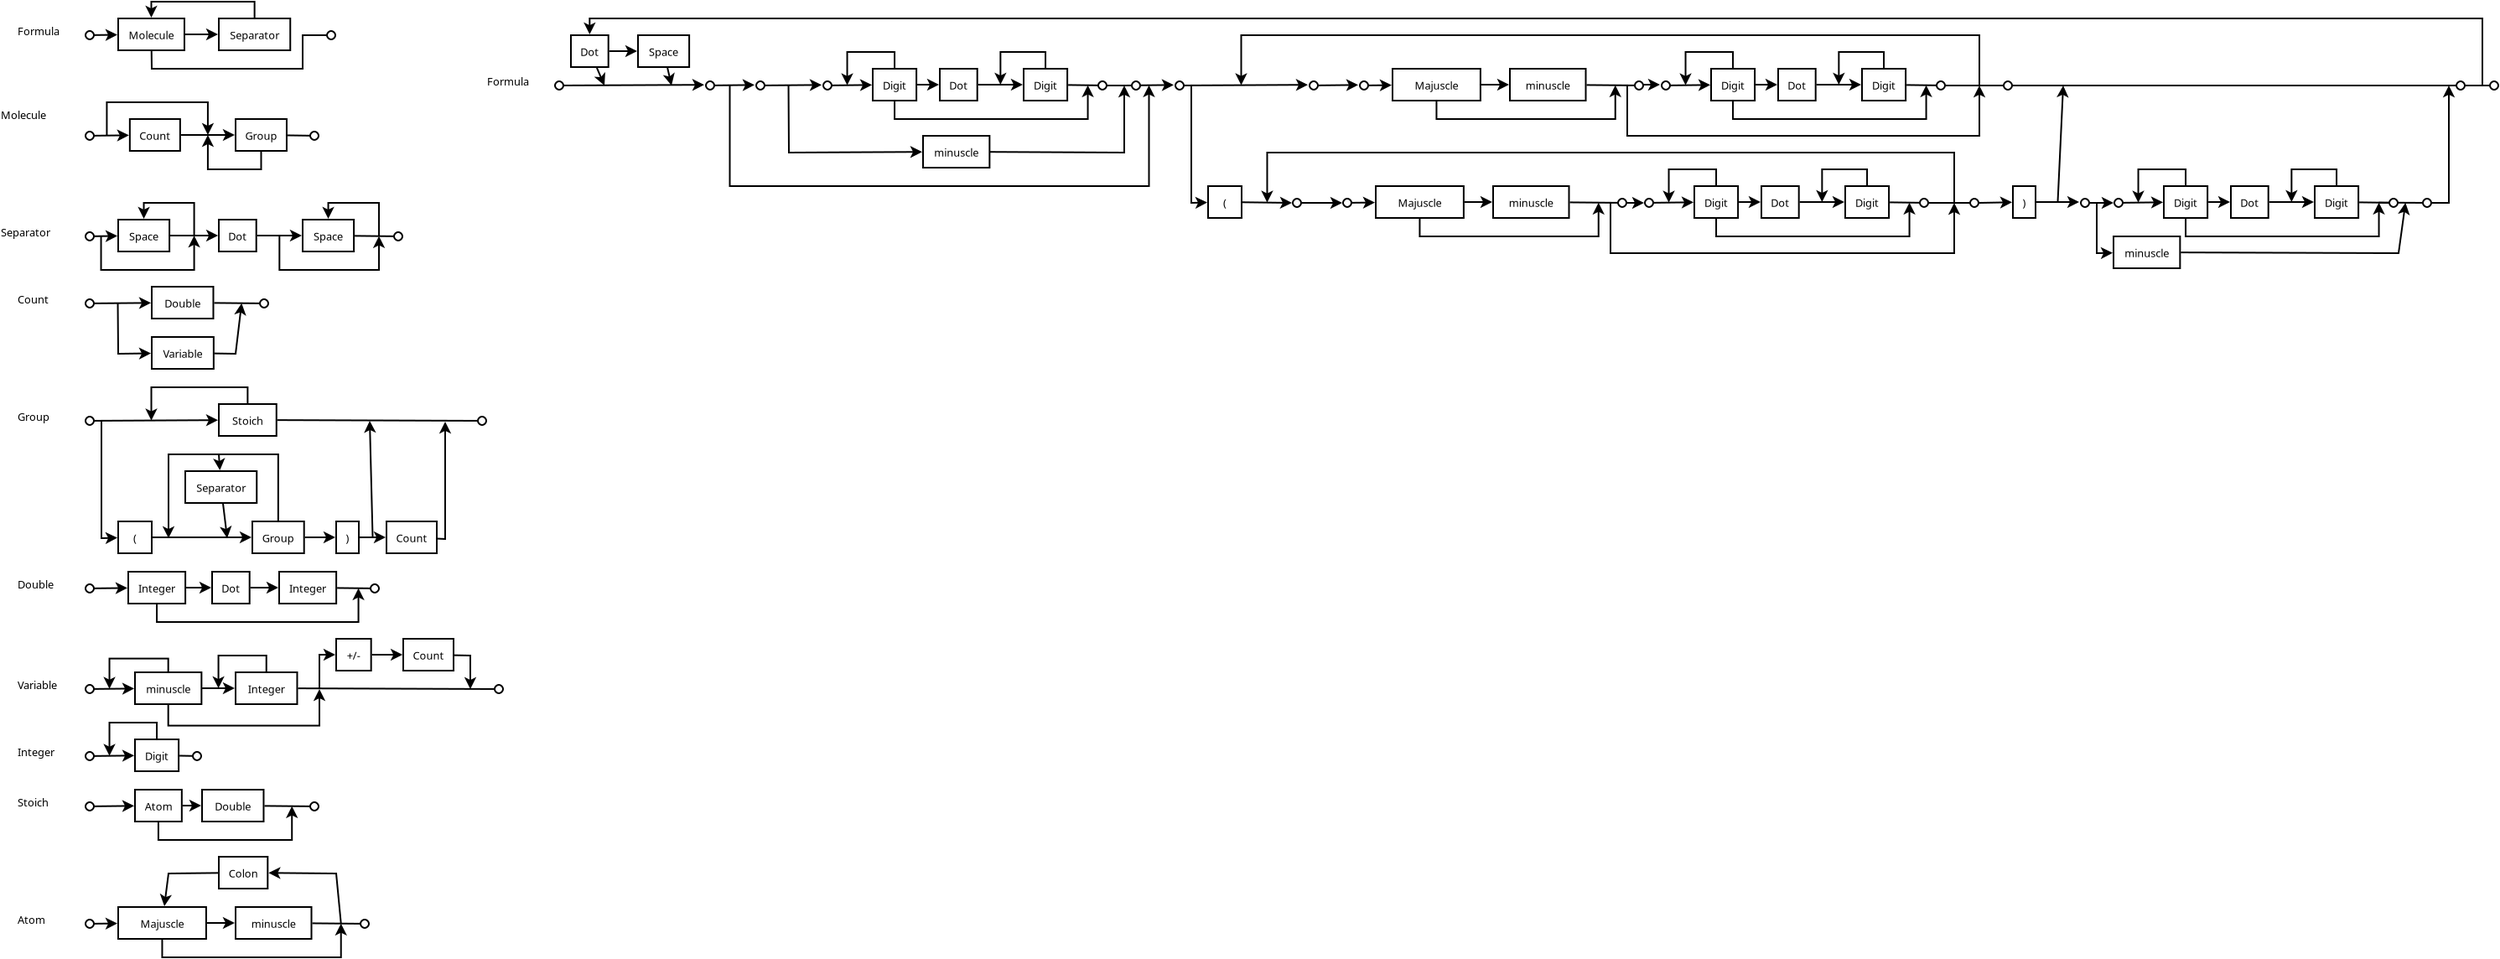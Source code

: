 <?xml version="1.0" encoding="UTF-8"?>
<dia:diagram xmlns:dia="http://www.lysator.liu.se/~alla/dia/">
  <dia:layer name="Hintergrund" visible="true" active="true">
    <dia:object type="Flowchart - Box" version="0" id="O0">
      <dia:attribute name="obj_pos">
        <dia:point val="10,30"/>
      </dia:attribute>
      <dia:attribute name="obj_bb">
        <dia:rectangle val="9.95,29.95;12.842,31.95"/>
      </dia:attribute>
      <dia:attribute name="elem_corner">
        <dia:point val="10,30"/>
      </dia:attribute>
      <dia:attribute name="elem_width">
        <dia:real val="2.792"/>
      </dia:attribute>
      <dia:attribute name="elem_height">
        <dia:real val="1.9"/>
      </dia:attribute>
      <dia:attribute name="show_background">
        <dia:boolean val="true"/>
      </dia:attribute>
      <dia:attribute name="padding">
        <dia:real val="0.5"/>
      </dia:attribute>
      <dia:attribute name="text">
        <dia:composite type="text">
          <dia:attribute name="string">
            <dia:string>#Atom#</dia:string>
          </dia:attribute>
          <dia:attribute name="font">
            <dia:font family="sans" style="0" name="Helvetica"/>
          </dia:attribute>
          <dia:attribute name="height">
            <dia:real val="0.8"/>
          </dia:attribute>
          <dia:attribute name="pos">
            <dia:point val="11.396,31.145"/>
          </dia:attribute>
          <dia:attribute name="color">
            <dia:color val="#000000"/>
          </dia:attribute>
          <dia:attribute name="alignment">
            <dia:enum val="1"/>
          </dia:attribute>
        </dia:composite>
      </dia:attribute>
    </dia:object>
    <dia:object type="Flowchart - Box" version="0" id="O1">
      <dia:attribute name="obj_pos">
        <dia:point val="9,37"/>
      </dia:attribute>
      <dia:attribute name="obj_bb">
        <dia:rectangle val="8.95,36.95;14.295,38.95"/>
      </dia:attribute>
      <dia:attribute name="elem_corner">
        <dia:point val="9,37"/>
      </dia:attribute>
      <dia:attribute name="elem_width">
        <dia:real val="5.245"/>
      </dia:attribute>
      <dia:attribute name="elem_height">
        <dia:real val="1.9"/>
      </dia:attribute>
      <dia:attribute name="show_background">
        <dia:boolean val="true"/>
      </dia:attribute>
      <dia:attribute name="padding">
        <dia:real val="0.5"/>
      </dia:attribute>
      <dia:attribute name="text">
        <dia:composite type="text">
          <dia:attribute name="string">
            <dia:string>#Majuscle#</dia:string>
          </dia:attribute>
          <dia:attribute name="font">
            <dia:font family="sans" style="0" name="Helvetica"/>
          </dia:attribute>
          <dia:attribute name="height">
            <dia:real val="0.8"/>
          </dia:attribute>
          <dia:attribute name="pos">
            <dia:point val="11.623,38.145"/>
          </dia:attribute>
          <dia:attribute name="color">
            <dia:color val="#000000"/>
          </dia:attribute>
          <dia:attribute name="alignment">
            <dia:enum val="1"/>
          </dia:attribute>
        </dia:composite>
      </dia:attribute>
    </dia:object>
    <dia:object type="Standard - Line" version="0" id="O2">
      <dia:attribute name="obj_pos">
        <dia:point val="7,38"/>
      </dia:attribute>
      <dia:attribute name="obj_bb">
        <dia:rectangle val="6.949,37.624;9.012,38.348"/>
      </dia:attribute>
      <dia:attribute name="conn_endpoints">
        <dia:point val="7,38"/>
        <dia:point val="8.95,37.979"/>
      </dia:attribute>
      <dia:attribute name="numcp">
        <dia:int val="1"/>
      </dia:attribute>
      <dia:attribute name="start_arrow">
        <dia:enum val="9"/>
      </dia:attribute>
      <dia:attribute name="start_arrow_length">
        <dia:real val="0.5"/>
      </dia:attribute>
      <dia:attribute name="start_arrow_width">
        <dia:real val="0.5"/>
      </dia:attribute>
      <dia:attribute name="end_arrow">
        <dia:enum val="22"/>
      </dia:attribute>
      <dia:attribute name="end_arrow_length">
        <dia:real val="0.5"/>
      </dia:attribute>
      <dia:attribute name="end_arrow_width">
        <dia:real val="0.5"/>
      </dia:attribute>
      <dia:connections>
        <dia:connection handle="1" to="O1" connection="16"/>
      </dia:connections>
    </dia:object>
    <dia:object type="Standard - Line" version="0" id="O3">
      <dia:attribute name="obj_pos">
        <dia:point val="14.295,37.95"/>
      </dia:attribute>
      <dia:attribute name="obj_bb">
        <dia:rectangle val="14.245,37.588;16.062,38.312"/>
      </dia:attribute>
      <dia:attribute name="conn_endpoints">
        <dia:point val="14.295,37.95"/>
        <dia:point val="15.95,37.95"/>
      </dia:attribute>
      <dia:attribute name="numcp">
        <dia:int val="1"/>
      </dia:attribute>
      <dia:attribute name="end_arrow">
        <dia:enum val="22"/>
      </dia:attribute>
      <dia:attribute name="end_arrow_length">
        <dia:real val="0.5"/>
      </dia:attribute>
      <dia:attribute name="end_arrow_width">
        <dia:real val="0.5"/>
      </dia:attribute>
      <dia:connections>
        <dia:connection handle="0" to="O1" connection="16"/>
        <dia:connection handle="1" to="O174" connection="16"/>
      </dia:connections>
    </dia:object>
    <dia:object type="Standard - Line" version="0" id="O4">
      <dia:attribute name="obj_pos">
        <dia:point val="20.574,37.97"/>
      </dia:attribute>
      <dia:attribute name="obj_bb">
        <dia:rectangle val="20.524,37.677;24.071,38.319"/>
      </dia:attribute>
      <dia:attribute name="conn_endpoints">
        <dia:point val="20.574,37.97"/>
        <dia:point val="24,38"/>
      </dia:attribute>
      <dia:attribute name="numcp">
        <dia:int val="1"/>
      </dia:attribute>
      <dia:attribute name="end_arrow">
        <dia:enum val="9"/>
      </dia:attribute>
      <dia:attribute name="end_arrow_length">
        <dia:real val="0.5"/>
      </dia:attribute>
      <dia:attribute name="end_arrow_width">
        <dia:real val="0.5"/>
      </dia:attribute>
      <dia:connections>
        <dia:connection handle="0" to="O174" connection="16"/>
      </dia:connections>
    </dia:object>
    <dia:object type="Standard - ZigZagLine" version="1" id="O5">
      <dia:attribute name="obj_pos">
        <dia:point val="11.623,38.947"/>
      </dia:attribute>
      <dia:attribute name="obj_bb">
        <dia:rectangle val="11.572,37.873;22.649,40.05"/>
      </dia:attribute>
      <dia:attribute name="orth_points">
        <dia:point val="11.623,38.947"/>
        <dia:point val="11.623,40"/>
        <dia:point val="22.287,40"/>
        <dia:point val="22.287,37.985"/>
      </dia:attribute>
      <dia:attribute name="orth_orient">
        <dia:enum val="1"/>
        <dia:enum val="0"/>
        <dia:enum val="1"/>
      </dia:attribute>
      <dia:attribute name="autorouting">
        <dia:boolean val="false"/>
      </dia:attribute>
      <dia:attribute name="end_arrow">
        <dia:enum val="22"/>
      </dia:attribute>
      <dia:attribute name="end_arrow_length">
        <dia:real val="0.5"/>
      </dia:attribute>
      <dia:attribute name="end_arrow_width">
        <dia:real val="0.5"/>
      </dia:attribute>
      <dia:connections>
        <dia:connection handle="0" to="O1" connection="16"/>
        <dia:connection handle="1" to="O4" connection="0"/>
      </dia:connections>
    </dia:object>
    <dia:object type="Standard - Text" version="1" id="O6">
      <dia:attribute name="obj_pos">
        <dia:point val="3,38"/>
      </dia:attribute>
      <dia:attribute name="obj_bb">
        <dia:rectangle val="3,37.405;4.692,38.15"/>
      </dia:attribute>
      <dia:attribute name="text">
        <dia:composite type="text">
          <dia:attribute name="string">
            <dia:string>#Atom#</dia:string>
          </dia:attribute>
          <dia:attribute name="font">
            <dia:font family="sans" style="0" name="Helvetica"/>
          </dia:attribute>
          <dia:attribute name="height">
            <dia:real val="0.8"/>
          </dia:attribute>
          <dia:attribute name="pos">
            <dia:point val="3,38"/>
          </dia:attribute>
          <dia:attribute name="color">
            <dia:color val="#000000"/>
          </dia:attribute>
          <dia:attribute name="alignment">
            <dia:enum val="0"/>
          </dia:attribute>
        </dia:composite>
      </dia:attribute>
      <dia:attribute name="valign">
        <dia:enum val="3"/>
      </dia:attribute>
    </dia:object>
    <dia:object type="Flowchart - Box" version="0" id="O7">
      <dia:attribute name="obj_pos">
        <dia:point val="14,30"/>
      </dia:attribute>
      <dia:attribute name="obj_bb">
        <dia:rectangle val="13.95,29.95;17.723,31.95"/>
      </dia:attribute>
      <dia:attribute name="elem_corner">
        <dia:point val="14,30"/>
      </dia:attribute>
      <dia:attribute name="elem_width">
        <dia:real val="3.673"/>
      </dia:attribute>
      <dia:attribute name="elem_height">
        <dia:real val="1.9"/>
      </dia:attribute>
      <dia:attribute name="show_background">
        <dia:boolean val="true"/>
      </dia:attribute>
      <dia:attribute name="padding">
        <dia:real val="0.5"/>
      </dia:attribute>
      <dia:attribute name="text">
        <dia:composite type="text">
          <dia:attribute name="string">
            <dia:string>#Double#</dia:string>
          </dia:attribute>
          <dia:attribute name="font">
            <dia:font family="sans" style="0" name="Helvetica"/>
          </dia:attribute>
          <dia:attribute name="height">
            <dia:real val="0.8"/>
          </dia:attribute>
          <dia:attribute name="pos">
            <dia:point val="15.836,31.145"/>
          </dia:attribute>
          <dia:attribute name="color">
            <dia:color val="#000000"/>
          </dia:attribute>
          <dia:attribute name="alignment">
            <dia:enum val="1"/>
          </dia:attribute>
        </dia:composite>
      </dia:attribute>
    </dia:object>
    <dia:object type="Standard - Line" version="0" id="O8">
      <dia:attribute name="obj_pos">
        <dia:point val="7,31"/>
      </dia:attribute>
      <dia:attribute name="obj_bb">
        <dia:rectangle val="6.949,30.612;10.013,31.336"/>
      </dia:attribute>
      <dia:attribute name="conn_endpoints">
        <dia:point val="7,31"/>
        <dia:point val="9.952,30.966"/>
      </dia:attribute>
      <dia:attribute name="numcp">
        <dia:int val="1"/>
      </dia:attribute>
      <dia:attribute name="start_arrow">
        <dia:enum val="9"/>
      </dia:attribute>
      <dia:attribute name="start_arrow_length">
        <dia:real val="0.5"/>
      </dia:attribute>
      <dia:attribute name="start_arrow_width">
        <dia:real val="0.5"/>
      </dia:attribute>
      <dia:attribute name="end_arrow">
        <dia:enum val="22"/>
      </dia:attribute>
      <dia:attribute name="end_arrow_length">
        <dia:real val="0.5"/>
      </dia:attribute>
      <dia:attribute name="end_arrow_width">
        <dia:real val="0.5"/>
      </dia:attribute>
      <dia:connections>
        <dia:connection handle="1" to="O0" connection="16"/>
      </dia:connections>
    </dia:object>
    <dia:object type="Standard - Line" version="0" id="O9">
      <dia:attribute name="obj_pos">
        <dia:point val="12.843,30.95"/>
      </dia:attribute>
      <dia:attribute name="obj_bb">
        <dia:rectangle val="12.793,30.588;14.061,31.312"/>
      </dia:attribute>
      <dia:attribute name="conn_endpoints">
        <dia:point val="12.843,30.95"/>
        <dia:point val="13.95,30.95"/>
      </dia:attribute>
      <dia:attribute name="numcp">
        <dia:int val="1"/>
      </dia:attribute>
      <dia:attribute name="end_arrow">
        <dia:enum val="22"/>
      </dia:attribute>
      <dia:attribute name="end_arrow_length">
        <dia:real val="0.5"/>
      </dia:attribute>
      <dia:attribute name="end_arrow_width">
        <dia:real val="0.5"/>
      </dia:attribute>
      <dia:connections>
        <dia:connection handle="0" to="O0" connection="16"/>
        <dia:connection handle="1" to="O7" connection="16"/>
      </dia:connections>
    </dia:object>
    <dia:object type="Standard - Line" version="0" id="O10">
      <dia:attribute name="obj_pos">
        <dia:point val="17.723,30.968"/>
      </dia:attribute>
      <dia:attribute name="obj_bb">
        <dia:rectangle val="17.672,30.677;21.071,31.318"/>
      </dia:attribute>
      <dia:attribute name="conn_endpoints">
        <dia:point val="17.723,30.968"/>
        <dia:point val="21,31"/>
      </dia:attribute>
      <dia:attribute name="numcp">
        <dia:int val="1"/>
      </dia:attribute>
      <dia:attribute name="end_arrow">
        <dia:enum val="9"/>
      </dia:attribute>
      <dia:attribute name="end_arrow_length">
        <dia:real val="0.5"/>
      </dia:attribute>
      <dia:attribute name="end_arrow_width">
        <dia:real val="0.5"/>
      </dia:attribute>
      <dia:connections>
        <dia:connection handle="0" to="O7" connection="16"/>
      </dia:connections>
    </dia:object>
    <dia:object type="Standard - ZigZagLine" version="1" id="O11">
      <dia:attribute name="obj_pos">
        <dia:point val="11.396,31.947"/>
      </dia:attribute>
      <dia:attribute name="obj_bb">
        <dia:rectangle val="11.346,30.872;19.723,33.05"/>
      </dia:attribute>
      <dia:attribute name="orth_points">
        <dia:point val="11.396,31.947"/>
        <dia:point val="11.396,33"/>
        <dia:point val="19.361,33"/>
        <dia:point val="19.361,30.984"/>
      </dia:attribute>
      <dia:attribute name="orth_orient">
        <dia:enum val="1"/>
        <dia:enum val="0"/>
        <dia:enum val="1"/>
      </dia:attribute>
      <dia:attribute name="autorouting">
        <dia:boolean val="false"/>
      </dia:attribute>
      <dia:attribute name="end_arrow">
        <dia:enum val="22"/>
      </dia:attribute>
      <dia:attribute name="end_arrow_length">
        <dia:real val="0.5"/>
      </dia:attribute>
      <dia:attribute name="end_arrow_width">
        <dia:real val="0.5"/>
      </dia:attribute>
      <dia:connections>
        <dia:connection handle="0" to="O0" connection="16"/>
        <dia:connection handle="1" to="O10" connection="0"/>
      </dia:connections>
    </dia:object>
    <dia:object type="Standard - Text" version="1" id="O12">
      <dia:attribute name="obj_pos">
        <dia:point val="9,20"/>
      </dia:attribute>
      <dia:attribute name="obj_bb">
        <dia:rectangle val="9,19.405;9,20.15"/>
      </dia:attribute>
      <dia:attribute name="text">
        <dia:composite type="text">
          <dia:attribute name="string">
            <dia:string>##</dia:string>
          </dia:attribute>
          <dia:attribute name="font">
            <dia:font family="sans" style="0" name="Helvetica"/>
          </dia:attribute>
          <dia:attribute name="height">
            <dia:real val="0.8"/>
          </dia:attribute>
          <dia:attribute name="pos">
            <dia:point val="9,20"/>
          </dia:attribute>
          <dia:attribute name="color">
            <dia:color val="#000000"/>
          </dia:attribute>
          <dia:attribute name="alignment">
            <dia:enum val="0"/>
          </dia:attribute>
        </dia:composite>
      </dia:attribute>
      <dia:attribute name="valign">
        <dia:enum val="3"/>
      </dia:attribute>
    </dia:object>
    <dia:object type="Standard - Text" version="1" id="O13">
      <dia:attribute name="obj_pos">
        <dia:point val="3,31"/>
      </dia:attribute>
      <dia:attribute name="obj_bb">
        <dia:rectangle val="3,30.405;4.985,31.15"/>
      </dia:attribute>
      <dia:attribute name="text">
        <dia:composite type="text">
          <dia:attribute name="string">
            <dia:string>#Stoich#</dia:string>
          </dia:attribute>
          <dia:attribute name="font">
            <dia:font family="sans" style="0" name="Helvetica"/>
          </dia:attribute>
          <dia:attribute name="height">
            <dia:real val="0.8"/>
          </dia:attribute>
          <dia:attribute name="pos">
            <dia:point val="3,31"/>
          </dia:attribute>
          <dia:attribute name="color">
            <dia:color val="#000000"/>
          </dia:attribute>
          <dia:attribute name="alignment">
            <dia:enum val="0"/>
          </dia:attribute>
        </dia:composite>
      </dia:attribute>
      <dia:attribute name="valign">
        <dia:enum val="3"/>
      </dia:attribute>
    </dia:object>
    <dia:object type="Flowchart - Box" version="0" id="O14">
      <dia:attribute name="obj_pos">
        <dia:point val="15,7"/>
      </dia:attribute>
      <dia:attribute name="obj_bb">
        <dia:rectangle val="14.95,6.95;18.488,8.95"/>
      </dia:attribute>
      <dia:attribute name="elem_corner">
        <dia:point val="15,7"/>
      </dia:attribute>
      <dia:attribute name="elem_width">
        <dia:real val="3.438"/>
      </dia:attribute>
      <dia:attribute name="elem_height">
        <dia:real val="1.9"/>
      </dia:attribute>
      <dia:attribute name="show_background">
        <dia:boolean val="true"/>
      </dia:attribute>
      <dia:attribute name="padding">
        <dia:real val="0.5"/>
      </dia:attribute>
      <dia:attribute name="text">
        <dia:composite type="text">
          <dia:attribute name="string">
            <dia:string>#Stoich#</dia:string>
          </dia:attribute>
          <dia:attribute name="font">
            <dia:font family="sans" style="0" name="Helvetica"/>
          </dia:attribute>
          <dia:attribute name="height">
            <dia:real val="0.8"/>
          </dia:attribute>
          <dia:attribute name="pos">
            <dia:point val="16.719,8.145"/>
          </dia:attribute>
          <dia:attribute name="color">
            <dia:color val="#000000"/>
          </dia:attribute>
          <dia:attribute name="alignment">
            <dia:enum val="1"/>
          </dia:attribute>
        </dia:composite>
      </dia:attribute>
    </dia:object>
    <dia:object type="Standard - Line" version="0" id="O15">
      <dia:attribute name="obj_pos">
        <dia:point val="7,8"/>
      </dia:attribute>
      <dia:attribute name="obj_bb">
        <dia:rectangle val="6.95,7.601;15.012,8.324"/>
      </dia:attribute>
      <dia:attribute name="conn_endpoints">
        <dia:point val="7,8"/>
        <dia:point val="14.95,7.959"/>
      </dia:attribute>
      <dia:attribute name="numcp">
        <dia:int val="1"/>
      </dia:attribute>
      <dia:attribute name="start_arrow">
        <dia:enum val="9"/>
      </dia:attribute>
      <dia:attribute name="start_arrow_length">
        <dia:real val="0.5"/>
      </dia:attribute>
      <dia:attribute name="start_arrow_width">
        <dia:real val="0.5"/>
      </dia:attribute>
      <dia:attribute name="end_arrow">
        <dia:enum val="22"/>
      </dia:attribute>
      <dia:attribute name="end_arrow_length">
        <dia:real val="0.5"/>
      </dia:attribute>
      <dia:attribute name="end_arrow_width">
        <dia:real val="0.5"/>
      </dia:attribute>
      <dia:connections>
        <dia:connection handle="1" to="O14" connection="16"/>
      </dia:connections>
    </dia:object>
    <dia:object type="Standard - Line" version="0" id="O16">
      <dia:attribute name="obj_pos">
        <dia:point val="18.487,7.956"/>
      </dia:attribute>
      <dia:attribute name="obj_bb">
        <dia:rectangle val="18.437,7.678;31.071,8.32"/>
      </dia:attribute>
      <dia:attribute name="conn_endpoints">
        <dia:point val="18.487,7.956"/>
        <dia:point val="31,8"/>
      </dia:attribute>
      <dia:attribute name="numcp">
        <dia:int val="1"/>
      </dia:attribute>
      <dia:attribute name="end_arrow">
        <dia:enum val="9"/>
      </dia:attribute>
      <dia:attribute name="end_arrow_length">
        <dia:real val="0.5"/>
      </dia:attribute>
      <dia:attribute name="end_arrow_width">
        <dia:real val="0.5"/>
      </dia:attribute>
      <dia:connections>
        <dia:connection handle="0" to="O14" connection="16"/>
      </dia:connections>
    </dia:object>
    <dia:object type="Standard - ZigZagLine" version="1" id="O17">
      <dia:attribute name="obj_pos">
        <dia:point val="16.719,6.95"/>
      </dia:attribute>
      <dia:attribute name="obj_bb">
        <dia:rectangle val="10.613,5.95;16.769,8.091"/>
      </dia:attribute>
      <dia:attribute name="orth_points">
        <dia:point val="16.719,6.95"/>
        <dia:point val="16.719,6"/>
        <dia:point val="10.975,6"/>
        <dia:point val="10.975,7.98"/>
      </dia:attribute>
      <dia:attribute name="orth_orient">
        <dia:enum val="1"/>
        <dia:enum val="0"/>
        <dia:enum val="1"/>
      </dia:attribute>
      <dia:attribute name="autorouting">
        <dia:boolean val="false"/>
      </dia:attribute>
      <dia:attribute name="end_arrow">
        <dia:enum val="22"/>
      </dia:attribute>
      <dia:attribute name="end_arrow_length">
        <dia:real val="0.5"/>
      </dia:attribute>
      <dia:attribute name="end_arrow_width">
        <dia:real val="0.5"/>
      </dia:attribute>
      <dia:connections>
        <dia:connection handle="0" to="O14" connection="16"/>
        <dia:connection handle="1" to="O15" connection="0"/>
      </dia:connections>
    </dia:object>
    <dia:object type="Standard - Text" version="1" id="O18">
      <dia:attribute name="obj_pos">
        <dia:point val="3,8"/>
      </dia:attribute>
      <dia:attribute name="obj_bb">
        <dia:rectangle val="3,7.405;4.947,8.15"/>
      </dia:attribute>
      <dia:attribute name="text">
        <dia:composite type="text">
          <dia:attribute name="string">
            <dia:string>#Group#</dia:string>
          </dia:attribute>
          <dia:attribute name="font">
            <dia:font family="sans" style="0" name="Helvetica"/>
          </dia:attribute>
          <dia:attribute name="height">
            <dia:real val="0.8"/>
          </dia:attribute>
          <dia:attribute name="pos">
            <dia:point val="3,8"/>
          </dia:attribute>
          <dia:attribute name="color">
            <dia:color val="#000000"/>
          </dia:attribute>
          <dia:attribute name="alignment">
            <dia:enum val="0"/>
          </dia:attribute>
        </dia:composite>
      </dia:attribute>
      <dia:attribute name="valign">
        <dia:enum val="3"/>
      </dia:attribute>
    </dia:object>
    <dia:object type="Flowchart - Box" version="0" id="O19">
      <dia:attribute name="obj_pos">
        <dia:point val="11,0"/>
      </dia:attribute>
      <dia:attribute name="obj_bb">
        <dia:rectangle val="10.95,-0.05;14.723,1.95"/>
      </dia:attribute>
      <dia:attribute name="elem_corner">
        <dia:point val="11,0"/>
      </dia:attribute>
      <dia:attribute name="elem_width">
        <dia:real val="3.673"/>
      </dia:attribute>
      <dia:attribute name="elem_height">
        <dia:real val="1.9"/>
      </dia:attribute>
      <dia:attribute name="show_background">
        <dia:boolean val="true"/>
      </dia:attribute>
      <dia:attribute name="padding">
        <dia:real val="0.5"/>
      </dia:attribute>
      <dia:attribute name="text">
        <dia:composite type="text">
          <dia:attribute name="string">
            <dia:string>#Double#</dia:string>
          </dia:attribute>
          <dia:attribute name="font">
            <dia:font family="sans" style="0" name="Helvetica"/>
          </dia:attribute>
          <dia:attribute name="height">
            <dia:real val="0.8"/>
          </dia:attribute>
          <dia:attribute name="pos">
            <dia:point val="12.836,1.145"/>
          </dia:attribute>
          <dia:attribute name="color">
            <dia:color val="#000000"/>
          </dia:attribute>
          <dia:attribute name="alignment">
            <dia:enum val="1"/>
          </dia:attribute>
        </dia:composite>
      </dia:attribute>
    </dia:object>
    <dia:object type="Flowchart - Box" version="0" id="O20">
      <dia:attribute name="obj_pos">
        <dia:point val="11,3"/>
      </dia:attribute>
      <dia:attribute name="obj_bb">
        <dia:rectangle val="10.95,2.95;14.742,4.95"/>
      </dia:attribute>
      <dia:attribute name="elem_corner">
        <dia:point val="11,3"/>
      </dia:attribute>
      <dia:attribute name="elem_width">
        <dia:real val="3.693"/>
      </dia:attribute>
      <dia:attribute name="elem_height">
        <dia:real val="1.9"/>
      </dia:attribute>
      <dia:attribute name="show_background">
        <dia:boolean val="true"/>
      </dia:attribute>
      <dia:attribute name="padding">
        <dia:real val="0.5"/>
      </dia:attribute>
      <dia:attribute name="text">
        <dia:composite type="text">
          <dia:attribute name="string">
            <dia:string>#Variable#</dia:string>
          </dia:attribute>
          <dia:attribute name="font">
            <dia:font family="sans" style="0" name="Helvetica"/>
          </dia:attribute>
          <dia:attribute name="height">
            <dia:real val="0.8"/>
          </dia:attribute>
          <dia:attribute name="pos">
            <dia:point val="12.846,4.145"/>
          </dia:attribute>
          <dia:attribute name="color">
            <dia:color val="#000000"/>
          </dia:attribute>
          <dia:attribute name="alignment">
            <dia:enum val="1"/>
          </dia:attribute>
        </dia:composite>
      </dia:attribute>
    </dia:object>
    <dia:object type="Standard - Text" version="1" id="O21">
      <dia:attribute name="obj_pos">
        <dia:point val="3,1"/>
      </dia:attribute>
      <dia:attribute name="obj_bb">
        <dia:rectangle val="3,0.405;4.9,1.15"/>
      </dia:attribute>
      <dia:attribute name="text">
        <dia:composite type="text">
          <dia:attribute name="string">
            <dia:string>#Count#</dia:string>
          </dia:attribute>
          <dia:attribute name="font">
            <dia:font family="sans" style="0" name="Helvetica"/>
          </dia:attribute>
          <dia:attribute name="height">
            <dia:real val="0.8"/>
          </dia:attribute>
          <dia:attribute name="pos">
            <dia:point val="3,1"/>
          </dia:attribute>
          <dia:attribute name="color">
            <dia:color val="#000000"/>
          </dia:attribute>
          <dia:attribute name="alignment">
            <dia:enum val="0"/>
          </dia:attribute>
        </dia:composite>
      </dia:attribute>
      <dia:attribute name="valign">
        <dia:enum val="3"/>
      </dia:attribute>
    </dia:object>
    <dia:object type="Flowchart - Box" version="0" id="O22">
      <dia:attribute name="obj_pos">
        <dia:point val="9.6,17"/>
      </dia:attribute>
      <dia:attribute name="obj_bb">
        <dia:rectangle val="9.55,16.95;13.055,18.95"/>
      </dia:attribute>
      <dia:attribute name="elem_corner">
        <dia:point val="9.6,17"/>
      </dia:attribute>
      <dia:attribute name="elem_width">
        <dia:real val="3.405"/>
      </dia:attribute>
      <dia:attribute name="elem_height">
        <dia:real val="1.9"/>
      </dia:attribute>
      <dia:attribute name="show_background">
        <dia:boolean val="true"/>
      </dia:attribute>
      <dia:attribute name="padding">
        <dia:real val="0.5"/>
      </dia:attribute>
      <dia:attribute name="text">
        <dia:composite type="text">
          <dia:attribute name="string">
            <dia:string>#Integer#</dia:string>
          </dia:attribute>
          <dia:attribute name="font">
            <dia:font family="sans" style="0" name="Helvetica"/>
          </dia:attribute>
          <dia:attribute name="height">
            <dia:real val="0.8"/>
          </dia:attribute>
          <dia:attribute name="pos">
            <dia:point val="11.303,18.145"/>
          </dia:attribute>
          <dia:attribute name="color">
            <dia:color val="#000000"/>
          </dia:attribute>
          <dia:attribute name="alignment">
            <dia:enum val="1"/>
          </dia:attribute>
        </dia:composite>
      </dia:attribute>
    </dia:object>
    <dia:object type="Flowchart - Box" version="0" id="O23">
      <dia:attribute name="obj_pos">
        <dia:point val="18.6,17"/>
      </dia:attribute>
      <dia:attribute name="obj_bb">
        <dia:rectangle val="18.55,16.95;22.055,18.95"/>
      </dia:attribute>
      <dia:attribute name="elem_corner">
        <dia:point val="18.6,17"/>
      </dia:attribute>
      <dia:attribute name="elem_width">
        <dia:real val="3.405"/>
      </dia:attribute>
      <dia:attribute name="elem_height">
        <dia:real val="1.9"/>
      </dia:attribute>
      <dia:attribute name="show_background">
        <dia:boolean val="true"/>
      </dia:attribute>
      <dia:attribute name="padding">
        <dia:real val="0.5"/>
      </dia:attribute>
      <dia:attribute name="text">
        <dia:composite type="text">
          <dia:attribute name="string">
            <dia:string>#Integer#</dia:string>
          </dia:attribute>
          <dia:attribute name="font">
            <dia:font family="sans" style="0" name="Helvetica"/>
          </dia:attribute>
          <dia:attribute name="height">
            <dia:real val="0.8"/>
          </dia:attribute>
          <dia:attribute name="pos">
            <dia:point val="20.302,18.145"/>
          </dia:attribute>
          <dia:attribute name="color">
            <dia:color val="#000000"/>
          </dia:attribute>
          <dia:attribute name="alignment">
            <dia:enum val="1"/>
          </dia:attribute>
        </dia:composite>
      </dia:attribute>
    </dia:object>
    <dia:object type="Flowchart - Box" version="0" id="O24">
      <dia:attribute name="obj_pos">
        <dia:point val="14.6,17"/>
      </dia:attribute>
      <dia:attribute name="obj_bb">
        <dia:rectangle val="14.55,16.95;16.885,18.95"/>
      </dia:attribute>
      <dia:attribute name="elem_corner">
        <dia:point val="14.6,17"/>
      </dia:attribute>
      <dia:attribute name="elem_width">
        <dia:real val="2.235"/>
      </dia:attribute>
      <dia:attribute name="elem_height">
        <dia:real val="1.9"/>
      </dia:attribute>
      <dia:attribute name="show_background">
        <dia:boolean val="true"/>
      </dia:attribute>
      <dia:attribute name="padding">
        <dia:real val="0.5"/>
      </dia:attribute>
      <dia:attribute name="text">
        <dia:composite type="text">
          <dia:attribute name="string">
            <dia:string>#Dot#</dia:string>
          </dia:attribute>
          <dia:attribute name="font">
            <dia:font family="sans" style="0" name="Helvetica"/>
          </dia:attribute>
          <dia:attribute name="height">
            <dia:real val="0.8"/>
          </dia:attribute>
          <dia:attribute name="pos">
            <dia:point val="15.717,18.145"/>
          </dia:attribute>
          <dia:attribute name="color">
            <dia:color val="#000000"/>
          </dia:attribute>
          <dia:attribute name="alignment">
            <dia:enum val="1"/>
          </dia:attribute>
        </dia:composite>
      </dia:attribute>
    </dia:object>
    <dia:object type="Standard - Line" version="0" id="O25">
      <dia:attribute name="obj_pos">
        <dia:point val="7,18"/>
      </dia:attribute>
      <dia:attribute name="obj_bb">
        <dia:rectangle val="6.949,17.616;9.612,18.34"/>
      </dia:attribute>
      <dia:attribute name="conn_endpoints">
        <dia:point val="7,18"/>
        <dia:point val="9.55,17.97"/>
      </dia:attribute>
      <dia:attribute name="numcp">
        <dia:int val="1"/>
      </dia:attribute>
      <dia:attribute name="start_arrow">
        <dia:enum val="9"/>
      </dia:attribute>
      <dia:attribute name="start_arrow_length">
        <dia:real val="0.5"/>
      </dia:attribute>
      <dia:attribute name="start_arrow_width">
        <dia:real val="0.5"/>
      </dia:attribute>
      <dia:attribute name="end_arrow">
        <dia:enum val="22"/>
      </dia:attribute>
      <dia:attribute name="end_arrow_length">
        <dia:real val="0.5"/>
      </dia:attribute>
      <dia:attribute name="end_arrow_width">
        <dia:real val="0.5"/>
      </dia:attribute>
      <dia:connections>
        <dia:connection handle="1" to="O22" connection="16"/>
      </dia:connections>
    </dia:object>
    <dia:object type="Standard - Line" version="0" id="O26">
      <dia:attribute name="obj_pos">
        <dia:point val="13.054,17.95"/>
      </dia:attribute>
      <dia:attribute name="obj_bb">
        <dia:rectangle val="13.004,17.588;14.663,18.312"/>
      </dia:attribute>
      <dia:attribute name="conn_endpoints">
        <dia:point val="13.054,17.95"/>
        <dia:point val="14.551,17.95"/>
      </dia:attribute>
      <dia:attribute name="numcp">
        <dia:int val="1"/>
      </dia:attribute>
      <dia:attribute name="end_arrow">
        <dia:enum val="22"/>
      </dia:attribute>
      <dia:attribute name="end_arrow_length">
        <dia:real val="0.5"/>
      </dia:attribute>
      <dia:attribute name="end_arrow_width">
        <dia:real val="0.5"/>
      </dia:attribute>
      <dia:connections>
        <dia:connection handle="0" to="O22" connection="16"/>
        <dia:connection handle="1" to="O24" connection="16"/>
      </dia:connections>
    </dia:object>
    <dia:object type="Standard - Line" version="0" id="O27">
      <dia:attribute name="obj_pos">
        <dia:point val="16.884,17.95"/>
      </dia:attribute>
      <dia:attribute name="obj_bb">
        <dia:rectangle val="16.834,17.588;18.663,18.312"/>
      </dia:attribute>
      <dia:attribute name="conn_endpoints">
        <dia:point val="16.884,17.95"/>
        <dia:point val="18.551,17.95"/>
      </dia:attribute>
      <dia:attribute name="numcp">
        <dia:int val="1"/>
      </dia:attribute>
      <dia:attribute name="end_arrow">
        <dia:enum val="22"/>
      </dia:attribute>
      <dia:attribute name="end_arrow_length">
        <dia:real val="0.5"/>
      </dia:attribute>
      <dia:attribute name="end_arrow_width">
        <dia:real val="0.5"/>
      </dia:attribute>
      <dia:connections>
        <dia:connection handle="0" to="O24" connection="16"/>
        <dia:connection handle="1" to="O23" connection="16"/>
      </dia:connections>
    </dia:object>
    <dia:object type="Standard - Line" version="0" id="O28">
      <dia:attribute name="obj_pos">
        <dia:point val="22.055,17.97"/>
      </dia:attribute>
      <dia:attribute name="obj_bb">
        <dia:rectangle val="22.005,17.676;24.671,18.318"/>
      </dia:attribute>
      <dia:attribute name="conn_endpoints">
        <dia:point val="22.055,17.97"/>
        <dia:point val="24.6,18"/>
      </dia:attribute>
      <dia:attribute name="numcp">
        <dia:int val="1"/>
      </dia:attribute>
      <dia:attribute name="end_arrow">
        <dia:enum val="9"/>
      </dia:attribute>
      <dia:attribute name="end_arrow_length">
        <dia:real val="0.5"/>
      </dia:attribute>
      <dia:attribute name="end_arrow_width">
        <dia:real val="0.5"/>
      </dia:attribute>
      <dia:connections>
        <dia:connection handle="0" to="O23" connection="16"/>
      </dia:connections>
    </dia:object>
    <dia:object type="Standard - ZigZagLine" version="1" id="O29">
      <dia:attribute name="obj_pos">
        <dia:point val="11.303,18.947"/>
      </dia:attribute>
      <dia:attribute name="obj_bb">
        <dia:rectangle val="11.252,17.873;23.689,20.05"/>
      </dia:attribute>
      <dia:attribute name="orth_points">
        <dia:point val="11.303,18.947"/>
        <dia:point val="11.303,20"/>
        <dia:point val="23.328,20"/>
        <dia:point val="23.328,17.985"/>
      </dia:attribute>
      <dia:attribute name="orth_orient">
        <dia:enum val="1"/>
        <dia:enum val="0"/>
        <dia:enum val="1"/>
      </dia:attribute>
      <dia:attribute name="autorouting">
        <dia:boolean val="false"/>
      </dia:attribute>
      <dia:attribute name="end_arrow">
        <dia:enum val="22"/>
      </dia:attribute>
      <dia:attribute name="end_arrow_length">
        <dia:real val="0.5"/>
      </dia:attribute>
      <dia:attribute name="end_arrow_width">
        <dia:real val="0.5"/>
      </dia:attribute>
      <dia:connections>
        <dia:connection handle="0" to="O22" connection="16"/>
        <dia:connection handle="1" to="O28" connection="0"/>
      </dia:connections>
    </dia:object>
    <dia:object type="Standard - Text" version="1" id="O30">
      <dia:attribute name="obj_pos">
        <dia:point val="3,18"/>
      </dia:attribute>
      <dia:attribute name="obj_bb">
        <dia:rectangle val="3,17.405;5.27,18.15"/>
      </dia:attribute>
      <dia:attribute name="text">
        <dia:composite type="text">
          <dia:attribute name="string">
            <dia:string>#Double#</dia:string>
          </dia:attribute>
          <dia:attribute name="font">
            <dia:font family="sans" style="0" name="Helvetica"/>
          </dia:attribute>
          <dia:attribute name="height">
            <dia:real val="0.8"/>
          </dia:attribute>
          <dia:attribute name="pos">
            <dia:point val="3,18"/>
          </dia:attribute>
          <dia:attribute name="color">
            <dia:color val="#000000"/>
          </dia:attribute>
          <dia:attribute name="alignment">
            <dia:enum val="0"/>
          </dia:attribute>
        </dia:composite>
      </dia:attribute>
      <dia:attribute name="valign">
        <dia:enum val="3"/>
      </dia:attribute>
    </dia:object>
    <dia:object type="Flowchart - Box" version="0" id="O31">
      <dia:attribute name="obj_pos">
        <dia:point val="9,14"/>
      </dia:attribute>
      <dia:attribute name="obj_bb">
        <dia:rectangle val="8.95,13.95;11.05,15.95"/>
      </dia:attribute>
      <dia:attribute name="elem_corner">
        <dia:point val="9,14"/>
      </dia:attribute>
      <dia:attribute name="elem_width">
        <dia:real val="2"/>
      </dia:attribute>
      <dia:attribute name="elem_height">
        <dia:real val="1.9"/>
      </dia:attribute>
      <dia:attribute name="show_background">
        <dia:boolean val="true"/>
      </dia:attribute>
      <dia:attribute name="padding">
        <dia:real val="0.5"/>
      </dia:attribute>
      <dia:attribute name="text">
        <dia:composite type="text">
          <dia:attribute name="string">
            <dia:string>#(#</dia:string>
          </dia:attribute>
          <dia:attribute name="font">
            <dia:font family="sans" style="0" name="Helvetica"/>
          </dia:attribute>
          <dia:attribute name="height">
            <dia:real val="0.8"/>
          </dia:attribute>
          <dia:attribute name="pos">
            <dia:point val="10,15.145"/>
          </dia:attribute>
          <dia:attribute name="color">
            <dia:color val="#000000"/>
          </dia:attribute>
          <dia:attribute name="alignment">
            <dia:enum val="1"/>
          </dia:attribute>
        </dia:composite>
      </dia:attribute>
    </dia:object>
    <dia:object type="Flowchart - Box" version="0" id="O32">
      <dia:attribute name="obj_pos">
        <dia:point val="17,14"/>
      </dia:attribute>
      <dia:attribute name="obj_bb">
        <dia:rectangle val="16.95,13.95;20.135,15.95"/>
      </dia:attribute>
      <dia:attribute name="elem_corner">
        <dia:point val="17,14"/>
      </dia:attribute>
      <dia:attribute name="elem_width">
        <dia:real val="3.085"/>
      </dia:attribute>
      <dia:attribute name="elem_height">
        <dia:real val="1.9"/>
      </dia:attribute>
      <dia:attribute name="show_background">
        <dia:boolean val="true"/>
      </dia:attribute>
      <dia:attribute name="padding">
        <dia:real val="0.5"/>
      </dia:attribute>
      <dia:attribute name="text">
        <dia:composite type="text">
          <dia:attribute name="string">
            <dia:string>#Group#</dia:string>
          </dia:attribute>
          <dia:attribute name="font">
            <dia:font family="sans" style="0" name="Helvetica"/>
          </dia:attribute>
          <dia:attribute name="height">
            <dia:real val="0.8"/>
          </dia:attribute>
          <dia:attribute name="pos">
            <dia:point val="18.543,15.145"/>
          </dia:attribute>
          <dia:attribute name="color">
            <dia:color val="#000000"/>
          </dia:attribute>
          <dia:attribute name="alignment">
            <dia:enum val="1"/>
          </dia:attribute>
        </dia:composite>
      </dia:attribute>
    </dia:object>
    <dia:object type="Standard - Line" version="0" id="O33">
      <dia:attribute name="obj_pos">
        <dia:point val="11.05,14.95"/>
      </dia:attribute>
      <dia:attribute name="obj_bb">
        <dia:rectangle val="11.0,14.588;17.065,15.312"/>
      </dia:attribute>
      <dia:attribute name="conn_endpoints">
        <dia:point val="11.05,14.95"/>
        <dia:point val="16.953,14.95"/>
      </dia:attribute>
      <dia:attribute name="numcp">
        <dia:int val="1"/>
      </dia:attribute>
      <dia:attribute name="end_arrow">
        <dia:enum val="22"/>
      </dia:attribute>
      <dia:attribute name="end_arrow_length">
        <dia:real val="0.5"/>
      </dia:attribute>
      <dia:attribute name="end_arrow_width">
        <dia:real val="0.5"/>
      </dia:attribute>
      <dia:connections>
        <dia:connection handle="0" to="O31" connection="16"/>
        <dia:connection handle="1" to="O32" connection="16"/>
      </dia:connections>
    </dia:object>
    <dia:object type="Flowchart - Box" version="0" id="O34">
      <dia:attribute name="obj_pos">
        <dia:point val="22,14"/>
      </dia:attribute>
      <dia:attribute name="obj_bb">
        <dia:rectangle val="21.95,13.95;23.4,15.95"/>
      </dia:attribute>
      <dia:attribute name="elem_corner">
        <dia:point val="22,14"/>
      </dia:attribute>
      <dia:attribute name="elem_width">
        <dia:real val="1.35"/>
      </dia:attribute>
      <dia:attribute name="elem_height">
        <dia:real val="1.9"/>
      </dia:attribute>
      <dia:attribute name="show_background">
        <dia:boolean val="true"/>
      </dia:attribute>
      <dia:attribute name="padding">
        <dia:real val="0.5"/>
      </dia:attribute>
      <dia:attribute name="text">
        <dia:composite type="text">
          <dia:attribute name="string">
            <dia:string>#)#</dia:string>
          </dia:attribute>
          <dia:attribute name="font">
            <dia:font family="sans" style="0" name="Helvetica"/>
          </dia:attribute>
          <dia:attribute name="height">
            <dia:real val="0.8"/>
          </dia:attribute>
          <dia:attribute name="pos">
            <dia:point val="22.675,15.145"/>
          </dia:attribute>
          <dia:attribute name="color">
            <dia:color val="#000000"/>
          </dia:attribute>
          <dia:attribute name="alignment">
            <dia:enum val="1"/>
          </dia:attribute>
        </dia:composite>
      </dia:attribute>
    </dia:object>
    <dia:object type="Standard - Line" version="0" id="O35">
      <dia:attribute name="obj_pos">
        <dia:point val="20.135,14.95"/>
      </dia:attribute>
      <dia:attribute name="obj_bb">
        <dia:rectangle val="20.085,14.588;22.062,15.312"/>
      </dia:attribute>
      <dia:attribute name="conn_endpoints">
        <dia:point val="20.135,14.95"/>
        <dia:point val="21.95,14.95"/>
      </dia:attribute>
      <dia:attribute name="numcp">
        <dia:int val="1"/>
      </dia:attribute>
      <dia:attribute name="end_arrow">
        <dia:enum val="22"/>
      </dia:attribute>
      <dia:attribute name="end_arrow_length">
        <dia:real val="0.5"/>
      </dia:attribute>
      <dia:attribute name="end_arrow_width">
        <dia:real val="0.5"/>
      </dia:attribute>
      <dia:connections>
        <dia:connection handle="0" to="O32" connection="16"/>
        <dia:connection handle="1" to="O34" connection="16"/>
      </dia:connections>
    </dia:object>
    <dia:object type="Standard - ZigZagLine" version="1" id="O36">
      <dia:attribute name="obj_pos">
        <dia:point val="18.543,13.952"/>
      </dia:attribute>
      <dia:attribute name="obj_bb">
        <dia:rectangle val="11.638,9.95;18.593,15.112"/>
      </dia:attribute>
      <dia:attribute name="orth_points">
        <dia:point val="18.543,13.952"/>
        <dia:point val="18.543,10"/>
        <dia:point val="12,10"/>
        <dia:point val="12,15"/>
      </dia:attribute>
      <dia:attribute name="orth_orient">
        <dia:enum val="1"/>
        <dia:enum val="0"/>
        <dia:enum val="1"/>
      </dia:attribute>
      <dia:attribute name="autorouting">
        <dia:boolean val="false"/>
      </dia:attribute>
      <dia:attribute name="end_arrow">
        <dia:enum val="22"/>
      </dia:attribute>
      <dia:attribute name="end_arrow_length">
        <dia:real val="0.5"/>
      </dia:attribute>
      <dia:attribute name="end_arrow_width">
        <dia:real val="0.5"/>
      </dia:attribute>
      <dia:connections>
        <dia:connection handle="0" to="O32" connection="16"/>
      </dia:connections>
    </dia:object>
    <dia:object type="Flowchart - Box" version="0" id="O37">
      <dia:attribute name="obj_pos">
        <dia:point val="25,14"/>
      </dia:attribute>
      <dia:attribute name="obj_bb">
        <dia:rectangle val="24.95,13.95;28.05,15.95"/>
      </dia:attribute>
      <dia:attribute name="elem_corner">
        <dia:point val="25,14"/>
      </dia:attribute>
      <dia:attribute name="elem_width">
        <dia:real val="3"/>
      </dia:attribute>
      <dia:attribute name="elem_height">
        <dia:real val="1.9"/>
      </dia:attribute>
      <dia:attribute name="show_background">
        <dia:boolean val="true"/>
      </dia:attribute>
      <dia:attribute name="padding">
        <dia:real val="0.5"/>
      </dia:attribute>
      <dia:attribute name="text">
        <dia:composite type="text">
          <dia:attribute name="string">
            <dia:string>#Count#</dia:string>
          </dia:attribute>
          <dia:attribute name="font">
            <dia:font family="sans" style="0" name="Helvetica"/>
          </dia:attribute>
          <dia:attribute name="height">
            <dia:real val="0.8"/>
          </dia:attribute>
          <dia:attribute name="pos">
            <dia:point val="26.5,15.145"/>
          </dia:attribute>
          <dia:attribute name="color">
            <dia:color val="#000000"/>
          </dia:attribute>
          <dia:attribute name="alignment">
            <dia:enum val="1"/>
          </dia:attribute>
        </dia:composite>
      </dia:attribute>
    </dia:object>
    <dia:object type="Standard - Line" version="0" id="O38">
      <dia:attribute name="obj_pos">
        <dia:point val="23.4,14.95"/>
      </dia:attribute>
      <dia:attribute name="obj_bb">
        <dia:rectangle val="23.35,14.588;25.064,15.312"/>
      </dia:attribute>
      <dia:attribute name="conn_endpoints">
        <dia:point val="23.4,14.95"/>
        <dia:point val="24.952,14.95"/>
      </dia:attribute>
      <dia:attribute name="numcp">
        <dia:int val="1"/>
      </dia:attribute>
      <dia:attribute name="end_arrow">
        <dia:enum val="22"/>
      </dia:attribute>
      <dia:attribute name="end_arrow_length">
        <dia:real val="0.5"/>
      </dia:attribute>
      <dia:attribute name="end_arrow_width">
        <dia:real val="0.5"/>
      </dia:attribute>
      <dia:connections>
        <dia:connection handle="0" to="O34" connection="16"/>
        <dia:connection handle="1" to="O37" connection="16"/>
      </dia:connections>
    </dia:object>
    <dia:object type="Standard - Line" version="0" id="O39">
      <dia:attribute name="obj_pos">
        <dia:point val="14.723,0.968"/>
      </dia:attribute>
      <dia:attribute name="obj_bb">
        <dia:rectangle val="14.672,0.677;18.071,1.318"/>
      </dia:attribute>
      <dia:attribute name="conn_endpoints">
        <dia:point val="14.723,0.968"/>
        <dia:point val="18,1"/>
      </dia:attribute>
      <dia:attribute name="numcp">
        <dia:int val="1"/>
      </dia:attribute>
      <dia:attribute name="end_arrow">
        <dia:enum val="9"/>
      </dia:attribute>
      <dia:attribute name="end_arrow_length">
        <dia:real val="0.5"/>
      </dia:attribute>
      <dia:attribute name="end_arrow_width">
        <dia:real val="0.5"/>
      </dia:attribute>
      <dia:connections>
        <dia:connection handle="0" to="O19" connection="16"/>
      </dia:connections>
    </dia:object>
    <dia:object type="Standard - Line" version="0" id="O40">
      <dia:attribute name="obj_pos">
        <dia:point val="7,1"/>
      </dia:attribute>
      <dia:attribute name="obj_bb">
        <dia:rectangle val="6.95,0.61;11.014,1.334"/>
      </dia:attribute>
      <dia:attribute name="conn_endpoints">
        <dia:point val="7,1"/>
        <dia:point val="10.953,0.966"/>
      </dia:attribute>
      <dia:attribute name="numcp">
        <dia:int val="1"/>
      </dia:attribute>
      <dia:attribute name="start_arrow">
        <dia:enum val="9"/>
      </dia:attribute>
      <dia:attribute name="start_arrow_length">
        <dia:real val="0.5"/>
      </dia:attribute>
      <dia:attribute name="start_arrow_width">
        <dia:real val="0.5"/>
      </dia:attribute>
      <dia:attribute name="end_arrow">
        <dia:enum val="22"/>
      </dia:attribute>
      <dia:attribute name="end_arrow_length">
        <dia:real val="0.5"/>
      </dia:attribute>
      <dia:attribute name="end_arrow_width">
        <dia:real val="0.5"/>
      </dia:attribute>
      <dia:connections>
        <dia:connection handle="1" to="O19" connection="16"/>
      </dia:connections>
    </dia:object>
    <dia:object type="Standard - PolyLine" version="0" id="O41">
      <dia:attribute name="obj_pos">
        <dia:point val="8.976,0.983"/>
      </dia:attribute>
      <dia:attribute name="obj_bb">
        <dia:rectangle val="8.926,0.933;12.958,4.32"/>
      </dia:attribute>
      <dia:attribute name="poly_points">
        <dia:point val="8.976,0.983"/>
        <dia:point val="9,4"/>
        <dia:point val="12.846,3.95"/>
      </dia:attribute>
      <dia:attribute name="end_arrow">
        <dia:enum val="22"/>
      </dia:attribute>
      <dia:attribute name="end_arrow_length">
        <dia:real val="0.5"/>
      </dia:attribute>
      <dia:attribute name="end_arrow_width">
        <dia:real val="0.5"/>
      </dia:attribute>
      <dia:connections>
        <dia:connection handle="0" to="O40" connection="0"/>
        <dia:connection handle="2" to="O20" connection="16"/>
      </dia:connections>
    </dia:object>
    <dia:object type="Standard - PolyLine" version="0" id="O42">
      <dia:attribute name="obj_pos">
        <dia:point val="12.846,3.95"/>
      </dia:attribute>
      <dia:attribute name="obj_bb">
        <dia:rectangle val="14.68,0.873;16.648,4.05"/>
      </dia:attribute>
      <dia:attribute name="poly_points">
        <dia:point val="12.846,3.95"/>
        <dia:point val="16,4"/>
        <dia:point val="16.361,0.984"/>
      </dia:attribute>
      <dia:attribute name="end_arrow">
        <dia:enum val="22"/>
      </dia:attribute>
      <dia:attribute name="end_arrow_length">
        <dia:real val="0.5"/>
      </dia:attribute>
      <dia:attribute name="end_arrow_width">
        <dia:real val="0.5"/>
      </dia:attribute>
      <dia:connections>
        <dia:connection handle="0" to="O20" connection="16"/>
        <dia:connection handle="2" to="O39" connection="0"/>
      </dia:connections>
    </dia:object>
    <dia:object type="Standard - PolyLine" version="0" id="O43">
      <dia:attribute name="obj_pos">
        <dia:point val="26.5,14.95"/>
      </dia:attribute>
      <dia:attribute name="obj_bb">
        <dia:rectangle val="27.996,7.938;28.862,15.1"/>
      </dia:attribute>
      <dia:attribute name="poly_points">
        <dia:point val="26.5,14.95"/>
        <dia:point val="28.5,15.05"/>
        <dia:point val="28.5,8.05"/>
      </dia:attribute>
      <dia:attribute name="end_arrow">
        <dia:enum val="22"/>
      </dia:attribute>
      <dia:attribute name="end_arrow_length">
        <dia:real val="0.5"/>
      </dia:attribute>
      <dia:attribute name="end_arrow_width">
        <dia:real val="0.5"/>
      </dia:attribute>
      <dia:connections>
        <dia:connection handle="0" to="O37" connection="16"/>
      </dia:connections>
    </dia:object>
    <dia:object type="Standard - PolyLine" version="0" id="O44">
      <dia:attribute name="obj_pos">
        <dia:point val="8,8"/>
      </dia:attribute>
      <dia:attribute name="obj_bb">
        <dia:rectangle val="7.95,7.95;10.112,15.327"/>
      </dia:attribute>
      <dia:attribute name="poly_points">
        <dia:point val="8,8"/>
        <dia:point val="8,15"/>
        <dia:point val="10,14.95"/>
      </dia:attribute>
      <dia:attribute name="end_arrow">
        <dia:enum val="22"/>
      </dia:attribute>
      <dia:attribute name="end_arrow_length">
        <dia:real val="0.5"/>
      </dia:attribute>
      <dia:attribute name="end_arrow_width">
        <dia:real val="0.5"/>
      </dia:attribute>
      <dia:connections>
        <dia:connection handle="2" to="O31" connection="16"/>
      </dia:connections>
    </dia:object>
    <dia:object type="Standard - Line" version="0" id="O45">
      <dia:attribute name="obj_pos">
        <dia:point val="24.176,14.95"/>
      </dia:attribute>
      <dia:attribute name="obj_bb">
        <dia:rectangle val="23.654,7.888;24.377,15.001"/>
      </dia:attribute>
      <dia:attribute name="conn_endpoints">
        <dia:point val="24.176,14.95"/>
        <dia:point val="24,8"/>
      </dia:attribute>
      <dia:attribute name="numcp">
        <dia:int val="1"/>
      </dia:attribute>
      <dia:attribute name="end_arrow">
        <dia:enum val="22"/>
      </dia:attribute>
      <dia:attribute name="end_arrow_length">
        <dia:real val="0.5"/>
      </dia:attribute>
      <dia:attribute name="end_arrow_width">
        <dia:real val="0.5"/>
      </dia:attribute>
      <dia:connections>
        <dia:connection handle="0" to="O38" connection="0"/>
      </dia:connections>
    </dia:object>
    <dia:object type="Standard - Line" version="0" id="O46">
      <dia:attribute name="obj_pos">
        <dia:point val="44,-12"/>
      </dia:attribute>
      <dia:attribute name="obj_bb">
        <dia:rectangle val="43.949,-12.387;47.012,-11.664"/>
      </dia:attribute>
      <dia:attribute name="conn_endpoints">
        <dia:point val="44,-12"/>
        <dia:point val="46.95,-12.033"/>
      </dia:attribute>
      <dia:attribute name="numcp">
        <dia:int val="1"/>
      </dia:attribute>
      <dia:attribute name="start_arrow">
        <dia:enum val="9"/>
      </dia:attribute>
      <dia:attribute name="start_arrow_length">
        <dia:real val="0.5"/>
      </dia:attribute>
      <dia:attribute name="start_arrow_width">
        <dia:real val="0.5"/>
      </dia:attribute>
      <dia:attribute name="end_arrow">
        <dia:enum val="22"/>
      </dia:attribute>
      <dia:attribute name="end_arrow_length">
        <dia:real val="0.5"/>
      </dia:attribute>
      <dia:attribute name="end_arrow_width">
        <dia:real val="0.5"/>
      </dia:attribute>
    </dia:object>
    <dia:object type="Standard - Line" version="0" id="O47">
      <dia:attribute name="obj_pos">
        <dia:point val="69,-12"/>
      </dia:attribute>
      <dia:attribute name="obj_bb">
        <dia:rectangle val="68.95,-12.388;72.062,-11.664"/>
      </dia:attribute>
      <dia:attribute name="conn_endpoints">
        <dia:point val="69,-12"/>
        <dia:point val="71.951,-12.033"/>
      </dia:attribute>
      <dia:attribute name="numcp">
        <dia:int val="1"/>
      </dia:attribute>
      <dia:attribute name="end_arrow">
        <dia:enum val="22"/>
      </dia:attribute>
      <dia:attribute name="end_arrow_length">
        <dia:real val="0.5"/>
      </dia:attribute>
      <dia:attribute name="end_arrow_width">
        <dia:real val="0.5"/>
      </dia:attribute>
    </dia:object>
    <dia:object type="Standard - ZigZagLine" version="1" id="O48">
      <dia:attribute name="obj_pos">
        <dia:point val="45.475,-12.016"/>
      </dia:attribute>
      <dia:attribute name="obj_bb">
        <dia:rectangle val="45.425,-12.128;70.837,-5.95"/>
      </dia:attribute>
      <dia:attribute name="orth_points">
        <dia:point val="45.475,-12.016"/>
        <dia:point val="45.475,-6"/>
        <dia:point val="70.475,-6"/>
        <dia:point val="70.475,-12.016"/>
      </dia:attribute>
      <dia:attribute name="orth_orient">
        <dia:enum val="1"/>
        <dia:enum val="0"/>
        <dia:enum val="1"/>
      </dia:attribute>
      <dia:attribute name="autorouting">
        <dia:boolean val="false"/>
      </dia:attribute>
      <dia:attribute name="end_arrow">
        <dia:enum val="22"/>
      </dia:attribute>
      <dia:attribute name="end_arrow_length">
        <dia:real val="0.5"/>
      </dia:attribute>
      <dia:attribute name="end_arrow_width">
        <dia:real val="0.5"/>
      </dia:attribute>
      <dia:connections>
        <dia:connection handle="0" to="O46" connection="0"/>
        <dia:connection handle="1" to="O47" connection="0"/>
      </dia:connections>
    </dia:object>
    <dia:object type="Standard - Text" version="1" id="O49">
      <dia:attribute name="obj_pos">
        <dia:point val="2,-10"/>
      </dia:attribute>
      <dia:attribute name="obj_bb">
        <dia:rectangle val="2,-10.595;4.848,-9.85"/>
      </dia:attribute>
      <dia:attribute name="text">
        <dia:composite type="text">
          <dia:attribute name="string">
            <dia:string>#Molecule#</dia:string>
          </dia:attribute>
          <dia:attribute name="font">
            <dia:font family="sans" style="0" name="Helvetica"/>
          </dia:attribute>
          <dia:attribute name="height">
            <dia:real val="0.8"/>
          </dia:attribute>
          <dia:attribute name="pos">
            <dia:point val="2,-10"/>
          </dia:attribute>
          <dia:attribute name="color">
            <dia:color val="#000000"/>
          </dia:attribute>
          <dia:attribute name="alignment">
            <dia:enum val="0"/>
          </dia:attribute>
        </dia:composite>
      </dia:attribute>
      <dia:attribute name="valign">
        <dia:enum val="3"/>
      </dia:attribute>
    </dia:object>
    <dia:object type="Standard - Text" version="1" id="O50">
      <dia:attribute name="obj_pos">
        <dia:point val="3,-15"/>
      </dia:attribute>
      <dia:attribute name="obj_bb">
        <dia:rectangle val="3,-15.595;5.588,-14.85"/>
      </dia:attribute>
      <dia:attribute name="text">
        <dia:composite type="text">
          <dia:attribute name="string">
            <dia:string>#Formula#</dia:string>
          </dia:attribute>
          <dia:attribute name="font">
            <dia:font family="sans" style="0" name="Helvetica"/>
          </dia:attribute>
          <dia:attribute name="height">
            <dia:real val="0.8"/>
          </dia:attribute>
          <dia:attribute name="pos">
            <dia:point val="3,-15"/>
          </dia:attribute>
          <dia:attribute name="color">
            <dia:color val="#000000"/>
          </dia:attribute>
          <dia:attribute name="alignment">
            <dia:enum val="0"/>
          </dia:attribute>
        </dia:composite>
      </dia:attribute>
      <dia:attribute name="valign">
        <dia:enum val="3"/>
      </dia:attribute>
    </dia:object>
    <dia:object type="Flowchart - Box" version="0" id="O51">
      <dia:attribute name="obj_pos">
        <dia:point val="40,-15"/>
      </dia:attribute>
      <dia:attribute name="obj_bb">
        <dia:rectangle val="39.95,-15.05;43.105,-13.05"/>
      </dia:attribute>
      <dia:attribute name="elem_corner">
        <dia:point val="40,-15"/>
      </dia:attribute>
      <dia:attribute name="elem_width">
        <dia:real val="3.055"/>
      </dia:attribute>
      <dia:attribute name="elem_height">
        <dia:real val="1.9"/>
      </dia:attribute>
      <dia:attribute name="show_background">
        <dia:boolean val="true"/>
      </dia:attribute>
      <dia:attribute name="padding">
        <dia:real val="0.5"/>
      </dia:attribute>
      <dia:attribute name="text">
        <dia:composite type="text">
          <dia:attribute name="string">
            <dia:string>#Space#</dia:string>
          </dia:attribute>
          <dia:attribute name="font">
            <dia:font family="sans" style="0" name="Helvetica"/>
          </dia:attribute>
          <dia:attribute name="height">
            <dia:real val="0.8"/>
          </dia:attribute>
          <dia:attribute name="pos">
            <dia:point val="41.528,-13.855"/>
          </dia:attribute>
          <dia:attribute name="color">
            <dia:color val="#000000"/>
          </dia:attribute>
          <dia:attribute name="alignment">
            <dia:enum val="1"/>
          </dia:attribute>
        </dia:composite>
      </dia:attribute>
    </dia:object>
    <dia:object type="Flowchart - Box" version="0" id="O52">
      <dia:attribute name="obj_pos">
        <dia:point val="36,-15"/>
      </dia:attribute>
      <dia:attribute name="obj_bb">
        <dia:rectangle val="35.95,-15.05;38.285,-13.05"/>
      </dia:attribute>
      <dia:attribute name="elem_corner">
        <dia:point val="36,-15"/>
      </dia:attribute>
      <dia:attribute name="elem_width">
        <dia:real val="2.235"/>
      </dia:attribute>
      <dia:attribute name="elem_height">
        <dia:real val="1.9"/>
      </dia:attribute>
      <dia:attribute name="show_background">
        <dia:boolean val="true"/>
      </dia:attribute>
      <dia:attribute name="padding">
        <dia:real val="0.5"/>
      </dia:attribute>
      <dia:attribute name="text">
        <dia:composite type="text">
          <dia:attribute name="string">
            <dia:string>#Dot#</dia:string>
          </dia:attribute>
          <dia:attribute name="font">
            <dia:font family="sans" style="0" name="Helvetica"/>
          </dia:attribute>
          <dia:attribute name="height">
            <dia:real val="0.8"/>
          </dia:attribute>
          <dia:attribute name="pos">
            <dia:point val="37.117,-13.855"/>
          </dia:attribute>
          <dia:attribute name="color">
            <dia:color val="#000000"/>
          </dia:attribute>
          <dia:attribute name="alignment">
            <dia:enum val="1"/>
          </dia:attribute>
        </dia:composite>
      </dia:attribute>
    </dia:object>
    <dia:object type="Standard - Line" version="0" id="O53">
      <dia:attribute name="obj_pos">
        <dia:point val="35,-12"/>
      </dia:attribute>
      <dia:attribute name="obj_bb">
        <dia:rectangle val="34.95,-12.4;44.012,-11.676"/>
      </dia:attribute>
      <dia:attribute name="conn_endpoints">
        <dia:point val="35,-12"/>
        <dia:point val="43.95,-12.041"/>
      </dia:attribute>
      <dia:attribute name="numcp">
        <dia:int val="1"/>
      </dia:attribute>
      <dia:attribute name="start_arrow">
        <dia:enum val="9"/>
      </dia:attribute>
      <dia:attribute name="start_arrow_length">
        <dia:real val="0.5"/>
      </dia:attribute>
      <dia:attribute name="start_arrow_width">
        <dia:real val="0.5"/>
      </dia:attribute>
      <dia:attribute name="end_arrow">
        <dia:enum val="22"/>
      </dia:attribute>
      <dia:attribute name="end_arrow_length">
        <dia:real val="0.5"/>
      </dia:attribute>
      <dia:attribute name="end_arrow_width">
        <dia:real val="0.5"/>
      </dia:attribute>
    </dia:object>
    <dia:object type="Standard - Line" version="0" id="O54">
      <dia:attribute name="obj_pos">
        <dia:point val="149,-12"/>
      </dia:attribute>
      <dia:attribute name="obj_bb">
        <dia:rectangle val="148.95,-12.321;151.071,-11.679"/>
      </dia:attribute>
      <dia:attribute name="conn_endpoints">
        <dia:point val="149,-12"/>
        <dia:point val="151,-12"/>
      </dia:attribute>
      <dia:attribute name="numcp">
        <dia:int val="1"/>
      </dia:attribute>
      <dia:attribute name="end_arrow">
        <dia:enum val="9"/>
      </dia:attribute>
      <dia:attribute name="end_arrow_length">
        <dia:real val="0.5"/>
      </dia:attribute>
      <dia:attribute name="end_arrow_width">
        <dia:real val="0.5"/>
      </dia:attribute>
    </dia:object>
    <dia:object type="Standard - ZigZagLine" version="1" id="O55">
      <dia:attribute name="obj_pos">
        <dia:point val="150,-12"/>
      </dia:attribute>
      <dia:attribute name="obj_bb">
        <dia:rectangle val="36.756,-16.05;150.05,-11.95"/>
      </dia:attribute>
      <dia:attribute name="orth_points">
        <dia:point val="150,-12"/>
        <dia:point val="150,-16"/>
        <dia:point val="37.117,-16"/>
        <dia:point val="37.117,-15.05"/>
      </dia:attribute>
      <dia:attribute name="orth_orient">
        <dia:enum val="1"/>
        <dia:enum val="0"/>
        <dia:enum val="1"/>
      </dia:attribute>
      <dia:attribute name="autorouting">
        <dia:boolean val="false"/>
      </dia:attribute>
      <dia:attribute name="end_arrow">
        <dia:enum val="22"/>
      </dia:attribute>
      <dia:attribute name="end_arrow_length">
        <dia:real val="0.5"/>
      </dia:attribute>
      <dia:attribute name="end_arrow_width">
        <dia:real val="0.5"/>
      </dia:attribute>
      <dia:connections>
        <dia:connection handle="0" to="O54" connection="0"/>
        <dia:connection handle="1" to="O52" connection="16"/>
      </dia:connections>
    </dia:object>
    <dia:object type="Standard - Line" version="0" id="O56">
      <dia:attribute name="obj_pos">
        <dia:point val="38.285,-14.05"/>
      </dia:attribute>
      <dia:attribute name="obj_bb">
        <dia:rectangle val="38.235,-14.412;40.062,-13.688"/>
      </dia:attribute>
      <dia:attribute name="conn_endpoints">
        <dia:point val="38.285,-14.05"/>
        <dia:point val="39.95,-14.05"/>
      </dia:attribute>
      <dia:attribute name="numcp">
        <dia:int val="1"/>
      </dia:attribute>
      <dia:attribute name="end_arrow">
        <dia:enum val="22"/>
      </dia:attribute>
      <dia:attribute name="end_arrow_length">
        <dia:real val="0.5"/>
      </dia:attribute>
      <dia:attribute name="end_arrow_width">
        <dia:real val="0.5"/>
      </dia:attribute>
      <dia:connections>
        <dia:connection handle="0" to="O52" connection="16"/>
        <dia:connection handle="1" to="O51" connection="16"/>
      </dia:connections>
    </dia:object>
    <dia:object type="Standard - Line" version="0" id="O57">
      <dia:attribute name="obj_pos">
        <dia:point val="37.547,-13.053"/>
      </dia:attribute>
      <dia:attribute name="obj_bb">
        <dia:rectangle val="37.426,-13.119;38.102,-11.897"/>
      </dia:attribute>
      <dia:attribute name="conn_endpoints">
        <dia:point val="37.547,-13.053"/>
        <dia:point val="38,-12"/>
      </dia:attribute>
      <dia:attribute name="numcp">
        <dia:int val="1"/>
      </dia:attribute>
      <dia:attribute name="end_arrow">
        <dia:enum val="22"/>
      </dia:attribute>
      <dia:attribute name="end_arrow_length">
        <dia:real val="0.5"/>
      </dia:attribute>
      <dia:attribute name="end_arrow_width">
        <dia:real val="0.5"/>
      </dia:attribute>
      <dia:connections>
        <dia:connection handle="0" to="O52" connection="16"/>
      </dia:connections>
    </dia:object>
    <dia:object type="Standard - Text" version="1" id="O58">
      <dia:attribute name="obj_pos">
        <dia:point val="31,-12"/>
      </dia:attribute>
      <dia:attribute name="obj_bb">
        <dia:rectangle val="31,-12.595;33.587,-11.85"/>
      </dia:attribute>
      <dia:attribute name="text">
        <dia:composite type="text">
          <dia:attribute name="string">
            <dia:string>#Formula#</dia:string>
          </dia:attribute>
          <dia:attribute name="font">
            <dia:font family="sans" style="0" name="Helvetica"/>
          </dia:attribute>
          <dia:attribute name="height">
            <dia:real val="0.8"/>
          </dia:attribute>
          <dia:attribute name="pos">
            <dia:point val="31,-12"/>
          </dia:attribute>
          <dia:attribute name="color">
            <dia:color val="#000000"/>
          </dia:attribute>
          <dia:attribute name="alignment">
            <dia:enum val="0"/>
          </dia:attribute>
        </dia:composite>
      </dia:attribute>
      <dia:attribute name="valign">
        <dia:enum val="3"/>
      </dia:attribute>
    </dia:object>
    <dia:object type="Standard - Line" version="0" id="O59">
      <dia:attribute name="obj_pos">
        <dia:point val="68,-12"/>
      </dia:attribute>
      <dia:attribute name="obj_bb">
        <dia:rectangle val="67.95,-12.321;70.071,-11.679"/>
      </dia:attribute>
      <dia:attribute name="conn_endpoints">
        <dia:point val="68,-12"/>
        <dia:point val="70,-12"/>
      </dia:attribute>
      <dia:attribute name="numcp">
        <dia:int val="1"/>
      </dia:attribute>
      <dia:attribute name="end_arrow">
        <dia:enum val="9"/>
      </dia:attribute>
      <dia:attribute name="end_arrow_length">
        <dia:real val="0.5"/>
      </dia:attribute>
      <dia:attribute name="end_arrow_width">
        <dia:real val="0.5"/>
      </dia:attribute>
    </dia:object>
    <dia:object type="Standard - Line" version="0" id="O60">
      <dia:attribute name="obj_pos">
        <dia:point val="47,-12"/>
      </dia:attribute>
      <dia:attribute name="obj_bb">
        <dia:rectangle val="46.95,-12.39;51.014,-11.666"/>
      </dia:attribute>
      <dia:attribute name="conn_endpoints">
        <dia:point val="47,-12"/>
        <dia:point val="50.953,-12.034"/>
      </dia:attribute>
      <dia:attribute name="numcp">
        <dia:int val="1"/>
      </dia:attribute>
      <dia:attribute name="start_arrow">
        <dia:enum val="9"/>
      </dia:attribute>
      <dia:attribute name="start_arrow_length">
        <dia:real val="0.5"/>
      </dia:attribute>
      <dia:attribute name="start_arrow_width">
        <dia:real val="0.5"/>
      </dia:attribute>
      <dia:attribute name="end_arrow">
        <dia:enum val="22"/>
      </dia:attribute>
      <dia:attribute name="end_arrow_length">
        <dia:real val="0.5"/>
      </dia:attribute>
      <dia:attribute name="end_arrow_width">
        <dia:real val="0.5"/>
      </dia:attribute>
    </dia:object>
    <dia:object type="Standard - PolyLine" version="0" id="O61">
      <dia:attribute name="obj_pos">
        <dia:point val="48.976,-12.017"/>
      </dia:attribute>
      <dia:attribute name="obj_bb">
        <dia:rectangle val="48.926,-12.067;59.096,-7.685"/>
      </dia:attribute>
      <dia:attribute name="poly_points">
        <dia:point val="48.976,-12.017"/>
        <dia:point val="49,-8"/>
        <dia:point val="58.984,-8.05"/>
      </dia:attribute>
      <dia:attribute name="end_arrow">
        <dia:enum val="22"/>
      </dia:attribute>
      <dia:attribute name="end_arrow_length">
        <dia:real val="0.5"/>
      </dia:attribute>
      <dia:attribute name="end_arrow_width">
        <dia:real val="0.5"/>
      </dia:attribute>
      <dia:connections>
        <dia:connection handle="0" to="O60" connection="0"/>
        <dia:connection handle="2" to="O74" connection="16"/>
      </dia:connections>
    </dia:object>
    <dia:object type="Standard - PolyLine" version="0" id="O62">
      <dia:attribute name="obj_pos">
        <dia:point val="58.984,-8.05"/>
      </dia:attribute>
      <dia:attribute name="obj_bb">
        <dia:rectangle val="60.89,-12.112;69.362,-7.95"/>
      </dia:attribute>
      <dia:attribute name="poly_points">
        <dia:point val="58.984,-8.05"/>
        <dia:point val="69,-8"/>
        <dia:point val="69,-12"/>
      </dia:attribute>
      <dia:attribute name="end_arrow">
        <dia:enum val="22"/>
      </dia:attribute>
      <dia:attribute name="end_arrow_length">
        <dia:real val="0.5"/>
      </dia:attribute>
      <dia:attribute name="end_arrow_width">
        <dia:real val="0.5"/>
      </dia:attribute>
      <dia:connections>
        <dia:connection handle="0" to="O74" connection="16"/>
        <dia:connection handle="2" to="O59" connection="0"/>
      </dia:connections>
    </dia:object>
    <dia:object type="Standard - Text" version="1" id="O63">
      <dia:attribute name="obj_pos">
        <dia:point val="59.846,-9"/>
      </dia:attribute>
      <dia:attribute name="obj_bb">
        <dia:rectangle val="59.846,-9.595;59.846,-8.85"/>
      </dia:attribute>
      <dia:attribute name="text">
        <dia:composite type="text">
          <dia:attribute name="string">
            <dia:string>##</dia:string>
          </dia:attribute>
          <dia:attribute name="font">
            <dia:font family="sans" style="0" name="Helvetica"/>
          </dia:attribute>
          <dia:attribute name="height">
            <dia:real val="0.8"/>
          </dia:attribute>
          <dia:attribute name="pos">
            <dia:point val="59.846,-9"/>
          </dia:attribute>
          <dia:attribute name="color">
            <dia:color val="#000000"/>
          </dia:attribute>
          <dia:attribute name="alignment">
            <dia:enum val="0"/>
          </dia:attribute>
        </dia:composite>
      </dia:attribute>
      <dia:attribute name="valign">
        <dia:enum val="3"/>
      </dia:attribute>
    </dia:object>
    <dia:object type="Flowchart - Box" version="0" id="O64">
      <dia:attribute name="obj_pos">
        <dia:point val="54,-13"/>
      </dia:attribute>
      <dia:attribute name="obj_bb">
        <dia:rectangle val="53.95,-13.05;56.655,-11.05"/>
      </dia:attribute>
      <dia:attribute name="elem_corner">
        <dia:point val="54,-13"/>
      </dia:attribute>
      <dia:attribute name="elem_width">
        <dia:real val="2.605"/>
      </dia:attribute>
      <dia:attribute name="elem_height">
        <dia:real val="1.9"/>
      </dia:attribute>
      <dia:attribute name="show_background">
        <dia:boolean val="true"/>
      </dia:attribute>
      <dia:attribute name="padding">
        <dia:real val="0.5"/>
      </dia:attribute>
      <dia:attribute name="text">
        <dia:composite type="text">
          <dia:attribute name="string">
            <dia:string>#Digit#</dia:string>
          </dia:attribute>
          <dia:attribute name="font">
            <dia:font family="sans" style="0" name="Helvetica"/>
          </dia:attribute>
          <dia:attribute name="height">
            <dia:real val="0.8"/>
          </dia:attribute>
          <dia:attribute name="pos">
            <dia:point val="55.303,-11.855"/>
          </dia:attribute>
          <dia:attribute name="color">
            <dia:color val="#000000"/>
          </dia:attribute>
          <dia:attribute name="alignment">
            <dia:enum val="1"/>
          </dia:attribute>
        </dia:composite>
      </dia:attribute>
    </dia:object>
    <dia:object type="Flowchart - Box" version="0" id="O65">
      <dia:attribute name="obj_pos">
        <dia:point val="63,-13"/>
      </dia:attribute>
      <dia:attribute name="obj_bb">
        <dia:rectangle val="62.95,-13.05;65.655,-11.05"/>
      </dia:attribute>
      <dia:attribute name="elem_corner">
        <dia:point val="63,-13"/>
      </dia:attribute>
      <dia:attribute name="elem_width">
        <dia:real val="2.605"/>
      </dia:attribute>
      <dia:attribute name="elem_height">
        <dia:real val="1.9"/>
      </dia:attribute>
      <dia:attribute name="show_background">
        <dia:boolean val="true"/>
      </dia:attribute>
      <dia:attribute name="padding">
        <dia:real val="0.5"/>
      </dia:attribute>
      <dia:attribute name="text">
        <dia:composite type="text">
          <dia:attribute name="string">
            <dia:string>#Digit#</dia:string>
          </dia:attribute>
          <dia:attribute name="font">
            <dia:font family="sans" style="0" name="Helvetica"/>
          </dia:attribute>
          <dia:attribute name="height">
            <dia:real val="0.8"/>
          </dia:attribute>
          <dia:attribute name="pos">
            <dia:point val="64.302,-11.855"/>
          </dia:attribute>
          <dia:attribute name="color">
            <dia:color val="#000000"/>
          </dia:attribute>
          <dia:attribute name="alignment">
            <dia:enum val="1"/>
          </dia:attribute>
        </dia:composite>
      </dia:attribute>
    </dia:object>
    <dia:object type="Flowchart - Box" version="0" id="O66">
      <dia:attribute name="obj_pos">
        <dia:point val="58,-13"/>
      </dia:attribute>
      <dia:attribute name="obj_bb">
        <dia:rectangle val="57.95,-13.05;60.285,-11.05"/>
      </dia:attribute>
      <dia:attribute name="elem_corner">
        <dia:point val="58,-13"/>
      </dia:attribute>
      <dia:attribute name="elem_width">
        <dia:real val="2.235"/>
      </dia:attribute>
      <dia:attribute name="elem_height">
        <dia:real val="1.9"/>
      </dia:attribute>
      <dia:attribute name="show_background">
        <dia:boolean val="true"/>
      </dia:attribute>
      <dia:attribute name="padding">
        <dia:real val="0.5"/>
      </dia:attribute>
      <dia:attribute name="text">
        <dia:composite type="text">
          <dia:attribute name="string">
            <dia:string>#Dot#</dia:string>
          </dia:attribute>
          <dia:attribute name="font">
            <dia:font family="sans" style="0" name="Helvetica"/>
          </dia:attribute>
          <dia:attribute name="height">
            <dia:real val="0.8"/>
          </dia:attribute>
          <dia:attribute name="pos">
            <dia:point val="59.117,-11.855"/>
          </dia:attribute>
          <dia:attribute name="color">
            <dia:color val="#000000"/>
          </dia:attribute>
          <dia:attribute name="alignment">
            <dia:enum val="1"/>
          </dia:attribute>
        </dia:composite>
      </dia:attribute>
    </dia:object>
    <dia:object type="Standard - Line" version="0" id="O67">
      <dia:attribute name="obj_pos">
        <dia:point val="51,-12"/>
      </dia:attribute>
      <dia:attribute name="obj_bb">
        <dia:rectangle val="50.949,-12.388;54.016,-11.665"/>
      </dia:attribute>
      <dia:attribute name="conn_endpoints">
        <dia:point val="51,-12"/>
        <dia:point val="53.954,-12.034"/>
      </dia:attribute>
      <dia:attribute name="numcp">
        <dia:int val="1"/>
      </dia:attribute>
      <dia:attribute name="start_arrow">
        <dia:enum val="9"/>
      </dia:attribute>
      <dia:attribute name="start_arrow_length">
        <dia:real val="0.5"/>
      </dia:attribute>
      <dia:attribute name="start_arrow_width">
        <dia:real val="0.5"/>
      </dia:attribute>
      <dia:attribute name="end_arrow">
        <dia:enum val="22"/>
      </dia:attribute>
      <dia:attribute name="end_arrow_length">
        <dia:real val="0.5"/>
      </dia:attribute>
      <dia:attribute name="end_arrow_width">
        <dia:real val="0.5"/>
      </dia:attribute>
      <dia:connections>
        <dia:connection handle="1" to="O64" connection="16"/>
      </dia:connections>
    </dia:object>
    <dia:object type="Standard - Line" version="0" id="O68">
      <dia:attribute name="obj_pos">
        <dia:point val="56.655,-12.05"/>
      </dia:attribute>
      <dia:attribute name="obj_bb">
        <dia:rectangle val="56.605,-12.412;58.062,-11.688"/>
      </dia:attribute>
      <dia:attribute name="conn_endpoints">
        <dia:point val="56.655,-12.05"/>
        <dia:point val="57.95,-12.05"/>
      </dia:attribute>
      <dia:attribute name="numcp">
        <dia:int val="1"/>
      </dia:attribute>
      <dia:attribute name="end_arrow">
        <dia:enum val="22"/>
      </dia:attribute>
      <dia:attribute name="end_arrow_length">
        <dia:real val="0.5"/>
      </dia:attribute>
      <dia:attribute name="end_arrow_width">
        <dia:real val="0.5"/>
      </dia:attribute>
      <dia:connections>
        <dia:connection handle="0" to="O64" connection="16"/>
        <dia:connection handle="1" to="O66" connection="16"/>
      </dia:connections>
    </dia:object>
    <dia:object type="Standard - Line" version="0" id="O69">
      <dia:attribute name="obj_pos">
        <dia:point val="60.285,-12.05"/>
      </dia:attribute>
      <dia:attribute name="obj_bb">
        <dia:rectangle val="60.235,-12.412;63.062,-11.688"/>
      </dia:attribute>
      <dia:attribute name="conn_endpoints">
        <dia:point val="60.285,-12.05"/>
        <dia:point val="62.95,-12.05"/>
      </dia:attribute>
      <dia:attribute name="numcp">
        <dia:int val="1"/>
      </dia:attribute>
      <dia:attribute name="end_arrow">
        <dia:enum val="22"/>
      </dia:attribute>
      <dia:attribute name="end_arrow_length">
        <dia:real val="0.5"/>
      </dia:attribute>
      <dia:attribute name="end_arrow_width">
        <dia:real val="0.5"/>
      </dia:attribute>
      <dia:connections>
        <dia:connection handle="0" to="O66" connection="16"/>
        <dia:connection handle="1" to="O65" connection="16"/>
      </dia:connections>
    </dia:object>
    <dia:object type="Standard - Line" version="0" id="O70">
      <dia:attribute name="obj_pos">
        <dia:point val="65.655,-12.032"/>
      </dia:attribute>
      <dia:attribute name="obj_bb">
        <dia:rectangle val="65.605,-12.324;68.071,-11.683"/>
      </dia:attribute>
      <dia:attribute name="conn_endpoints">
        <dia:point val="65.655,-12.032"/>
        <dia:point val="68,-12"/>
      </dia:attribute>
      <dia:attribute name="numcp">
        <dia:int val="1"/>
      </dia:attribute>
      <dia:attribute name="end_arrow">
        <dia:enum val="9"/>
      </dia:attribute>
      <dia:attribute name="end_arrow_length">
        <dia:real val="0.5"/>
      </dia:attribute>
      <dia:attribute name="end_arrow_width">
        <dia:real val="0.5"/>
      </dia:attribute>
      <dia:connections>
        <dia:connection handle="0" to="O65" connection="16"/>
      </dia:connections>
    </dia:object>
    <dia:object type="Standard - ZigZagLine" version="1" id="O71">
      <dia:attribute name="obj_pos">
        <dia:point val="55.303,-13.05"/>
      </dia:attribute>
      <dia:attribute name="obj_bb">
        <dia:rectangle val="52.115,-14.05;55.352,-11.905"/>
      </dia:attribute>
      <dia:attribute name="orth_points">
        <dia:point val="55.303,-13.05"/>
        <dia:point val="55.303,-14"/>
        <dia:point val="52.477,-14"/>
        <dia:point val="52.477,-12.017"/>
      </dia:attribute>
      <dia:attribute name="orth_orient">
        <dia:enum val="1"/>
        <dia:enum val="0"/>
        <dia:enum val="1"/>
      </dia:attribute>
      <dia:attribute name="autorouting">
        <dia:boolean val="false"/>
      </dia:attribute>
      <dia:attribute name="end_arrow">
        <dia:enum val="22"/>
      </dia:attribute>
      <dia:attribute name="end_arrow_length">
        <dia:real val="0.5"/>
      </dia:attribute>
      <dia:attribute name="end_arrow_width">
        <dia:real val="0.5"/>
      </dia:attribute>
      <dia:connections>
        <dia:connection handle="0" to="O64" connection="16"/>
        <dia:connection handle="1" to="O67" connection="0"/>
      </dia:connections>
    </dia:object>
    <dia:object type="Standard - ZigZagLine" version="1" id="O72">
      <dia:attribute name="obj_pos">
        <dia:point val="55.303,-11.053"/>
      </dia:attribute>
      <dia:attribute name="obj_bb">
        <dia:rectangle val="55.252,-12.128;67.189,-9.95"/>
      </dia:attribute>
      <dia:attribute name="orth_points">
        <dia:point val="55.303,-11.053"/>
        <dia:point val="55.303,-10"/>
        <dia:point val="66.828,-10"/>
        <dia:point val="66.828,-12.016"/>
      </dia:attribute>
      <dia:attribute name="orth_orient">
        <dia:enum val="1"/>
        <dia:enum val="0"/>
        <dia:enum val="1"/>
      </dia:attribute>
      <dia:attribute name="autorouting">
        <dia:boolean val="false"/>
      </dia:attribute>
      <dia:attribute name="end_arrow">
        <dia:enum val="22"/>
      </dia:attribute>
      <dia:attribute name="end_arrow_length">
        <dia:real val="0.5"/>
      </dia:attribute>
      <dia:attribute name="end_arrow_width">
        <dia:real val="0.5"/>
      </dia:attribute>
      <dia:connections>
        <dia:connection handle="0" to="O64" connection="16"/>
        <dia:connection handle="1" to="O70" connection="0"/>
      </dia:connections>
    </dia:object>
    <dia:object type="Standard - ZigZagLine" version="1" id="O73">
      <dia:attribute name="obj_pos">
        <dia:point val="64.302,-13.05"/>
      </dia:attribute>
      <dia:attribute name="obj_bb">
        <dia:rectangle val="61.256,-14.05;64.353,-11.938"/>
      </dia:attribute>
      <dia:attribute name="orth_points">
        <dia:point val="64.302,-13.05"/>
        <dia:point val="64.302,-14"/>
        <dia:point val="61.618,-14"/>
        <dia:point val="61.618,-12.05"/>
      </dia:attribute>
      <dia:attribute name="orth_orient">
        <dia:enum val="1"/>
        <dia:enum val="0"/>
        <dia:enum val="1"/>
      </dia:attribute>
      <dia:attribute name="autorouting">
        <dia:boolean val="false"/>
      </dia:attribute>
      <dia:attribute name="end_arrow">
        <dia:enum val="22"/>
      </dia:attribute>
      <dia:attribute name="end_arrow_length">
        <dia:real val="0.5"/>
      </dia:attribute>
      <dia:attribute name="end_arrow_width">
        <dia:real val="0.5"/>
      </dia:attribute>
      <dia:connections>
        <dia:connection handle="0" to="O65" connection="16"/>
        <dia:connection handle="1" to="O69" connection="0"/>
      </dia:connections>
    </dia:object>
    <dia:object type="Flowchart - Box" version="0" id="O74">
      <dia:attribute name="obj_pos">
        <dia:point val="57,-9"/>
      </dia:attribute>
      <dia:attribute name="obj_bb">
        <dia:rectangle val="56.95,-9.05;61.017,-7.05"/>
      </dia:attribute>
      <dia:attribute name="elem_corner">
        <dia:point val="57,-9"/>
      </dia:attribute>
      <dia:attribute name="elem_width">
        <dia:real val="3.968"/>
      </dia:attribute>
      <dia:attribute name="elem_height">
        <dia:real val="1.9"/>
      </dia:attribute>
      <dia:attribute name="show_background">
        <dia:boolean val="true"/>
      </dia:attribute>
      <dia:attribute name="padding">
        <dia:real val="0.5"/>
      </dia:attribute>
      <dia:attribute name="text">
        <dia:composite type="text">
          <dia:attribute name="string">
            <dia:string>#minuscle#</dia:string>
          </dia:attribute>
          <dia:attribute name="font">
            <dia:font family="sans" style="0" name="Helvetica"/>
          </dia:attribute>
          <dia:attribute name="height">
            <dia:real val="0.8"/>
          </dia:attribute>
          <dia:attribute name="pos">
            <dia:point val="58.984,-7.855"/>
          </dia:attribute>
          <dia:attribute name="color">
            <dia:color val="#000000"/>
          </dia:attribute>
          <dia:attribute name="alignment">
            <dia:enum val="1"/>
          </dia:attribute>
        </dia:composite>
      </dia:attribute>
    </dia:object>
    <dia:object type="Standard - Line" version="0" id="O75">
      <dia:attribute name="obj_pos">
        <dia:point val="72,-12"/>
      </dia:attribute>
      <dia:attribute name="obj_bb">
        <dia:rectangle val="71.95,-12.399;80.012,-11.676"/>
      </dia:attribute>
      <dia:attribute name="conn_endpoints">
        <dia:point val="72,-12"/>
        <dia:point val="79.951,-12.041"/>
      </dia:attribute>
      <dia:attribute name="numcp">
        <dia:int val="1"/>
      </dia:attribute>
      <dia:attribute name="start_arrow">
        <dia:enum val="9"/>
      </dia:attribute>
      <dia:attribute name="start_arrow_length">
        <dia:real val="0.5"/>
      </dia:attribute>
      <dia:attribute name="start_arrow_width">
        <dia:real val="0.5"/>
      </dia:attribute>
      <dia:attribute name="end_arrow">
        <dia:enum val="22"/>
      </dia:attribute>
      <dia:attribute name="end_arrow_length">
        <dia:real val="0.5"/>
      </dia:attribute>
      <dia:attribute name="end_arrow_width">
        <dia:real val="0.5"/>
      </dia:attribute>
    </dia:object>
    <dia:object type="Standard - Line" version="0" id="O76">
      <dia:attribute name="obj_pos">
        <dia:point val="122,-12"/>
      </dia:attribute>
      <dia:attribute name="obj_bb">
        <dia:rectangle val="121.95,-12.321;149.071,-11.679"/>
      </dia:attribute>
      <dia:attribute name="conn_endpoints">
        <dia:point val="122,-12"/>
        <dia:point val="149,-12"/>
      </dia:attribute>
      <dia:attribute name="numcp">
        <dia:int val="1"/>
      </dia:attribute>
      <dia:attribute name="end_arrow">
        <dia:enum val="9"/>
      </dia:attribute>
      <dia:attribute name="end_arrow_length">
        <dia:real val="0.5"/>
      </dia:attribute>
      <dia:attribute name="end_arrow_width">
        <dia:real val="0.5"/>
      </dia:attribute>
    </dia:object>
    <dia:object type="Standard - ZigZagLine" version="1" id="O77">
      <dia:attribute name="obj_pos">
        <dia:point val="120,-12"/>
      </dia:attribute>
      <dia:attribute name="obj_bb">
        <dia:rectangle val="75.613,-15.05;120.05,-11.909"/>
      </dia:attribute>
      <dia:attribute name="orth_points">
        <dia:point val="120,-12"/>
        <dia:point val="120,-15"/>
        <dia:point val="75.975,-15"/>
        <dia:point val="75.975,-12.021"/>
      </dia:attribute>
      <dia:attribute name="orth_orient">
        <dia:enum val="1"/>
        <dia:enum val="0"/>
        <dia:enum val="1"/>
      </dia:attribute>
      <dia:attribute name="autorouting">
        <dia:boolean val="false"/>
      </dia:attribute>
      <dia:attribute name="end_arrow">
        <dia:enum val="22"/>
      </dia:attribute>
      <dia:attribute name="end_arrow_length">
        <dia:real val="0.5"/>
      </dia:attribute>
      <dia:attribute name="end_arrow_width">
        <dia:real val="0.5"/>
      </dia:attribute>
      <dia:connections>
        <dia:connection handle="0" to="O89" connection="0"/>
        <dia:connection handle="1" to="O75" connection="0"/>
      </dia:connections>
    </dia:object>
    <dia:object type="Flowchart - Box" version="0" id="O78">
      <dia:attribute name="obj_pos">
        <dia:point val="74,-6"/>
      </dia:attribute>
      <dia:attribute name="obj_bb">
        <dia:rectangle val="73.95,-6.05;76.05,-4.05"/>
      </dia:attribute>
      <dia:attribute name="elem_corner">
        <dia:point val="74,-6"/>
      </dia:attribute>
      <dia:attribute name="elem_width">
        <dia:real val="2"/>
      </dia:attribute>
      <dia:attribute name="elem_height">
        <dia:real val="1.9"/>
      </dia:attribute>
      <dia:attribute name="show_background">
        <dia:boolean val="true"/>
      </dia:attribute>
      <dia:attribute name="padding">
        <dia:real val="0.5"/>
      </dia:attribute>
      <dia:attribute name="text">
        <dia:composite type="text">
          <dia:attribute name="string">
            <dia:string>#(#</dia:string>
          </dia:attribute>
          <dia:attribute name="font">
            <dia:font family="sans" style="0" name="Helvetica"/>
          </dia:attribute>
          <dia:attribute name="height">
            <dia:real val="0.8"/>
          </dia:attribute>
          <dia:attribute name="pos">
            <dia:point val="75,-4.855"/>
          </dia:attribute>
          <dia:attribute name="color">
            <dia:color val="#000000"/>
          </dia:attribute>
          <dia:attribute name="alignment">
            <dia:enum val="1"/>
          </dia:attribute>
        </dia:composite>
      </dia:attribute>
    </dia:object>
    <dia:object type="Standard - Line" version="0" id="O79">
      <dia:attribute name="obj_pos">
        <dia:point val="76.049,-5.037"/>
      </dia:attribute>
      <dia:attribute name="obj_bb">
        <dia:rectangle val="75.998,-5.369;79.112,-4.646"/>
      </dia:attribute>
      <dia:attribute name="conn_endpoints">
        <dia:point val="76.049,-5.037"/>
        <dia:point val="79,-5"/>
      </dia:attribute>
      <dia:attribute name="numcp">
        <dia:int val="1"/>
      </dia:attribute>
      <dia:attribute name="end_arrow">
        <dia:enum val="22"/>
      </dia:attribute>
      <dia:attribute name="end_arrow_length">
        <dia:real val="0.5"/>
      </dia:attribute>
      <dia:attribute name="end_arrow_width">
        <dia:real val="0.5"/>
      </dia:attribute>
      <dia:connections>
        <dia:connection handle="0" to="O78" connection="16"/>
      </dia:connections>
    </dia:object>
    <dia:object type="Flowchart - Box" version="0" id="O80">
      <dia:attribute name="obj_pos">
        <dia:point val="122,-6"/>
      </dia:attribute>
      <dia:attribute name="obj_bb">
        <dia:rectangle val="121.95,-6.05;123.4,-4.05"/>
      </dia:attribute>
      <dia:attribute name="elem_corner">
        <dia:point val="122,-6"/>
      </dia:attribute>
      <dia:attribute name="elem_width">
        <dia:real val="1.35"/>
      </dia:attribute>
      <dia:attribute name="elem_height">
        <dia:real val="1.9"/>
      </dia:attribute>
      <dia:attribute name="show_background">
        <dia:boolean val="true"/>
      </dia:attribute>
      <dia:attribute name="padding">
        <dia:real val="0.5"/>
      </dia:attribute>
      <dia:attribute name="text">
        <dia:composite type="text">
          <dia:attribute name="string">
            <dia:string>#)#</dia:string>
          </dia:attribute>
          <dia:attribute name="font">
            <dia:font family="sans" style="0" name="Helvetica"/>
          </dia:attribute>
          <dia:attribute name="height">
            <dia:real val="0.8"/>
          </dia:attribute>
          <dia:attribute name="pos">
            <dia:point val="122.675,-4.855"/>
          </dia:attribute>
          <dia:attribute name="color">
            <dia:color val="#000000"/>
          </dia:attribute>
          <dia:attribute name="alignment">
            <dia:enum val="1"/>
          </dia:attribute>
        </dia:composite>
      </dia:attribute>
    </dia:object>
    <dia:object type="Standard - Line" version="0" id="O81">
      <dia:attribute name="obj_pos">
        <dia:point val="120,-5"/>
      </dia:attribute>
      <dia:attribute name="obj_bb">
        <dia:rectangle val="119.949,-5.387;122.062,-4.663"/>
      </dia:attribute>
      <dia:attribute name="conn_endpoints">
        <dia:point val="120,-5"/>
        <dia:point val="121.95,-5.036"/>
      </dia:attribute>
      <dia:attribute name="numcp">
        <dia:int val="1"/>
      </dia:attribute>
      <dia:attribute name="end_arrow">
        <dia:enum val="22"/>
      </dia:attribute>
      <dia:attribute name="end_arrow_length">
        <dia:real val="0.5"/>
      </dia:attribute>
      <dia:attribute name="end_arrow_width">
        <dia:real val="0.5"/>
      </dia:attribute>
      <dia:connections>
        <dia:connection handle="1" to="O80" connection="16"/>
      </dia:connections>
    </dia:object>
    <dia:object type="Standard - ZigZagLine" version="1" id="O82">
      <dia:attribute name="obj_pos">
        <dia:point val="118.5,-5"/>
      </dia:attribute>
      <dia:attribute name="obj_bb">
        <dia:rectangle val="77.163,-8.05;118.55,-4.907"/>
      </dia:attribute>
      <dia:attribute name="orth_points">
        <dia:point val="118.5,-5"/>
        <dia:point val="118.5,-8"/>
        <dia:point val="77.524,-8"/>
        <dia:point val="77.524,-5.018"/>
      </dia:attribute>
      <dia:attribute name="orth_orient">
        <dia:enum val="1"/>
        <dia:enum val="0"/>
        <dia:enum val="1"/>
      </dia:attribute>
      <dia:attribute name="autorouting">
        <dia:boolean val="false"/>
      </dia:attribute>
      <dia:attribute name="end_arrow">
        <dia:enum val="22"/>
      </dia:attribute>
      <dia:attribute name="end_arrow_length">
        <dia:real val="0.5"/>
      </dia:attribute>
      <dia:attribute name="end_arrow_width">
        <dia:real val="0.5"/>
      </dia:attribute>
      <dia:connections>
        <dia:connection handle="0" to="O93" connection="0"/>
        <dia:connection handle="1" to="O79" connection="0"/>
      </dia:connections>
    </dia:object>
    <dia:object type="Standard - Line" version="0" id="O83">
      <dia:attribute name="obj_pos">
        <dia:point val="123.4,-5.05"/>
      </dia:attribute>
      <dia:attribute name="obj_bb">
        <dia:rectangle val="123.35,-5.412;126.064,-4.688"/>
      </dia:attribute>
      <dia:attribute name="conn_endpoints">
        <dia:point val="123.4,-5.05"/>
        <dia:point val="125.952,-5.05"/>
      </dia:attribute>
      <dia:attribute name="numcp">
        <dia:int val="1"/>
      </dia:attribute>
      <dia:attribute name="end_arrow">
        <dia:enum val="22"/>
      </dia:attribute>
      <dia:attribute name="end_arrow_length">
        <dia:real val="0.5"/>
      </dia:attribute>
      <dia:attribute name="end_arrow_width">
        <dia:real val="0.5"/>
      </dia:attribute>
      <dia:connections>
        <dia:connection handle="0" to="O80" connection="16"/>
      </dia:connections>
    </dia:object>
    <dia:object type="Standard - PolyLine" version="0" id="O84">
      <dia:attribute name="obj_pos">
        <dia:point val="147,-5"/>
      </dia:attribute>
      <dia:attribute name="obj_bb">
        <dia:rectangle val="146.95,-12.112;148.362,-4.95"/>
      </dia:attribute>
      <dia:attribute name="poly_points">
        <dia:point val="147,-5"/>
        <dia:point val="148,-5"/>
        <dia:point val="148,-12"/>
      </dia:attribute>
      <dia:attribute name="end_arrow">
        <dia:enum val="22"/>
      </dia:attribute>
      <dia:attribute name="end_arrow_length">
        <dia:real val="0.5"/>
      </dia:attribute>
      <dia:attribute name="end_arrow_width">
        <dia:real val="0.5"/>
      </dia:attribute>
    </dia:object>
    <dia:object type="Standard - PolyLine" version="0" id="O85">
      <dia:attribute name="obj_pos">
        <dia:point val="73,-12"/>
      </dia:attribute>
      <dia:attribute name="obj_bb">
        <dia:rectangle val="72.95,-12.05;75.112,-4.673"/>
      </dia:attribute>
      <dia:attribute name="poly_points">
        <dia:point val="73,-12"/>
        <dia:point val="73,-5"/>
        <dia:point val="75,-5.05"/>
      </dia:attribute>
      <dia:attribute name="end_arrow">
        <dia:enum val="22"/>
      </dia:attribute>
      <dia:attribute name="end_arrow_length">
        <dia:real val="0.5"/>
      </dia:attribute>
      <dia:attribute name="end_arrow_width">
        <dia:real val="0.5"/>
      </dia:attribute>
      <dia:connections>
        <dia:connection handle="2" to="O78" connection="16"/>
      </dia:connections>
    </dia:object>
    <dia:object type="Standard - Line" version="0" id="O86">
      <dia:attribute name="obj_pos">
        <dia:point val="124.674,-5.05"/>
      </dia:attribute>
      <dia:attribute name="obj_bb">
        <dia:rectangle val="124.61,-12.112;125.333,-4.998"/>
      </dia:attribute>
      <dia:attribute name="conn_endpoints">
        <dia:point val="124.674,-5.05"/>
        <dia:point val="125,-12"/>
      </dia:attribute>
      <dia:attribute name="numcp">
        <dia:int val="1"/>
      </dia:attribute>
      <dia:attribute name="end_arrow">
        <dia:enum val="22"/>
      </dia:attribute>
      <dia:attribute name="end_arrow_length">
        <dia:real val="0.5"/>
      </dia:attribute>
      <dia:attribute name="end_arrow_width">
        <dia:real val="0.5"/>
      </dia:attribute>
      <dia:connections>
        <dia:connection handle="0" to="O83" connection="0"/>
      </dia:connections>
    </dia:object>
    <dia:object type="Standard - Line" version="0" id="O87">
      <dia:attribute name="obj_pos">
        <dia:point val="80,-12"/>
      </dia:attribute>
      <dia:attribute name="obj_bb">
        <dia:rectangle val="79.949,-12.388;83.013,-11.664"/>
      </dia:attribute>
      <dia:attribute name="conn_endpoints">
        <dia:point val="80,-12"/>
        <dia:point val="82.952,-12.034"/>
      </dia:attribute>
      <dia:attribute name="numcp">
        <dia:int val="1"/>
      </dia:attribute>
      <dia:attribute name="start_arrow">
        <dia:enum val="9"/>
      </dia:attribute>
      <dia:attribute name="start_arrow_length">
        <dia:real val="0.5"/>
      </dia:attribute>
      <dia:attribute name="start_arrow_width">
        <dia:real val="0.5"/>
      </dia:attribute>
      <dia:attribute name="end_arrow">
        <dia:enum val="22"/>
      </dia:attribute>
      <dia:attribute name="end_arrow_length">
        <dia:real val="0.5"/>
      </dia:attribute>
      <dia:attribute name="end_arrow_width">
        <dia:real val="0.5"/>
      </dia:attribute>
    </dia:object>
    <dia:object type="Standard - Line" version="0" id="O88">
      <dia:attribute name="obj_pos">
        <dia:point val="99.843,-12.05"/>
      </dia:attribute>
      <dia:attribute name="obj_bb">
        <dia:rectangle val="99.793,-12.412;101.062,-11.688"/>
      </dia:attribute>
      <dia:attribute name="conn_endpoints">
        <dia:point val="99.843,-12.05"/>
        <dia:point val="100.95,-12.05"/>
      </dia:attribute>
      <dia:attribute name="numcp">
        <dia:int val="1"/>
      </dia:attribute>
      <dia:attribute name="end_arrow">
        <dia:enum val="22"/>
      </dia:attribute>
      <dia:attribute name="end_arrow_length">
        <dia:real val="0.5"/>
      </dia:attribute>
      <dia:attribute name="end_arrow_width">
        <dia:real val="0.5"/>
      </dia:attribute>
    </dia:object>
    <dia:object type="Standard - Line" version="0" id="O89">
      <dia:attribute name="obj_pos">
        <dia:point val="118,-12"/>
      </dia:attribute>
      <dia:attribute name="obj_bb">
        <dia:rectangle val="117.95,-12.321;122.071,-11.679"/>
      </dia:attribute>
      <dia:attribute name="conn_endpoints">
        <dia:point val="118,-12"/>
        <dia:point val="122,-12"/>
      </dia:attribute>
      <dia:attribute name="numcp">
        <dia:int val="1"/>
      </dia:attribute>
      <dia:attribute name="end_arrow">
        <dia:enum val="9"/>
      </dia:attribute>
      <dia:attribute name="end_arrow_length">
        <dia:real val="0.5"/>
      </dia:attribute>
      <dia:attribute name="end_arrow_width">
        <dia:real val="0.5"/>
      </dia:attribute>
    </dia:object>
    <dia:object type="Standard - ZigZagLine" version="1" id="O90">
      <dia:attribute name="obj_pos">
        <dia:point val="99,-12"/>
      </dia:attribute>
      <dia:attribute name="obj_bb">
        <dia:rectangle val="98.95,-12.112;120.362,-8.95"/>
      </dia:attribute>
      <dia:attribute name="orth_points">
        <dia:point val="99,-12"/>
        <dia:point val="99,-9"/>
        <dia:point val="120,-9"/>
        <dia:point val="120,-12"/>
      </dia:attribute>
      <dia:attribute name="orth_orient">
        <dia:enum val="1"/>
        <dia:enum val="0"/>
        <dia:enum val="1"/>
      </dia:attribute>
      <dia:attribute name="autorouting">
        <dia:boolean val="false"/>
      </dia:attribute>
      <dia:attribute name="end_arrow">
        <dia:enum val="22"/>
      </dia:attribute>
      <dia:attribute name="end_arrow_length">
        <dia:real val="0.5"/>
      </dia:attribute>
      <dia:attribute name="end_arrow_width">
        <dia:real val="0.5"/>
      </dia:attribute>
      <dia:connections>
        <dia:connection handle="1" to="O89" connection="0"/>
      </dia:connections>
    </dia:object>
    <dia:object type="Standard - Line" version="0" id="O91">
      <dia:attribute name="obj_pos">
        <dia:point val="79,-5"/>
      </dia:attribute>
      <dia:attribute name="obj_bb">
        <dia:rectangle val="78.95,-5.362;82.062,-4.638"/>
      </dia:attribute>
      <dia:attribute name="conn_endpoints">
        <dia:point val="79,-5"/>
        <dia:point val="82,-5"/>
      </dia:attribute>
      <dia:attribute name="numcp">
        <dia:int val="1"/>
      </dia:attribute>
      <dia:attribute name="start_arrow">
        <dia:enum val="9"/>
      </dia:attribute>
      <dia:attribute name="start_arrow_length">
        <dia:real val="0.5"/>
      </dia:attribute>
      <dia:attribute name="start_arrow_width">
        <dia:real val="0.5"/>
      </dia:attribute>
      <dia:attribute name="end_arrow">
        <dia:enum val="22"/>
      </dia:attribute>
      <dia:attribute name="end_arrow_length">
        <dia:real val="0.5"/>
      </dia:attribute>
      <dia:attribute name="end_arrow_width">
        <dia:real val="0.5"/>
      </dia:attribute>
    </dia:object>
    <dia:object type="Standard - Line" version="0" id="O92">
      <dia:attribute name="obj_pos">
        <dia:point val="99,-5"/>
      </dia:attribute>
      <dia:attribute name="obj_bb">
        <dia:rectangle val="98.95,-5.362;100.112,-4.638"/>
      </dia:attribute>
      <dia:attribute name="conn_endpoints">
        <dia:point val="99,-5"/>
        <dia:point val="100,-5"/>
      </dia:attribute>
      <dia:attribute name="numcp">
        <dia:int val="1"/>
      </dia:attribute>
      <dia:attribute name="end_arrow">
        <dia:enum val="22"/>
      </dia:attribute>
      <dia:attribute name="end_arrow_length">
        <dia:real val="0.5"/>
      </dia:attribute>
      <dia:attribute name="end_arrow_width">
        <dia:real val="0.5"/>
      </dia:attribute>
    </dia:object>
    <dia:object type="Standard - Line" version="0" id="O93">
      <dia:attribute name="obj_pos">
        <dia:point val="117,-5"/>
      </dia:attribute>
      <dia:attribute name="obj_bb">
        <dia:rectangle val="116.95,-5.321;120.071,-4.679"/>
      </dia:attribute>
      <dia:attribute name="conn_endpoints">
        <dia:point val="117,-5"/>
        <dia:point val="120,-5"/>
      </dia:attribute>
      <dia:attribute name="numcp">
        <dia:int val="1"/>
      </dia:attribute>
      <dia:attribute name="end_arrow">
        <dia:enum val="9"/>
      </dia:attribute>
      <dia:attribute name="end_arrow_length">
        <dia:real val="0.5"/>
      </dia:attribute>
      <dia:attribute name="end_arrow_width">
        <dia:real val="0.5"/>
      </dia:attribute>
    </dia:object>
    <dia:object type="Standard - ZigZagLine" version="1" id="O94">
      <dia:attribute name="obj_pos">
        <dia:point val="98,-5"/>
      </dia:attribute>
      <dia:attribute name="obj_bb">
        <dia:rectangle val="97.95,-5.112;118.862,-1.95"/>
      </dia:attribute>
      <dia:attribute name="orth_points">
        <dia:point val="98,-5"/>
        <dia:point val="98,-2"/>
        <dia:point val="118.5,-2"/>
        <dia:point val="118.5,-5"/>
      </dia:attribute>
      <dia:attribute name="orth_orient">
        <dia:enum val="1"/>
        <dia:enum val="0"/>
        <dia:enum val="1"/>
      </dia:attribute>
      <dia:attribute name="autorouting">
        <dia:boolean val="false"/>
      </dia:attribute>
      <dia:attribute name="end_arrow">
        <dia:enum val="22"/>
      </dia:attribute>
      <dia:attribute name="end_arrow_length">
        <dia:real val="0.5"/>
      </dia:attribute>
      <dia:attribute name="end_arrow_width">
        <dia:real val="0.5"/>
      </dia:attribute>
      <dia:connections>
        <dia:connection handle="1" to="O93" connection="0"/>
      </dia:connections>
    </dia:object>
    <dia:object type="Flowchart - Box" version="0" id="O95">
      <dia:attribute name="obj_pos">
        <dia:point val="84,-6"/>
      </dia:attribute>
      <dia:attribute name="obj_bb">
        <dia:rectangle val="83.95,-6.05;89.295,-4.05"/>
      </dia:attribute>
      <dia:attribute name="elem_corner">
        <dia:point val="84,-6"/>
      </dia:attribute>
      <dia:attribute name="elem_width">
        <dia:real val="5.245"/>
      </dia:attribute>
      <dia:attribute name="elem_height">
        <dia:real val="1.9"/>
      </dia:attribute>
      <dia:attribute name="show_background">
        <dia:boolean val="true"/>
      </dia:attribute>
      <dia:attribute name="padding">
        <dia:real val="0.5"/>
      </dia:attribute>
      <dia:attribute name="text">
        <dia:composite type="text">
          <dia:attribute name="string">
            <dia:string>#Majuscle#</dia:string>
          </dia:attribute>
          <dia:attribute name="font">
            <dia:font family="sans" style="0" name="Helvetica"/>
          </dia:attribute>
          <dia:attribute name="height">
            <dia:real val="0.8"/>
          </dia:attribute>
          <dia:attribute name="pos">
            <dia:point val="86.623,-4.855"/>
          </dia:attribute>
          <dia:attribute name="color">
            <dia:color val="#000000"/>
          </dia:attribute>
          <dia:attribute name="alignment">
            <dia:enum val="1"/>
          </dia:attribute>
        </dia:composite>
      </dia:attribute>
    </dia:object>
    <dia:object type="Flowchart - Box" version="0" id="O96">
      <dia:attribute name="obj_pos">
        <dia:point val="91,-6"/>
      </dia:attribute>
      <dia:attribute name="obj_bb">
        <dia:rectangle val="90.95,-6.05;95.575,-4.05"/>
      </dia:attribute>
      <dia:attribute name="elem_corner">
        <dia:point val="91,-6"/>
      </dia:attribute>
      <dia:attribute name="elem_width">
        <dia:real val="4.525"/>
      </dia:attribute>
      <dia:attribute name="elem_height">
        <dia:real val="1.9"/>
      </dia:attribute>
      <dia:attribute name="show_background">
        <dia:boolean val="true"/>
      </dia:attribute>
      <dia:attribute name="padding">
        <dia:real val="0.5"/>
      </dia:attribute>
      <dia:attribute name="text">
        <dia:composite type="text">
          <dia:attribute name="string">
            <dia:string>#minuscle#</dia:string>
          </dia:attribute>
          <dia:attribute name="font">
            <dia:font family="sans" style="0" name="Helvetica"/>
          </dia:attribute>
          <dia:attribute name="height">
            <dia:real val="0.8"/>
          </dia:attribute>
          <dia:attribute name="pos">
            <dia:point val="93.263,-4.855"/>
          </dia:attribute>
          <dia:attribute name="color">
            <dia:color val="#000000"/>
          </dia:attribute>
          <dia:attribute name="alignment">
            <dia:enum val="1"/>
          </dia:attribute>
        </dia:composite>
      </dia:attribute>
    </dia:object>
    <dia:object type="Standard - Line" version="0" id="O97">
      <dia:attribute name="obj_pos">
        <dia:point val="82,-5"/>
      </dia:attribute>
      <dia:attribute name="obj_bb">
        <dia:rectangle val="81.95,-5.376;84.012,-4.652"/>
      </dia:attribute>
      <dia:attribute name="conn_endpoints">
        <dia:point val="82,-5"/>
        <dia:point val="83.95,-5.021"/>
      </dia:attribute>
      <dia:attribute name="numcp">
        <dia:int val="1"/>
      </dia:attribute>
      <dia:attribute name="start_arrow">
        <dia:enum val="9"/>
      </dia:attribute>
      <dia:attribute name="start_arrow_length">
        <dia:real val="0.5"/>
      </dia:attribute>
      <dia:attribute name="start_arrow_width">
        <dia:real val="0.5"/>
      </dia:attribute>
      <dia:attribute name="end_arrow">
        <dia:enum val="22"/>
      </dia:attribute>
      <dia:attribute name="end_arrow_length">
        <dia:real val="0.5"/>
      </dia:attribute>
      <dia:attribute name="end_arrow_width">
        <dia:real val="0.5"/>
      </dia:attribute>
      <dia:connections>
        <dia:connection handle="1" to="O95" connection="16"/>
      </dia:connections>
    </dia:object>
    <dia:object type="Standard - Line" version="0" id="O98">
      <dia:attribute name="obj_pos">
        <dia:point val="89.295,-5.05"/>
      </dia:attribute>
      <dia:attribute name="obj_bb">
        <dia:rectangle val="89.245,-5.412;91.062,-4.688"/>
      </dia:attribute>
      <dia:attribute name="conn_endpoints">
        <dia:point val="89.295,-5.05"/>
        <dia:point val="90.95,-5.05"/>
      </dia:attribute>
      <dia:attribute name="numcp">
        <dia:int val="1"/>
      </dia:attribute>
      <dia:attribute name="end_arrow">
        <dia:enum val="22"/>
      </dia:attribute>
      <dia:attribute name="end_arrow_length">
        <dia:real val="0.5"/>
      </dia:attribute>
      <dia:attribute name="end_arrow_width">
        <dia:real val="0.5"/>
      </dia:attribute>
      <dia:connections>
        <dia:connection handle="0" to="O95" connection="16"/>
        <dia:connection handle="1" to="O96" connection="16"/>
      </dia:connections>
    </dia:object>
    <dia:object type="Standard - Line" version="0" id="O99">
      <dia:attribute name="obj_pos">
        <dia:point val="95.574,-5.03"/>
      </dia:attribute>
      <dia:attribute name="obj_bb">
        <dia:rectangle val="95.524,-5.323;99.071,-4.681"/>
      </dia:attribute>
      <dia:attribute name="conn_endpoints">
        <dia:point val="95.574,-5.03"/>
        <dia:point val="99,-5"/>
      </dia:attribute>
      <dia:attribute name="numcp">
        <dia:int val="1"/>
      </dia:attribute>
      <dia:attribute name="end_arrow">
        <dia:enum val="9"/>
      </dia:attribute>
      <dia:attribute name="end_arrow_length">
        <dia:real val="0.5"/>
      </dia:attribute>
      <dia:attribute name="end_arrow_width">
        <dia:real val="0.5"/>
      </dia:attribute>
      <dia:connections>
        <dia:connection handle="0" to="O96" connection="16"/>
      </dia:connections>
    </dia:object>
    <dia:object type="Standard - ZigZagLine" version="1" id="O100">
      <dia:attribute name="obj_pos">
        <dia:point val="86.623,-4.053"/>
      </dia:attribute>
      <dia:attribute name="obj_bb">
        <dia:rectangle val="86.573,-5.127;97.649,-2.95"/>
      </dia:attribute>
      <dia:attribute name="orth_points">
        <dia:point val="86.623,-4.053"/>
        <dia:point val="86.623,-3"/>
        <dia:point val="97.287,-3"/>
        <dia:point val="97.287,-5.015"/>
      </dia:attribute>
      <dia:attribute name="orth_orient">
        <dia:enum val="1"/>
        <dia:enum val="0"/>
        <dia:enum val="1"/>
      </dia:attribute>
      <dia:attribute name="autorouting">
        <dia:boolean val="false"/>
      </dia:attribute>
      <dia:attribute name="end_arrow">
        <dia:enum val="22"/>
      </dia:attribute>
      <dia:attribute name="end_arrow_length">
        <dia:real val="0.5"/>
      </dia:attribute>
      <dia:attribute name="end_arrow_width">
        <dia:real val="0.5"/>
      </dia:attribute>
      <dia:connections>
        <dia:connection handle="0" to="O95" connection="16"/>
        <dia:connection handle="1" to="O99" connection="0"/>
      </dia:connections>
    </dia:object>
    <dia:object type="Flowchart - Box" version="0" id="O101">
      <dia:attribute name="obj_pos">
        <dia:point val="85,-13"/>
      </dia:attribute>
      <dia:attribute name="obj_bb">
        <dia:rectangle val="84.95,-13.05;90.295,-11.05"/>
      </dia:attribute>
      <dia:attribute name="elem_corner">
        <dia:point val="85,-13"/>
      </dia:attribute>
      <dia:attribute name="elem_width">
        <dia:real val="5.245"/>
      </dia:attribute>
      <dia:attribute name="elem_height">
        <dia:real val="1.9"/>
      </dia:attribute>
      <dia:attribute name="show_background">
        <dia:boolean val="true"/>
      </dia:attribute>
      <dia:attribute name="padding">
        <dia:real val="0.5"/>
      </dia:attribute>
      <dia:attribute name="text">
        <dia:composite type="text">
          <dia:attribute name="string">
            <dia:string>#Majuscle#</dia:string>
          </dia:attribute>
          <dia:attribute name="font">
            <dia:font family="sans" style="0" name="Helvetica"/>
          </dia:attribute>
          <dia:attribute name="height">
            <dia:real val="0.8"/>
          </dia:attribute>
          <dia:attribute name="pos">
            <dia:point val="87.623,-11.855"/>
          </dia:attribute>
          <dia:attribute name="color">
            <dia:color val="#000000"/>
          </dia:attribute>
          <dia:attribute name="alignment">
            <dia:enum val="1"/>
          </dia:attribute>
        </dia:composite>
      </dia:attribute>
    </dia:object>
    <dia:object type="Flowchart - Box" version="0" id="O102">
      <dia:attribute name="obj_pos">
        <dia:point val="92,-13"/>
      </dia:attribute>
      <dia:attribute name="obj_bb">
        <dia:rectangle val="91.95,-13.05;96.575,-11.05"/>
      </dia:attribute>
      <dia:attribute name="elem_corner">
        <dia:point val="92,-13"/>
      </dia:attribute>
      <dia:attribute name="elem_width">
        <dia:real val="4.525"/>
      </dia:attribute>
      <dia:attribute name="elem_height">
        <dia:real val="1.9"/>
      </dia:attribute>
      <dia:attribute name="show_background">
        <dia:boolean val="true"/>
      </dia:attribute>
      <dia:attribute name="padding">
        <dia:real val="0.5"/>
      </dia:attribute>
      <dia:attribute name="text">
        <dia:composite type="text">
          <dia:attribute name="string">
            <dia:string>#minuscle#</dia:string>
          </dia:attribute>
          <dia:attribute name="font">
            <dia:font family="sans" style="0" name="Helvetica"/>
          </dia:attribute>
          <dia:attribute name="height">
            <dia:real val="0.8"/>
          </dia:attribute>
          <dia:attribute name="pos">
            <dia:point val="94.263,-11.855"/>
          </dia:attribute>
          <dia:attribute name="color">
            <dia:color val="#000000"/>
          </dia:attribute>
          <dia:attribute name="alignment">
            <dia:enum val="1"/>
          </dia:attribute>
        </dia:composite>
      </dia:attribute>
    </dia:object>
    <dia:object type="Standard - Line" version="0" id="O103">
      <dia:attribute name="obj_pos">
        <dia:point val="83,-12"/>
      </dia:attribute>
      <dia:attribute name="obj_bb">
        <dia:rectangle val="82.95,-12.376;85.012,-11.652"/>
      </dia:attribute>
      <dia:attribute name="conn_endpoints">
        <dia:point val="83,-12"/>
        <dia:point val="84.95,-12.021"/>
      </dia:attribute>
      <dia:attribute name="numcp">
        <dia:int val="1"/>
      </dia:attribute>
      <dia:attribute name="start_arrow">
        <dia:enum val="9"/>
      </dia:attribute>
      <dia:attribute name="start_arrow_length">
        <dia:real val="0.5"/>
      </dia:attribute>
      <dia:attribute name="start_arrow_width">
        <dia:real val="0.5"/>
      </dia:attribute>
      <dia:attribute name="end_arrow">
        <dia:enum val="22"/>
      </dia:attribute>
      <dia:attribute name="end_arrow_length">
        <dia:real val="0.5"/>
      </dia:attribute>
      <dia:attribute name="end_arrow_width">
        <dia:real val="0.5"/>
      </dia:attribute>
      <dia:connections>
        <dia:connection handle="1" to="O101" connection="16"/>
      </dia:connections>
    </dia:object>
    <dia:object type="Standard - Line" version="0" id="O104">
      <dia:attribute name="obj_pos">
        <dia:point val="90.295,-12.05"/>
      </dia:attribute>
      <dia:attribute name="obj_bb">
        <dia:rectangle val="90.245,-12.412;92.062,-11.688"/>
      </dia:attribute>
      <dia:attribute name="conn_endpoints">
        <dia:point val="90.295,-12.05"/>
        <dia:point val="91.95,-12.05"/>
      </dia:attribute>
      <dia:attribute name="numcp">
        <dia:int val="1"/>
      </dia:attribute>
      <dia:attribute name="end_arrow">
        <dia:enum val="22"/>
      </dia:attribute>
      <dia:attribute name="end_arrow_length">
        <dia:real val="0.5"/>
      </dia:attribute>
      <dia:attribute name="end_arrow_width">
        <dia:real val="0.5"/>
      </dia:attribute>
      <dia:connections>
        <dia:connection handle="0" to="O101" connection="16"/>
        <dia:connection handle="1" to="O102" connection="16"/>
      </dia:connections>
    </dia:object>
    <dia:object type="Standard - Line" version="0" id="O105">
      <dia:attribute name="obj_pos">
        <dia:point val="96.574,-12.03"/>
      </dia:attribute>
      <dia:attribute name="obj_bb">
        <dia:rectangle val="96.524,-12.323;100.071,-11.681"/>
      </dia:attribute>
      <dia:attribute name="conn_endpoints">
        <dia:point val="96.574,-12.03"/>
        <dia:point val="100,-12"/>
      </dia:attribute>
      <dia:attribute name="numcp">
        <dia:int val="1"/>
      </dia:attribute>
      <dia:attribute name="end_arrow">
        <dia:enum val="9"/>
      </dia:attribute>
      <dia:attribute name="end_arrow_length">
        <dia:real val="0.5"/>
      </dia:attribute>
      <dia:attribute name="end_arrow_width">
        <dia:real val="0.5"/>
      </dia:attribute>
      <dia:connections>
        <dia:connection handle="0" to="O102" connection="16"/>
      </dia:connections>
    </dia:object>
    <dia:object type="Standard - ZigZagLine" version="1" id="O106">
      <dia:attribute name="obj_pos">
        <dia:point val="87.623,-11.053"/>
      </dia:attribute>
      <dia:attribute name="obj_bb">
        <dia:rectangle val="87.573,-12.127;98.649,-9.95"/>
      </dia:attribute>
      <dia:attribute name="orth_points">
        <dia:point val="87.623,-11.053"/>
        <dia:point val="87.623,-10"/>
        <dia:point val="98.287,-10"/>
        <dia:point val="98.287,-12.015"/>
      </dia:attribute>
      <dia:attribute name="orth_orient">
        <dia:enum val="1"/>
        <dia:enum val="0"/>
        <dia:enum val="1"/>
      </dia:attribute>
      <dia:attribute name="autorouting">
        <dia:boolean val="false"/>
      </dia:attribute>
      <dia:attribute name="end_arrow">
        <dia:enum val="22"/>
      </dia:attribute>
      <dia:attribute name="end_arrow_length">
        <dia:real val="0.5"/>
      </dia:attribute>
      <dia:attribute name="end_arrow_width">
        <dia:real val="0.5"/>
      </dia:attribute>
      <dia:connections>
        <dia:connection handle="0" to="O101" connection="16"/>
        <dia:connection handle="1" to="O105" connection="0"/>
      </dia:connections>
    </dia:object>
    <dia:object type="Standard - Text" version="1" id="O107">
      <dia:attribute name="obj_pos">
        <dia:point val="103,-10"/>
      </dia:attribute>
      <dia:attribute name="obj_bb">
        <dia:rectangle val="103,-10.595;103,-9.85"/>
      </dia:attribute>
      <dia:attribute name="text">
        <dia:composite type="text">
          <dia:attribute name="string">
            <dia:string>##</dia:string>
          </dia:attribute>
          <dia:attribute name="font">
            <dia:font family="sans" style="0" name="Helvetica"/>
          </dia:attribute>
          <dia:attribute name="height">
            <dia:real val="0.8"/>
          </dia:attribute>
          <dia:attribute name="pos">
            <dia:point val="103,-10"/>
          </dia:attribute>
          <dia:attribute name="color">
            <dia:color val="#000000"/>
          </dia:attribute>
          <dia:attribute name="alignment">
            <dia:enum val="0"/>
          </dia:attribute>
        </dia:composite>
      </dia:attribute>
      <dia:attribute name="valign">
        <dia:enum val="3"/>
      </dia:attribute>
    </dia:object>
    <dia:object type="Flowchart - Box" version="0" id="O108">
      <dia:attribute name="obj_pos">
        <dia:point val="104,-13"/>
      </dia:attribute>
      <dia:attribute name="obj_bb">
        <dia:rectangle val="103.95,-13.05;106.655,-11.05"/>
      </dia:attribute>
      <dia:attribute name="elem_corner">
        <dia:point val="104,-13"/>
      </dia:attribute>
      <dia:attribute name="elem_width">
        <dia:real val="2.605"/>
      </dia:attribute>
      <dia:attribute name="elem_height">
        <dia:real val="1.9"/>
      </dia:attribute>
      <dia:attribute name="show_background">
        <dia:boolean val="true"/>
      </dia:attribute>
      <dia:attribute name="padding">
        <dia:real val="0.5"/>
      </dia:attribute>
      <dia:attribute name="text">
        <dia:composite type="text">
          <dia:attribute name="string">
            <dia:string>#Digit#</dia:string>
          </dia:attribute>
          <dia:attribute name="font">
            <dia:font family="sans" style="0" name="Helvetica"/>
          </dia:attribute>
          <dia:attribute name="height">
            <dia:real val="0.8"/>
          </dia:attribute>
          <dia:attribute name="pos">
            <dia:point val="105.302,-11.855"/>
          </dia:attribute>
          <dia:attribute name="color">
            <dia:color val="#000000"/>
          </dia:attribute>
          <dia:attribute name="alignment">
            <dia:enum val="1"/>
          </dia:attribute>
        </dia:composite>
      </dia:attribute>
    </dia:object>
    <dia:object type="Flowchart - Box" version="0" id="O109">
      <dia:attribute name="obj_pos">
        <dia:point val="113,-13"/>
      </dia:attribute>
      <dia:attribute name="obj_bb">
        <dia:rectangle val="112.95,-13.05;115.655,-11.05"/>
      </dia:attribute>
      <dia:attribute name="elem_corner">
        <dia:point val="113,-13"/>
      </dia:attribute>
      <dia:attribute name="elem_width">
        <dia:real val="2.605"/>
      </dia:attribute>
      <dia:attribute name="elem_height">
        <dia:real val="1.9"/>
      </dia:attribute>
      <dia:attribute name="show_background">
        <dia:boolean val="true"/>
      </dia:attribute>
      <dia:attribute name="padding">
        <dia:real val="0.5"/>
      </dia:attribute>
      <dia:attribute name="text">
        <dia:composite type="text">
          <dia:attribute name="string">
            <dia:string>#Digit#</dia:string>
          </dia:attribute>
          <dia:attribute name="font">
            <dia:font family="sans" style="0" name="Helvetica"/>
          </dia:attribute>
          <dia:attribute name="height">
            <dia:real val="0.8"/>
          </dia:attribute>
          <dia:attribute name="pos">
            <dia:point val="114.302,-11.855"/>
          </dia:attribute>
          <dia:attribute name="color">
            <dia:color val="#000000"/>
          </dia:attribute>
          <dia:attribute name="alignment">
            <dia:enum val="1"/>
          </dia:attribute>
        </dia:composite>
      </dia:attribute>
    </dia:object>
    <dia:object type="Flowchart - Box" version="0" id="O110">
      <dia:attribute name="obj_pos">
        <dia:point val="108,-13"/>
      </dia:attribute>
      <dia:attribute name="obj_bb">
        <dia:rectangle val="107.95,-13.05;110.285,-11.05"/>
      </dia:attribute>
      <dia:attribute name="elem_corner">
        <dia:point val="108,-13"/>
      </dia:attribute>
      <dia:attribute name="elem_width">
        <dia:real val="2.235"/>
      </dia:attribute>
      <dia:attribute name="elem_height">
        <dia:real val="1.9"/>
      </dia:attribute>
      <dia:attribute name="show_background">
        <dia:boolean val="true"/>
      </dia:attribute>
      <dia:attribute name="padding">
        <dia:real val="0.5"/>
      </dia:attribute>
      <dia:attribute name="text">
        <dia:composite type="text">
          <dia:attribute name="string">
            <dia:string>#Dot#</dia:string>
          </dia:attribute>
          <dia:attribute name="font">
            <dia:font family="sans" style="0" name="Helvetica"/>
          </dia:attribute>
          <dia:attribute name="height">
            <dia:real val="0.8"/>
          </dia:attribute>
          <dia:attribute name="pos">
            <dia:point val="109.118,-11.855"/>
          </dia:attribute>
          <dia:attribute name="color">
            <dia:color val="#000000"/>
          </dia:attribute>
          <dia:attribute name="alignment">
            <dia:enum val="1"/>
          </dia:attribute>
        </dia:composite>
      </dia:attribute>
    </dia:object>
    <dia:object type="Standard - Line" version="0" id="O111">
      <dia:attribute name="obj_pos">
        <dia:point val="101,-12"/>
      </dia:attribute>
      <dia:attribute name="obj_bb">
        <dia:rectangle val="100.949,-12.388;104.016,-11.665"/>
      </dia:attribute>
      <dia:attribute name="conn_endpoints">
        <dia:point val="101,-12"/>
        <dia:point val="103.954,-12.034"/>
      </dia:attribute>
      <dia:attribute name="numcp">
        <dia:int val="1"/>
      </dia:attribute>
      <dia:attribute name="start_arrow">
        <dia:enum val="9"/>
      </dia:attribute>
      <dia:attribute name="start_arrow_length">
        <dia:real val="0.5"/>
      </dia:attribute>
      <dia:attribute name="start_arrow_width">
        <dia:real val="0.5"/>
      </dia:attribute>
      <dia:attribute name="end_arrow">
        <dia:enum val="22"/>
      </dia:attribute>
      <dia:attribute name="end_arrow_length">
        <dia:real val="0.5"/>
      </dia:attribute>
      <dia:attribute name="end_arrow_width">
        <dia:real val="0.5"/>
      </dia:attribute>
      <dia:connections>
        <dia:connection handle="1" to="O108" connection="16"/>
      </dia:connections>
    </dia:object>
    <dia:object type="Standard - Line" version="0" id="O112">
      <dia:attribute name="obj_pos">
        <dia:point val="106.655,-12.05"/>
      </dia:attribute>
      <dia:attribute name="obj_bb">
        <dia:rectangle val="106.605,-12.412;108.062,-11.688"/>
      </dia:attribute>
      <dia:attribute name="conn_endpoints">
        <dia:point val="106.655,-12.05"/>
        <dia:point val="107.95,-12.05"/>
      </dia:attribute>
      <dia:attribute name="numcp">
        <dia:int val="1"/>
      </dia:attribute>
      <dia:attribute name="end_arrow">
        <dia:enum val="22"/>
      </dia:attribute>
      <dia:attribute name="end_arrow_length">
        <dia:real val="0.5"/>
      </dia:attribute>
      <dia:attribute name="end_arrow_width">
        <dia:real val="0.5"/>
      </dia:attribute>
      <dia:connections>
        <dia:connection handle="0" to="O108" connection="16"/>
        <dia:connection handle="1" to="O110" connection="16"/>
      </dia:connections>
    </dia:object>
    <dia:object type="Standard - Line" version="0" id="O113">
      <dia:attribute name="obj_pos">
        <dia:point val="110.285,-12.05"/>
      </dia:attribute>
      <dia:attribute name="obj_bb">
        <dia:rectangle val="110.235,-12.412;113.062,-11.688"/>
      </dia:attribute>
      <dia:attribute name="conn_endpoints">
        <dia:point val="110.285,-12.05"/>
        <dia:point val="112.95,-12.05"/>
      </dia:attribute>
      <dia:attribute name="numcp">
        <dia:int val="1"/>
      </dia:attribute>
      <dia:attribute name="end_arrow">
        <dia:enum val="22"/>
      </dia:attribute>
      <dia:attribute name="end_arrow_length">
        <dia:real val="0.5"/>
      </dia:attribute>
      <dia:attribute name="end_arrow_width">
        <dia:real val="0.5"/>
      </dia:attribute>
      <dia:connections>
        <dia:connection handle="0" to="O110" connection="16"/>
        <dia:connection handle="1" to="O109" connection="16"/>
      </dia:connections>
    </dia:object>
    <dia:object type="Standard - Line" version="0" id="O114">
      <dia:attribute name="obj_pos">
        <dia:point val="115.655,-12.032"/>
      </dia:attribute>
      <dia:attribute name="obj_bb">
        <dia:rectangle val="115.605,-12.324;118.071,-11.683"/>
      </dia:attribute>
      <dia:attribute name="conn_endpoints">
        <dia:point val="115.655,-12.032"/>
        <dia:point val="118,-12"/>
      </dia:attribute>
      <dia:attribute name="numcp">
        <dia:int val="1"/>
      </dia:attribute>
      <dia:attribute name="end_arrow">
        <dia:enum val="9"/>
      </dia:attribute>
      <dia:attribute name="end_arrow_length">
        <dia:real val="0.5"/>
      </dia:attribute>
      <dia:attribute name="end_arrow_width">
        <dia:real val="0.5"/>
      </dia:attribute>
      <dia:connections>
        <dia:connection handle="0" to="O109" connection="16"/>
      </dia:connections>
    </dia:object>
    <dia:object type="Standard - ZigZagLine" version="1" id="O115">
      <dia:attribute name="obj_pos">
        <dia:point val="105.302,-13.05"/>
      </dia:attribute>
      <dia:attribute name="obj_bb">
        <dia:rectangle val="102.115,-14.05;105.352,-11.905"/>
      </dia:attribute>
      <dia:attribute name="orth_points">
        <dia:point val="105.302,-13.05"/>
        <dia:point val="105.302,-14"/>
        <dia:point val="102.477,-14"/>
        <dia:point val="102.477,-12.017"/>
      </dia:attribute>
      <dia:attribute name="orth_orient">
        <dia:enum val="1"/>
        <dia:enum val="0"/>
        <dia:enum val="1"/>
      </dia:attribute>
      <dia:attribute name="autorouting">
        <dia:boolean val="false"/>
      </dia:attribute>
      <dia:attribute name="end_arrow">
        <dia:enum val="22"/>
      </dia:attribute>
      <dia:attribute name="end_arrow_length">
        <dia:real val="0.5"/>
      </dia:attribute>
      <dia:attribute name="end_arrow_width">
        <dia:real val="0.5"/>
      </dia:attribute>
      <dia:connections>
        <dia:connection handle="0" to="O108" connection="16"/>
        <dia:connection handle="1" to="O111" connection="0"/>
      </dia:connections>
    </dia:object>
    <dia:object type="Standard - ZigZagLine" version="1" id="O116">
      <dia:attribute name="obj_pos">
        <dia:point val="105.302,-11.053"/>
      </dia:attribute>
      <dia:attribute name="obj_bb">
        <dia:rectangle val="105.252,-12.128;117.19,-9.95"/>
      </dia:attribute>
      <dia:attribute name="orth_points">
        <dia:point val="105.302,-11.053"/>
        <dia:point val="105.302,-10"/>
        <dia:point val="116.828,-10"/>
        <dia:point val="116.828,-12.016"/>
      </dia:attribute>
      <dia:attribute name="orth_orient">
        <dia:enum val="1"/>
        <dia:enum val="0"/>
        <dia:enum val="1"/>
      </dia:attribute>
      <dia:attribute name="autorouting">
        <dia:boolean val="false"/>
      </dia:attribute>
      <dia:attribute name="end_arrow">
        <dia:enum val="22"/>
      </dia:attribute>
      <dia:attribute name="end_arrow_length">
        <dia:real val="0.5"/>
      </dia:attribute>
      <dia:attribute name="end_arrow_width">
        <dia:real val="0.5"/>
      </dia:attribute>
      <dia:connections>
        <dia:connection handle="0" to="O108" connection="16"/>
        <dia:connection handle="1" to="O114" connection="0"/>
      </dia:connections>
    </dia:object>
    <dia:object type="Standard - ZigZagLine" version="1" id="O117">
      <dia:attribute name="obj_pos">
        <dia:point val="114.302,-13.05"/>
      </dia:attribute>
      <dia:attribute name="obj_bb">
        <dia:rectangle val="111.256,-14.05;114.352,-11.938"/>
      </dia:attribute>
      <dia:attribute name="orth_points">
        <dia:point val="114.302,-13.05"/>
        <dia:point val="114.302,-14"/>
        <dia:point val="111.618,-14"/>
        <dia:point val="111.618,-12.05"/>
      </dia:attribute>
      <dia:attribute name="orth_orient">
        <dia:enum val="1"/>
        <dia:enum val="0"/>
        <dia:enum val="1"/>
      </dia:attribute>
      <dia:attribute name="autorouting">
        <dia:boolean val="false"/>
      </dia:attribute>
      <dia:attribute name="end_arrow">
        <dia:enum val="22"/>
      </dia:attribute>
      <dia:attribute name="end_arrow_length">
        <dia:real val="0.5"/>
      </dia:attribute>
      <dia:attribute name="end_arrow_width">
        <dia:real val="0.5"/>
      </dia:attribute>
      <dia:connections>
        <dia:connection handle="0" to="O109" connection="16"/>
        <dia:connection handle="1" to="O113" connection="0"/>
      </dia:connections>
    </dia:object>
    <dia:object type="Standard - Text" version="1" id="O118">
      <dia:attribute name="obj_pos">
        <dia:point val="102,-3"/>
      </dia:attribute>
      <dia:attribute name="obj_bb">
        <dia:rectangle val="102,-3.595;102,-2.85"/>
      </dia:attribute>
      <dia:attribute name="text">
        <dia:composite type="text">
          <dia:attribute name="string">
            <dia:string>##</dia:string>
          </dia:attribute>
          <dia:attribute name="font">
            <dia:font family="sans" style="0" name="Helvetica"/>
          </dia:attribute>
          <dia:attribute name="height">
            <dia:real val="0.8"/>
          </dia:attribute>
          <dia:attribute name="pos">
            <dia:point val="102,-3"/>
          </dia:attribute>
          <dia:attribute name="color">
            <dia:color val="#000000"/>
          </dia:attribute>
          <dia:attribute name="alignment">
            <dia:enum val="0"/>
          </dia:attribute>
        </dia:composite>
      </dia:attribute>
      <dia:attribute name="valign">
        <dia:enum val="3"/>
      </dia:attribute>
    </dia:object>
    <dia:object type="Flowchart - Box" version="0" id="O119">
      <dia:attribute name="obj_pos">
        <dia:point val="103,-6"/>
      </dia:attribute>
      <dia:attribute name="obj_bb">
        <dia:rectangle val="102.95,-6.05;105.655,-4.05"/>
      </dia:attribute>
      <dia:attribute name="elem_corner">
        <dia:point val="103,-6"/>
      </dia:attribute>
      <dia:attribute name="elem_width">
        <dia:real val="2.605"/>
      </dia:attribute>
      <dia:attribute name="elem_height">
        <dia:real val="1.9"/>
      </dia:attribute>
      <dia:attribute name="show_background">
        <dia:boolean val="true"/>
      </dia:attribute>
      <dia:attribute name="padding">
        <dia:real val="0.5"/>
      </dia:attribute>
      <dia:attribute name="text">
        <dia:composite type="text">
          <dia:attribute name="string">
            <dia:string>#Digit#</dia:string>
          </dia:attribute>
          <dia:attribute name="font">
            <dia:font family="sans" style="0" name="Helvetica"/>
          </dia:attribute>
          <dia:attribute name="height">
            <dia:real val="0.8"/>
          </dia:attribute>
          <dia:attribute name="pos">
            <dia:point val="104.302,-4.855"/>
          </dia:attribute>
          <dia:attribute name="color">
            <dia:color val="#000000"/>
          </dia:attribute>
          <dia:attribute name="alignment">
            <dia:enum val="1"/>
          </dia:attribute>
        </dia:composite>
      </dia:attribute>
    </dia:object>
    <dia:object type="Flowchart - Box" version="0" id="O120">
      <dia:attribute name="obj_pos">
        <dia:point val="112,-6"/>
      </dia:attribute>
      <dia:attribute name="obj_bb">
        <dia:rectangle val="111.95,-6.05;114.655,-4.05"/>
      </dia:attribute>
      <dia:attribute name="elem_corner">
        <dia:point val="112,-6"/>
      </dia:attribute>
      <dia:attribute name="elem_width">
        <dia:real val="2.605"/>
      </dia:attribute>
      <dia:attribute name="elem_height">
        <dia:real val="1.9"/>
      </dia:attribute>
      <dia:attribute name="show_background">
        <dia:boolean val="true"/>
      </dia:attribute>
      <dia:attribute name="padding">
        <dia:real val="0.5"/>
      </dia:attribute>
      <dia:attribute name="text">
        <dia:composite type="text">
          <dia:attribute name="string">
            <dia:string>#Digit#</dia:string>
          </dia:attribute>
          <dia:attribute name="font">
            <dia:font family="sans" style="0" name="Helvetica"/>
          </dia:attribute>
          <dia:attribute name="height">
            <dia:real val="0.8"/>
          </dia:attribute>
          <dia:attribute name="pos">
            <dia:point val="113.302,-4.855"/>
          </dia:attribute>
          <dia:attribute name="color">
            <dia:color val="#000000"/>
          </dia:attribute>
          <dia:attribute name="alignment">
            <dia:enum val="1"/>
          </dia:attribute>
        </dia:composite>
      </dia:attribute>
    </dia:object>
    <dia:object type="Flowchart - Box" version="0" id="O121">
      <dia:attribute name="obj_pos">
        <dia:point val="107,-6"/>
      </dia:attribute>
      <dia:attribute name="obj_bb">
        <dia:rectangle val="106.95,-6.05;109.285,-4.05"/>
      </dia:attribute>
      <dia:attribute name="elem_corner">
        <dia:point val="107,-6"/>
      </dia:attribute>
      <dia:attribute name="elem_width">
        <dia:real val="2.235"/>
      </dia:attribute>
      <dia:attribute name="elem_height">
        <dia:real val="1.9"/>
      </dia:attribute>
      <dia:attribute name="show_background">
        <dia:boolean val="true"/>
      </dia:attribute>
      <dia:attribute name="padding">
        <dia:real val="0.5"/>
      </dia:attribute>
      <dia:attribute name="text">
        <dia:composite type="text">
          <dia:attribute name="string">
            <dia:string>#Dot#</dia:string>
          </dia:attribute>
          <dia:attribute name="font">
            <dia:font family="sans" style="0" name="Helvetica"/>
          </dia:attribute>
          <dia:attribute name="height">
            <dia:real val="0.8"/>
          </dia:attribute>
          <dia:attribute name="pos">
            <dia:point val="108.118,-4.855"/>
          </dia:attribute>
          <dia:attribute name="color">
            <dia:color val="#000000"/>
          </dia:attribute>
          <dia:attribute name="alignment">
            <dia:enum val="1"/>
          </dia:attribute>
        </dia:composite>
      </dia:attribute>
    </dia:object>
    <dia:object type="Standard - Line" version="0" id="O122">
      <dia:attribute name="obj_pos">
        <dia:point val="100,-5"/>
      </dia:attribute>
      <dia:attribute name="obj_bb">
        <dia:rectangle val="99.949,-5.388;103.016,-4.665"/>
      </dia:attribute>
      <dia:attribute name="conn_endpoints">
        <dia:point val="100,-5"/>
        <dia:point val="102.954,-5.034"/>
      </dia:attribute>
      <dia:attribute name="numcp">
        <dia:int val="1"/>
      </dia:attribute>
      <dia:attribute name="start_arrow">
        <dia:enum val="9"/>
      </dia:attribute>
      <dia:attribute name="start_arrow_length">
        <dia:real val="0.5"/>
      </dia:attribute>
      <dia:attribute name="start_arrow_width">
        <dia:real val="0.5"/>
      </dia:attribute>
      <dia:attribute name="end_arrow">
        <dia:enum val="22"/>
      </dia:attribute>
      <dia:attribute name="end_arrow_length">
        <dia:real val="0.5"/>
      </dia:attribute>
      <dia:attribute name="end_arrow_width">
        <dia:real val="0.5"/>
      </dia:attribute>
      <dia:connections>
        <dia:connection handle="1" to="O119" connection="16"/>
      </dia:connections>
    </dia:object>
    <dia:object type="Standard - Line" version="0" id="O123">
      <dia:attribute name="obj_pos">
        <dia:point val="105.655,-5.05"/>
      </dia:attribute>
      <dia:attribute name="obj_bb">
        <dia:rectangle val="105.605,-5.412;107.062,-4.688"/>
      </dia:attribute>
      <dia:attribute name="conn_endpoints">
        <dia:point val="105.655,-5.05"/>
        <dia:point val="106.95,-5.05"/>
      </dia:attribute>
      <dia:attribute name="numcp">
        <dia:int val="1"/>
      </dia:attribute>
      <dia:attribute name="end_arrow">
        <dia:enum val="22"/>
      </dia:attribute>
      <dia:attribute name="end_arrow_length">
        <dia:real val="0.5"/>
      </dia:attribute>
      <dia:attribute name="end_arrow_width">
        <dia:real val="0.5"/>
      </dia:attribute>
      <dia:connections>
        <dia:connection handle="0" to="O119" connection="16"/>
        <dia:connection handle="1" to="O121" connection="16"/>
      </dia:connections>
    </dia:object>
    <dia:object type="Standard - Line" version="0" id="O124">
      <dia:attribute name="obj_pos">
        <dia:point val="109.285,-5.05"/>
      </dia:attribute>
      <dia:attribute name="obj_bb">
        <dia:rectangle val="109.235,-5.412;112.062,-4.688"/>
      </dia:attribute>
      <dia:attribute name="conn_endpoints">
        <dia:point val="109.285,-5.05"/>
        <dia:point val="111.95,-5.05"/>
      </dia:attribute>
      <dia:attribute name="numcp">
        <dia:int val="1"/>
      </dia:attribute>
      <dia:attribute name="end_arrow">
        <dia:enum val="22"/>
      </dia:attribute>
      <dia:attribute name="end_arrow_length">
        <dia:real val="0.5"/>
      </dia:attribute>
      <dia:attribute name="end_arrow_width">
        <dia:real val="0.5"/>
      </dia:attribute>
      <dia:connections>
        <dia:connection handle="0" to="O121" connection="16"/>
        <dia:connection handle="1" to="O120" connection="16"/>
      </dia:connections>
    </dia:object>
    <dia:object type="Standard - Line" version="0" id="O125">
      <dia:attribute name="obj_pos">
        <dia:point val="114.655,-5.032"/>
      </dia:attribute>
      <dia:attribute name="obj_bb">
        <dia:rectangle val="114.605,-5.324;117.071,-4.683"/>
      </dia:attribute>
      <dia:attribute name="conn_endpoints">
        <dia:point val="114.655,-5.032"/>
        <dia:point val="117,-5"/>
      </dia:attribute>
      <dia:attribute name="numcp">
        <dia:int val="1"/>
      </dia:attribute>
      <dia:attribute name="end_arrow">
        <dia:enum val="9"/>
      </dia:attribute>
      <dia:attribute name="end_arrow_length">
        <dia:real val="0.5"/>
      </dia:attribute>
      <dia:attribute name="end_arrow_width">
        <dia:real val="0.5"/>
      </dia:attribute>
      <dia:connections>
        <dia:connection handle="0" to="O120" connection="16"/>
      </dia:connections>
    </dia:object>
    <dia:object type="Standard - ZigZagLine" version="1" id="O126">
      <dia:attribute name="obj_pos">
        <dia:point val="104.302,-6.05"/>
      </dia:attribute>
      <dia:attribute name="obj_bb">
        <dia:rectangle val="101.115,-7.05;104.352,-4.905"/>
      </dia:attribute>
      <dia:attribute name="orth_points">
        <dia:point val="104.302,-6.05"/>
        <dia:point val="104.302,-7"/>
        <dia:point val="101.477,-7"/>
        <dia:point val="101.477,-5.017"/>
      </dia:attribute>
      <dia:attribute name="orth_orient">
        <dia:enum val="1"/>
        <dia:enum val="0"/>
        <dia:enum val="1"/>
      </dia:attribute>
      <dia:attribute name="autorouting">
        <dia:boolean val="false"/>
      </dia:attribute>
      <dia:attribute name="end_arrow">
        <dia:enum val="22"/>
      </dia:attribute>
      <dia:attribute name="end_arrow_length">
        <dia:real val="0.5"/>
      </dia:attribute>
      <dia:attribute name="end_arrow_width">
        <dia:real val="0.5"/>
      </dia:attribute>
      <dia:connections>
        <dia:connection handle="0" to="O119" connection="16"/>
        <dia:connection handle="1" to="O122" connection="0"/>
      </dia:connections>
    </dia:object>
    <dia:object type="Standard - ZigZagLine" version="1" id="O127">
      <dia:attribute name="obj_pos">
        <dia:point val="104.302,-4.053"/>
      </dia:attribute>
      <dia:attribute name="obj_bb">
        <dia:rectangle val="104.252,-5.128;116.19,-2.95"/>
      </dia:attribute>
      <dia:attribute name="orth_points">
        <dia:point val="104.302,-4.053"/>
        <dia:point val="104.302,-3"/>
        <dia:point val="115.828,-3"/>
        <dia:point val="115.828,-5.016"/>
      </dia:attribute>
      <dia:attribute name="orth_orient">
        <dia:enum val="1"/>
        <dia:enum val="0"/>
        <dia:enum val="1"/>
      </dia:attribute>
      <dia:attribute name="autorouting">
        <dia:boolean val="false"/>
      </dia:attribute>
      <dia:attribute name="end_arrow">
        <dia:enum val="22"/>
      </dia:attribute>
      <dia:attribute name="end_arrow_length">
        <dia:real val="0.5"/>
      </dia:attribute>
      <dia:attribute name="end_arrow_width">
        <dia:real val="0.5"/>
      </dia:attribute>
      <dia:connections>
        <dia:connection handle="0" to="O119" connection="16"/>
        <dia:connection handle="1" to="O125" connection="0"/>
      </dia:connections>
    </dia:object>
    <dia:object type="Standard - ZigZagLine" version="1" id="O128">
      <dia:attribute name="obj_pos">
        <dia:point val="113.302,-6.05"/>
      </dia:attribute>
      <dia:attribute name="obj_bb">
        <dia:rectangle val="110.256,-7.05;113.352,-4.938"/>
      </dia:attribute>
      <dia:attribute name="orth_points">
        <dia:point val="113.302,-6.05"/>
        <dia:point val="113.302,-7"/>
        <dia:point val="110.618,-7"/>
        <dia:point val="110.618,-5.05"/>
      </dia:attribute>
      <dia:attribute name="orth_orient">
        <dia:enum val="1"/>
        <dia:enum val="0"/>
        <dia:enum val="1"/>
      </dia:attribute>
      <dia:attribute name="autorouting">
        <dia:boolean val="false"/>
      </dia:attribute>
      <dia:attribute name="end_arrow">
        <dia:enum val="22"/>
      </dia:attribute>
      <dia:attribute name="end_arrow_length">
        <dia:real val="0.5"/>
      </dia:attribute>
      <dia:attribute name="end_arrow_width">
        <dia:real val="0.5"/>
      </dia:attribute>
      <dia:connections>
        <dia:connection handle="0" to="O120" connection="16"/>
        <dia:connection handle="1" to="O124" connection="0"/>
      </dia:connections>
    </dia:object>
    <dia:object type="Standard - Line" version="0" id="O129">
      <dia:attribute name="obj_pos">
        <dia:point val="143.828,-5.016"/>
      </dia:attribute>
      <dia:attribute name="obj_bb">
        <dia:rectangle val="143.778,-5.322;147.071,-4.681"/>
      </dia:attribute>
      <dia:attribute name="conn_endpoints">
        <dia:point val="143.828,-5.016"/>
        <dia:point val="147,-5"/>
      </dia:attribute>
      <dia:attribute name="numcp">
        <dia:int val="1"/>
      </dia:attribute>
      <dia:attribute name="end_arrow">
        <dia:enum val="9"/>
      </dia:attribute>
      <dia:attribute name="end_arrow_length">
        <dia:real val="0.5"/>
      </dia:attribute>
      <dia:attribute name="end_arrow_width">
        <dia:real val="0.5"/>
      </dia:attribute>
      <dia:connections>
        <dia:connection handle="0" to="O140" connection="0"/>
      </dia:connections>
    </dia:object>
    <dia:object type="Standard - Line" version="0" id="O130">
      <dia:attribute name="obj_pos">
        <dia:point val="126,-5"/>
      </dia:attribute>
      <dia:attribute name="obj_bb">
        <dia:rectangle val="125.95,-5.362;128.062,-4.638"/>
      </dia:attribute>
      <dia:attribute name="conn_endpoints">
        <dia:point val="126,-5"/>
        <dia:point val="128,-5"/>
      </dia:attribute>
      <dia:attribute name="numcp">
        <dia:int val="1"/>
      </dia:attribute>
      <dia:attribute name="start_arrow">
        <dia:enum val="9"/>
      </dia:attribute>
      <dia:attribute name="start_arrow_length">
        <dia:real val="0.5"/>
      </dia:attribute>
      <dia:attribute name="start_arrow_width">
        <dia:real val="0.5"/>
      </dia:attribute>
      <dia:attribute name="end_arrow">
        <dia:enum val="22"/>
      </dia:attribute>
      <dia:attribute name="end_arrow_length">
        <dia:real val="0.5"/>
      </dia:attribute>
      <dia:attribute name="end_arrow_width">
        <dia:real val="0.5"/>
      </dia:attribute>
    </dia:object>
    <dia:object type="Standard - PolyLine" version="0" id="O131">
      <dia:attribute name="obj_pos">
        <dia:point val="127,-5"/>
      </dia:attribute>
      <dia:attribute name="obj_bb">
        <dia:rectangle val="126.95,-5.05;130.096,-1.678"/>
      </dia:attribute>
      <dia:attribute name="poly_points">
        <dia:point val="127,-5"/>
        <dia:point val="127,-2"/>
        <dia:point val="129.984,-2.05"/>
      </dia:attribute>
      <dia:attribute name="end_arrow">
        <dia:enum val="22"/>
      </dia:attribute>
      <dia:attribute name="end_arrow_length">
        <dia:real val="0.5"/>
      </dia:attribute>
      <dia:attribute name="end_arrow_width">
        <dia:real val="0.5"/>
      </dia:attribute>
      <dia:connections>
        <dia:connection handle="0" to="O130" connection="0"/>
        <dia:connection handle="2" to="O133" connection="16"/>
      </dia:connections>
    </dia:object>
    <dia:object type="Standard - PolyLine" version="0" id="O132">
      <dia:attribute name="obj_pos">
        <dia:point val="129.984,-2.05"/>
      </dia:attribute>
      <dia:attribute name="obj_bb">
        <dia:rectangle val="131.967,-5.119;145.689,-1.95"/>
      </dia:attribute>
      <dia:attribute name="poly_points">
        <dia:point val="129.984,-2.05"/>
        <dia:point val="145,-2"/>
        <dia:point val="145.414,-5.008"/>
      </dia:attribute>
      <dia:attribute name="end_arrow">
        <dia:enum val="22"/>
      </dia:attribute>
      <dia:attribute name="end_arrow_length">
        <dia:real val="0.5"/>
      </dia:attribute>
      <dia:attribute name="end_arrow_width">
        <dia:real val="0.5"/>
      </dia:attribute>
      <dia:connections>
        <dia:connection handle="0" to="O133" connection="16"/>
        <dia:connection handle="2" to="O129" connection="0"/>
      </dia:connections>
    </dia:object>
    <dia:object type="Flowchart - Box" version="0" id="O133">
      <dia:attribute name="obj_pos">
        <dia:point val="128,-3"/>
      </dia:attribute>
      <dia:attribute name="obj_bb">
        <dia:rectangle val="127.95,-3.05;132.017,-1.05"/>
      </dia:attribute>
      <dia:attribute name="elem_corner">
        <dia:point val="128,-3"/>
      </dia:attribute>
      <dia:attribute name="elem_width">
        <dia:real val="3.968"/>
      </dia:attribute>
      <dia:attribute name="elem_height">
        <dia:real val="1.9"/>
      </dia:attribute>
      <dia:attribute name="show_background">
        <dia:boolean val="true"/>
      </dia:attribute>
      <dia:attribute name="padding">
        <dia:real val="0.5"/>
      </dia:attribute>
      <dia:attribute name="text">
        <dia:composite type="text">
          <dia:attribute name="string">
            <dia:string>#minuscle#</dia:string>
          </dia:attribute>
          <dia:attribute name="font">
            <dia:font family="sans" style="0" name="Helvetica"/>
          </dia:attribute>
          <dia:attribute name="height">
            <dia:real val="0.8"/>
          </dia:attribute>
          <dia:attribute name="pos">
            <dia:point val="129.984,-1.855"/>
          </dia:attribute>
          <dia:attribute name="color">
            <dia:color val="#000000"/>
          </dia:attribute>
          <dia:attribute name="alignment">
            <dia:enum val="1"/>
          </dia:attribute>
        </dia:composite>
      </dia:attribute>
    </dia:object>
    <dia:object type="Flowchart - Box" version="0" id="O134">
      <dia:attribute name="obj_pos">
        <dia:point val="131,-6"/>
      </dia:attribute>
      <dia:attribute name="obj_bb">
        <dia:rectangle val="130.95,-6.05;133.655,-4.05"/>
      </dia:attribute>
      <dia:attribute name="elem_corner">
        <dia:point val="131,-6"/>
      </dia:attribute>
      <dia:attribute name="elem_width">
        <dia:real val="2.605"/>
      </dia:attribute>
      <dia:attribute name="elem_height">
        <dia:real val="1.9"/>
      </dia:attribute>
      <dia:attribute name="show_background">
        <dia:boolean val="true"/>
      </dia:attribute>
      <dia:attribute name="padding">
        <dia:real val="0.5"/>
      </dia:attribute>
      <dia:attribute name="text">
        <dia:composite type="text">
          <dia:attribute name="string">
            <dia:string>#Digit#</dia:string>
          </dia:attribute>
          <dia:attribute name="font">
            <dia:font family="sans" style="0" name="Helvetica"/>
          </dia:attribute>
          <dia:attribute name="height">
            <dia:real val="0.8"/>
          </dia:attribute>
          <dia:attribute name="pos">
            <dia:point val="132.303,-4.855"/>
          </dia:attribute>
          <dia:attribute name="color">
            <dia:color val="#000000"/>
          </dia:attribute>
          <dia:attribute name="alignment">
            <dia:enum val="1"/>
          </dia:attribute>
        </dia:composite>
      </dia:attribute>
    </dia:object>
    <dia:object type="Flowchart - Box" version="0" id="O135">
      <dia:attribute name="obj_pos">
        <dia:point val="140,-6"/>
      </dia:attribute>
      <dia:attribute name="obj_bb">
        <dia:rectangle val="139.95,-6.05;142.655,-4.05"/>
      </dia:attribute>
      <dia:attribute name="elem_corner">
        <dia:point val="140,-6"/>
      </dia:attribute>
      <dia:attribute name="elem_width">
        <dia:real val="2.605"/>
      </dia:attribute>
      <dia:attribute name="elem_height">
        <dia:real val="1.9"/>
      </dia:attribute>
      <dia:attribute name="show_background">
        <dia:boolean val="true"/>
      </dia:attribute>
      <dia:attribute name="padding">
        <dia:real val="0.5"/>
      </dia:attribute>
      <dia:attribute name="text">
        <dia:composite type="text">
          <dia:attribute name="string">
            <dia:string>#Digit#</dia:string>
          </dia:attribute>
          <dia:attribute name="font">
            <dia:font family="sans" style="0" name="Helvetica"/>
          </dia:attribute>
          <dia:attribute name="height">
            <dia:real val="0.8"/>
          </dia:attribute>
          <dia:attribute name="pos">
            <dia:point val="141.303,-4.855"/>
          </dia:attribute>
          <dia:attribute name="color">
            <dia:color val="#000000"/>
          </dia:attribute>
          <dia:attribute name="alignment">
            <dia:enum val="1"/>
          </dia:attribute>
        </dia:composite>
      </dia:attribute>
    </dia:object>
    <dia:object type="Flowchart - Box" version="0" id="O136">
      <dia:attribute name="obj_pos">
        <dia:point val="135,-6"/>
      </dia:attribute>
      <dia:attribute name="obj_bb">
        <dia:rectangle val="134.95,-6.05;137.285,-4.05"/>
      </dia:attribute>
      <dia:attribute name="elem_corner">
        <dia:point val="135,-6"/>
      </dia:attribute>
      <dia:attribute name="elem_width">
        <dia:real val="2.235"/>
      </dia:attribute>
      <dia:attribute name="elem_height">
        <dia:real val="1.9"/>
      </dia:attribute>
      <dia:attribute name="show_background">
        <dia:boolean val="true"/>
      </dia:attribute>
      <dia:attribute name="padding">
        <dia:real val="0.5"/>
      </dia:attribute>
      <dia:attribute name="text">
        <dia:composite type="text">
          <dia:attribute name="string">
            <dia:string>#Dot#</dia:string>
          </dia:attribute>
          <dia:attribute name="font">
            <dia:font family="sans" style="0" name="Helvetica"/>
          </dia:attribute>
          <dia:attribute name="height">
            <dia:real val="0.8"/>
          </dia:attribute>
          <dia:attribute name="pos">
            <dia:point val="136.118,-4.855"/>
          </dia:attribute>
          <dia:attribute name="color">
            <dia:color val="#000000"/>
          </dia:attribute>
          <dia:attribute name="alignment">
            <dia:enum val="1"/>
          </dia:attribute>
        </dia:composite>
      </dia:attribute>
    </dia:object>
    <dia:object type="Standard - Line" version="0" id="O137">
      <dia:attribute name="obj_pos">
        <dia:point val="128,-5"/>
      </dia:attribute>
      <dia:attribute name="obj_bb">
        <dia:rectangle val="127.949,-5.388;131.016,-4.665"/>
      </dia:attribute>
      <dia:attribute name="conn_endpoints">
        <dia:point val="128,-5"/>
        <dia:point val="130.954,-5.034"/>
      </dia:attribute>
      <dia:attribute name="numcp">
        <dia:int val="1"/>
      </dia:attribute>
      <dia:attribute name="start_arrow">
        <dia:enum val="9"/>
      </dia:attribute>
      <dia:attribute name="start_arrow_length">
        <dia:real val="0.5"/>
      </dia:attribute>
      <dia:attribute name="start_arrow_width">
        <dia:real val="0.5"/>
      </dia:attribute>
      <dia:attribute name="end_arrow">
        <dia:enum val="22"/>
      </dia:attribute>
      <dia:attribute name="end_arrow_length">
        <dia:real val="0.5"/>
      </dia:attribute>
      <dia:attribute name="end_arrow_width">
        <dia:real val="0.5"/>
      </dia:attribute>
      <dia:connections>
        <dia:connection handle="1" to="O134" connection="16"/>
      </dia:connections>
    </dia:object>
    <dia:object type="Standard - Line" version="0" id="O138">
      <dia:attribute name="obj_pos">
        <dia:point val="133.655,-5.05"/>
      </dia:attribute>
      <dia:attribute name="obj_bb">
        <dia:rectangle val="133.605,-5.412;135.062,-4.688"/>
      </dia:attribute>
      <dia:attribute name="conn_endpoints">
        <dia:point val="133.655,-5.05"/>
        <dia:point val="134.95,-5.05"/>
      </dia:attribute>
      <dia:attribute name="numcp">
        <dia:int val="1"/>
      </dia:attribute>
      <dia:attribute name="end_arrow">
        <dia:enum val="22"/>
      </dia:attribute>
      <dia:attribute name="end_arrow_length">
        <dia:real val="0.5"/>
      </dia:attribute>
      <dia:attribute name="end_arrow_width">
        <dia:real val="0.5"/>
      </dia:attribute>
      <dia:connections>
        <dia:connection handle="0" to="O134" connection="16"/>
        <dia:connection handle="1" to="O136" connection="16"/>
      </dia:connections>
    </dia:object>
    <dia:object type="Standard - Line" version="0" id="O139">
      <dia:attribute name="obj_pos">
        <dia:point val="137.285,-5.05"/>
      </dia:attribute>
      <dia:attribute name="obj_bb">
        <dia:rectangle val="137.235,-5.412;140.062,-4.688"/>
      </dia:attribute>
      <dia:attribute name="conn_endpoints">
        <dia:point val="137.285,-5.05"/>
        <dia:point val="139.95,-5.05"/>
      </dia:attribute>
      <dia:attribute name="numcp">
        <dia:int val="1"/>
      </dia:attribute>
      <dia:attribute name="end_arrow">
        <dia:enum val="22"/>
      </dia:attribute>
      <dia:attribute name="end_arrow_length">
        <dia:real val="0.5"/>
      </dia:attribute>
      <dia:attribute name="end_arrow_width">
        <dia:real val="0.5"/>
      </dia:attribute>
      <dia:connections>
        <dia:connection handle="0" to="O136" connection="16"/>
        <dia:connection handle="1" to="O135" connection="16"/>
      </dia:connections>
    </dia:object>
    <dia:object type="Standard - Line" version="0" id="O140">
      <dia:attribute name="obj_pos">
        <dia:point val="142.655,-5.032"/>
      </dia:attribute>
      <dia:attribute name="obj_bb">
        <dia:rectangle val="142.605,-5.324;145.071,-4.683"/>
      </dia:attribute>
      <dia:attribute name="conn_endpoints">
        <dia:point val="142.655,-5.032"/>
        <dia:point val="145,-5"/>
      </dia:attribute>
      <dia:attribute name="numcp">
        <dia:int val="1"/>
      </dia:attribute>
      <dia:attribute name="end_arrow">
        <dia:enum val="9"/>
      </dia:attribute>
      <dia:attribute name="end_arrow_length">
        <dia:real val="0.5"/>
      </dia:attribute>
      <dia:attribute name="end_arrow_width">
        <dia:real val="0.5"/>
      </dia:attribute>
      <dia:connections>
        <dia:connection handle="0" to="O135" connection="16"/>
      </dia:connections>
    </dia:object>
    <dia:object type="Standard - ZigZagLine" version="1" id="O141">
      <dia:attribute name="obj_pos">
        <dia:point val="132.303,-6.05"/>
      </dia:attribute>
      <dia:attribute name="obj_bb">
        <dia:rectangle val="129.115,-7.05;132.353,-4.905"/>
      </dia:attribute>
      <dia:attribute name="orth_points">
        <dia:point val="132.303,-6.05"/>
        <dia:point val="132.303,-7"/>
        <dia:point val="129.477,-7"/>
        <dia:point val="129.477,-5.017"/>
      </dia:attribute>
      <dia:attribute name="orth_orient">
        <dia:enum val="1"/>
        <dia:enum val="0"/>
        <dia:enum val="1"/>
      </dia:attribute>
      <dia:attribute name="autorouting">
        <dia:boolean val="false"/>
      </dia:attribute>
      <dia:attribute name="end_arrow">
        <dia:enum val="22"/>
      </dia:attribute>
      <dia:attribute name="end_arrow_length">
        <dia:real val="0.5"/>
      </dia:attribute>
      <dia:attribute name="end_arrow_width">
        <dia:real val="0.5"/>
      </dia:attribute>
      <dia:connections>
        <dia:connection handle="0" to="O134" connection="16"/>
        <dia:connection handle="1" to="O137" connection="0"/>
      </dia:connections>
    </dia:object>
    <dia:object type="Standard - ZigZagLine" version="1" id="O142">
      <dia:attribute name="obj_pos">
        <dia:point val="132.303,-4.053"/>
      </dia:attribute>
      <dia:attribute name="obj_bb">
        <dia:rectangle val="132.253,-5.128;144.19,-2.95"/>
      </dia:attribute>
      <dia:attribute name="orth_points">
        <dia:point val="132.303,-4.053"/>
        <dia:point val="132.303,-3"/>
        <dia:point val="143.828,-3"/>
        <dia:point val="143.828,-5.016"/>
      </dia:attribute>
      <dia:attribute name="orth_orient">
        <dia:enum val="1"/>
        <dia:enum val="0"/>
        <dia:enum val="1"/>
      </dia:attribute>
      <dia:attribute name="autorouting">
        <dia:boolean val="false"/>
      </dia:attribute>
      <dia:attribute name="end_arrow">
        <dia:enum val="22"/>
      </dia:attribute>
      <dia:attribute name="end_arrow_length">
        <dia:real val="0.5"/>
      </dia:attribute>
      <dia:attribute name="end_arrow_width">
        <dia:real val="0.5"/>
      </dia:attribute>
      <dia:connections>
        <dia:connection handle="0" to="O134" connection="16"/>
        <dia:connection handle="1" to="O140" connection="0"/>
      </dia:connections>
    </dia:object>
    <dia:object type="Standard - ZigZagLine" version="1" id="O143">
      <dia:attribute name="obj_pos">
        <dia:point val="141.303,-6.05"/>
      </dia:attribute>
      <dia:attribute name="obj_bb">
        <dia:rectangle val="138.256,-7.05;141.353,-4.938"/>
      </dia:attribute>
      <dia:attribute name="orth_points">
        <dia:point val="141.303,-6.05"/>
        <dia:point val="141.303,-7"/>
        <dia:point val="138.618,-7"/>
        <dia:point val="138.618,-5.05"/>
      </dia:attribute>
      <dia:attribute name="orth_orient">
        <dia:enum val="1"/>
        <dia:enum val="0"/>
        <dia:enum val="1"/>
      </dia:attribute>
      <dia:attribute name="autorouting">
        <dia:boolean val="false"/>
      </dia:attribute>
      <dia:attribute name="end_arrow">
        <dia:enum val="22"/>
      </dia:attribute>
      <dia:attribute name="end_arrow_length">
        <dia:real val="0.5"/>
      </dia:attribute>
      <dia:attribute name="end_arrow_width">
        <dia:real val="0.5"/>
      </dia:attribute>
      <dia:connections>
        <dia:connection handle="0" to="O135" connection="16"/>
        <dia:connection handle="1" to="O139" connection="0"/>
      </dia:connections>
    </dia:object>
    <dia:object type="Standard - Line" version="0" id="O144">
      <dia:attribute name="obj_pos">
        <dia:point val="41.757,-13.053"/>
      </dia:attribute>
      <dia:attribute name="obj_bb">
        <dia:rectangle val="41.51,-13.113;42.215,-11.891"/>
      </dia:attribute>
      <dia:attribute name="conn_endpoints">
        <dia:point val="41.757,-13.053"/>
        <dia:point val="42,-12"/>
      </dia:attribute>
      <dia:attribute name="numcp">
        <dia:int val="1"/>
      </dia:attribute>
      <dia:attribute name="end_arrow">
        <dia:enum val="22"/>
      </dia:attribute>
      <dia:attribute name="end_arrow_length">
        <dia:real val="0.5"/>
      </dia:attribute>
      <dia:attribute name="end_arrow_width">
        <dia:real val="0.5"/>
      </dia:attribute>
      <dia:connections>
        <dia:connection handle="0" to="O51" connection="16"/>
      </dia:connections>
    </dia:object>
    <dia:object type="Flowchart - Box" version="0" id="O145">
      <dia:attribute name="obj_pos">
        <dia:point val="9,-16"/>
      </dia:attribute>
      <dia:attribute name="obj_bb">
        <dia:rectangle val="8.95,-16.05;12.998,-14.05"/>
      </dia:attribute>
      <dia:attribute name="elem_corner">
        <dia:point val="9,-16"/>
      </dia:attribute>
      <dia:attribute name="elem_width">
        <dia:real val="3.948"/>
      </dia:attribute>
      <dia:attribute name="elem_height">
        <dia:real val="1.9"/>
      </dia:attribute>
      <dia:attribute name="show_background">
        <dia:boolean val="true"/>
      </dia:attribute>
      <dia:attribute name="padding">
        <dia:real val="0.5"/>
      </dia:attribute>
      <dia:attribute name="text">
        <dia:composite type="text">
          <dia:attribute name="string">
            <dia:string>#Molecule#</dia:string>
          </dia:attribute>
          <dia:attribute name="font">
            <dia:font family="sans" style="0" name="Helvetica"/>
          </dia:attribute>
          <dia:attribute name="height">
            <dia:real val="0.8"/>
          </dia:attribute>
          <dia:attribute name="pos">
            <dia:point val="10.974,-14.855"/>
          </dia:attribute>
          <dia:attribute name="color">
            <dia:color val="#000000"/>
          </dia:attribute>
          <dia:attribute name="alignment">
            <dia:enum val="1"/>
          </dia:attribute>
        </dia:composite>
      </dia:attribute>
    </dia:object>
    <dia:object type="Flowchart - Box" version="0" id="O146">
      <dia:attribute name="obj_pos">
        <dia:point val="16,-10"/>
      </dia:attribute>
      <dia:attribute name="obj_bb">
        <dia:rectangle val="15.95,-10.05;19.098,-8.05"/>
      </dia:attribute>
      <dia:attribute name="elem_corner">
        <dia:point val="16,-10"/>
      </dia:attribute>
      <dia:attribute name="elem_width">
        <dia:real val="3.048"/>
      </dia:attribute>
      <dia:attribute name="elem_height">
        <dia:real val="1.9"/>
      </dia:attribute>
      <dia:attribute name="show_background">
        <dia:boolean val="true"/>
      </dia:attribute>
      <dia:attribute name="padding">
        <dia:real val="0.5"/>
      </dia:attribute>
      <dia:attribute name="text">
        <dia:composite type="text">
          <dia:attribute name="string">
            <dia:string>#Group#</dia:string>
          </dia:attribute>
          <dia:attribute name="font">
            <dia:font family="sans" style="0" name="Helvetica"/>
          </dia:attribute>
          <dia:attribute name="height">
            <dia:real val="0.8"/>
          </dia:attribute>
          <dia:attribute name="pos">
            <dia:point val="17.524,-8.855"/>
          </dia:attribute>
          <dia:attribute name="color">
            <dia:color val="#000000"/>
          </dia:attribute>
          <dia:attribute name="alignment">
            <dia:enum val="1"/>
          </dia:attribute>
        </dia:composite>
      </dia:attribute>
    </dia:object>
    <dia:object type="Standard - Line" version="0" id="O147">
      <dia:attribute name="obj_pos">
        <dia:point val="7,-9"/>
      </dia:attribute>
      <dia:attribute name="obj_bb">
        <dia:rectangle val="6.949,-9.385;9.704,-8.662"/>
      </dia:attribute>
      <dia:attribute name="conn_endpoints">
        <dia:point val="7,-9"/>
        <dia:point val="9.642,-9.032"/>
      </dia:attribute>
      <dia:attribute name="numcp">
        <dia:int val="1"/>
      </dia:attribute>
      <dia:attribute name="start_arrow">
        <dia:enum val="9"/>
      </dia:attribute>
      <dia:attribute name="start_arrow_length">
        <dia:real val="0.5"/>
      </dia:attribute>
      <dia:attribute name="start_arrow_width">
        <dia:real val="0.5"/>
      </dia:attribute>
      <dia:attribute name="end_arrow">
        <dia:enum val="22"/>
      </dia:attribute>
      <dia:attribute name="end_arrow_length">
        <dia:real val="0.5"/>
      </dia:attribute>
      <dia:attribute name="end_arrow_width">
        <dia:real val="0.5"/>
      </dia:attribute>
      <dia:connections>
        <dia:connection handle="1" to="O169" connection="16"/>
      </dia:connections>
    </dia:object>
    <dia:object type="Standard - Line" version="0" id="O148">
      <dia:attribute name="obj_pos">
        <dia:point val="12.742,-9.05"/>
      </dia:attribute>
      <dia:attribute name="obj_bb">
        <dia:rectangle val="12.692,-9.412;16.062,-8.688"/>
      </dia:attribute>
      <dia:attribute name="conn_endpoints">
        <dia:point val="12.742,-9.05"/>
        <dia:point val="15.95,-9.05"/>
      </dia:attribute>
      <dia:attribute name="numcp">
        <dia:int val="1"/>
      </dia:attribute>
      <dia:attribute name="end_arrow">
        <dia:enum val="22"/>
      </dia:attribute>
      <dia:attribute name="end_arrow_length">
        <dia:real val="0.5"/>
      </dia:attribute>
      <dia:attribute name="end_arrow_width">
        <dia:real val="0.5"/>
      </dia:attribute>
      <dia:connections>
        <dia:connection handle="0" to="O169" connection="16"/>
        <dia:connection handle="1" to="O146" connection="16"/>
      </dia:connections>
    </dia:object>
    <dia:object type="Standard - Line" version="0" id="O149">
      <dia:attribute name="obj_pos">
        <dia:point val="19.098,-9.027"/>
      </dia:attribute>
      <dia:attribute name="obj_bb">
        <dia:rectangle val="19.047,-9.324;21.071,-8.683"/>
      </dia:attribute>
      <dia:attribute name="conn_endpoints">
        <dia:point val="19.098,-9.027"/>
        <dia:point val="21,-9"/>
      </dia:attribute>
      <dia:attribute name="numcp">
        <dia:int val="1"/>
      </dia:attribute>
      <dia:attribute name="end_arrow">
        <dia:enum val="9"/>
      </dia:attribute>
      <dia:attribute name="end_arrow_length">
        <dia:real val="0.5"/>
      </dia:attribute>
      <dia:attribute name="end_arrow_width">
        <dia:real val="0.5"/>
      </dia:attribute>
      <dia:connections>
        <dia:connection handle="0" to="O146" connection="16"/>
      </dia:connections>
    </dia:object>
    <dia:object type="Standard - ZigZagLine" version="1" id="O150">
      <dia:attribute name="obj_pos">
        <dia:point val="17.524,-8.053"/>
      </dia:attribute>
      <dia:attribute name="obj_bb">
        <dia:rectangle val="13.985,-9.162;17.574,-6.95"/>
      </dia:attribute>
      <dia:attribute name="orth_points">
        <dia:point val="17.524,-8.053"/>
        <dia:point val="17.524,-7"/>
        <dia:point val="14.346,-7"/>
        <dia:point val="14.346,-9.05"/>
      </dia:attribute>
      <dia:attribute name="orth_orient">
        <dia:enum val="1"/>
        <dia:enum val="0"/>
        <dia:enum val="1"/>
      </dia:attribute>
      <dia:attribute name="autorouting">
        <dia:boolean val="false"/>
      </dia:attribute>
      <dia:attribute name="end_arrow">
        <dia:enum val="22"/>
      </dia:attribute>
      <dia:attribute name="end_arrow_length">
        <dia:real val="0.5"/>
      </dia:attribute>
      <dia:attribute name="end_arrow_width">
        <dia:real val="0.5"/>
      </dia:attribute>
      <dia:connections>
        <dia:connection handle="0" to="O146" connection="16"/>
        <dia:connection handle="1" to="O148" connection="0"/>
      </dia:connections>
    </dia:object>
    <dia:object type="Standard - ZigZagLine" version="1" id="O151">
      <dia:attribute name="obj_pos">
        <dia:point val="8.321,-9.016"/>
      </dia:attribute>
      <dia:attribute name="obj_bb">
        <dia:rectangle val="8.271,-11.05;14.708,-8.938"/>
      </dia:attribute>
      <dia:attribute name="orth_points">
        <dia:point val="8.321,-9.016"/>
        <dia:point val="8.321,-11"/>
        <dia:point val="14.346,-11"/>
        <dia:point val="14.346,-9.05"/>
      </dia:attribute>
      <dia:attribute name="orth_orient">
        <dia:enum val="1"/>
        <dia:enum val="0"/>
        <dia:enum val="1"/>
      </dia:attribute>
      <dia:attribute name="autorouting">
        <dia:boolean val="false"/>
      </dia:attribute>
      <dia:attribute name="end_arrow">
        <dia:enum val="22"/>
      </dia:attribute>
      <dia:attribute name="end_arrow_length">
        <dia:real val="0.5"/>
      </dia:attribute>
      <dia:attribute name="end_arrow_width">
        <dia:real val="0.5"/>
      </dia:attribute>
      <dia:connections>
        <dia:connection handle="0" to="O147" connection="0"/>
        <dia:connection handle="1" to="O148" connection="0"/>
      </dia:connections>
    </dia:object>
    <dia:object type="Flowchart - Box" version="0" id="O152">
      <dia:attribute name="obj_pos">
        <dia:point val="15,-16"/>
      </dia:attribute>
      <dia:attribute name="obj_bb">
        <dia:rectangle val="14.95,-16.05;19.312,-14.05"/>
      </dia:attribute>
      <dia:attribute name="elem_corner">
        <dia:point val="15,-16"/>
      </dia:attribute>
      <dia:attribute name="elem_width">
        <dia:real val="4.262"/>
      </dia:attribute>
      <dia:attribute name="elem_height">
        <dia:real val="1.9"/>
      </dia:attribute>
      <dia:attribute name="show_background">
        <dia:boolean val="true"/>
      </dia:attribute>
      <dia:attribute name="padding">
        <dia:real val="0.5"/>
      </dia:attribute>
      <dia:attribute name="text">
        <dia:composite type="text">
          <dia:attribute name="string">
            <dia:string>#Separator#</dia:string>
          </dia:attribute>
          <dia:attribute name="font">
            <dia:font family="sans" style="0" name="Helvetica"/>
          </dia:attribute>
          <dia:attribute name="height">
            <dia:real val="0.8"/>
          </dia:attribute>
          <dia:attribute name="pos">
            <dia:point val="17.131,-14.855"/>
          </dia:attribute>
          <dia:attribute name="color">
            <dia:color val="#000000"/>
          </dia:attribute>
          <dia:attribute name="alignment">
            <dia:enum val="1"/>
          </dia:attribute>
        </dia:composite>
      </dia:attribute>
    </dia:object>
    <dia:object type="Standard - Line" version="0" id="O153">
      <dia:attribute name="obj_pos">
        <dia:point val="7,-15"/>
      </dia:attribute>
      <dia:attribute name="obj_bb">
        <dia:rectangle val="6.949,-15.378;9.011,-14.654"/>
      </dia:attribute>
      <dia:attribute name="conn_endpoints">
        <dia:point val="7,-15"/>
        <dia:point val="8.95,-15.024"/>
      </dia:attribute>
      <dia:attribute name="numcp">
        <dia:int val="1"/>
      </dia:attribute>
      <dia:attribute name="start_arrow">
        <dia:enum val="9"/>
      </dia:attribute>
      <dia:attribute name="start_arrow_length">
        <dia:real val="0.5"/>
      </dia:attribute>
      <dia:attribute name="start_arrow_width">
        <dia:real val="0.5"/>
      </dia:attribute>
      <dia:attribute name="end_arrow">
        <dia:enum val="22"/>
      </dia:attribute>
      <dia:attribute name="end_arrow_length">
        <dia:real val="0.5"/>
      </dia:attribute>
      <dia:attribute name="end_arrow_width">
        <dia:real val="0.5"/>
      </dia:attribute>
      <dia:connections>
        <dia:connection handle="1" to="O145" connection="16"/>
      </dia:connections>
    </dia:object>
    <dia:object type="Standard - Line" version="0" id="O154">
      <dia:attribute name="obj_pos">
        <dia:point val="12.998,-15.05"/>
      </dia:attribute>
      <dia:attribute name="obj_bb">
        <dia:rectangle val="12.948,-15.412;15.062,-14.688"/>
      </dia:attribute>
      <dia:attribute name="conn_endpoints">
        <dia:point val="12.998,-15.05"/>
        <dia:point val="14.951,-15.05"/>
      </dia:attribute>
      <dia:attribute name="numcp">
        <dia:int val="1"/>
      </dia:attribute>
      <dia:attribute name="end_arrow">
        <dia:enum val="22"/>
      </dia:attribute>
      <dia:attribute name="end_arrow_length">
        <dia:real val="0.5"/>
      </dia:attribute>
      <dia:attribute name="end_arrow_width">
        <dia:real val="0.5"/>
      </dia:attribute>
      <dia:connections>
        <dia:connection handle="0" to="O145" connection="16"/>
        <dia:connection handle="1" to="O152" connection="16"/>
      </dia:connections>
    </dia:object>
    <dia:object type="Standard - ZigZagLine" version="1" id="O155">
      <dia:attribute name="obj_pos">
        <dia:point val="17.131,-16.05"/>
      </dia:attribute>
      <dia:attribute name="obj_bb">
        <dia:rectangle val="10.612,-17.05;17.181,-15.938"/>
      </dia:attribute>
      <dia:attribute name="orth_points">
        <dia:point val="17.131,-16.05"/>
        <dia:point val="17.131,-17"/>
        <dia:point val="10.974,-17"/>
        <dia:point val="10.974,-16.05"/>
      </dia:attribute>
      <dia:attribute name="orth_orient">
        <dia:enum val="1"/>
        <dia:enum val="0"/>
        <dia:enum val="1"/>
      </dia:attribute>
      <dia:attribute name="autorouting">
        <dia:boolean val="false"/>
      </dia:attribute>
      <dia:attribute name="end_arrow">
        <dia:enum val="22"/>
      </dia:attribute>
      <dia:attribute name="end_arrow_length">
        <dia:real val="0.5"/>
      </dia:attribute>
      <dia:attribute name="end_arrow_width">
        <dia:real val="0.5"/>
      </dia:attribute>
      <dia:connections>
        <dia:connection handle="0" to="O152" connection="16"/>
        <dia:connection handle="1" to="O145" connection="16"/>
      </dia:connections>
    </dia:object>
    <dia:object type="Standard - PolyLine" version="0" id="O156">
      <dia:attribute name="obj_pos">
        <dia:point val="10.974,-15.05"/>
      </dia:attribute>
      <dia:attribute name="obj_bb">
        <dia:rectangle val="10.936,-15.321;22.071,-12.95"/>
      </dia:attribute>
      <dia:attribute name="poly_points">
        <dia:point val="10.974,-15.05"/>
        <dia:point val="11,-13"/>
        <dia:point val="20,-13"/>
        <dia:point val="20,-15"/>
        <dia:point val="22,-15"/>
      </dia:attribute>
      <dia:attribute name="end_arrow">
        <dia:enum val="9"/>
      </dia:attribute>
      <dia:attribute name="end_arrow_length">
        <dia:real val="0.5"/>
      </dia:attribute>
      <dia:attribute name="end_arrow_width">
        <dia:real val="0.5"/>
      </dia:attribute>
      <dia:connections>
        <dia:connection handle="0" to="O145" connection="16"/>
      </dia:connections>
    </dia:object>
    <dia:object type="Flowchart - Box" version="0" id="O157">
      <dia:attribute name="obj_pos">
        <dia:point val="9,-4"/>
      </dia:attribute>
      <dia:attribute name="obj_bb">
        <dia:rectangle val="8.95,-4.05;12.105,-2.05"/>
      </dia:attribute>
      <dia:attribute name="elem_corner">
        <dia:point val="9,-4"/>
      </dia:attribute>
      <dia:attribute name="elem_width">
        <dia:real val="3.055"/>
      </dia:attribute>
      <dia:attribute name="elem_height">
        <dia:real val="1.9"/>
      </dia:attribute>
      <dia:attribute name="show_background">
        <dia:boolean val="true"/>
      </dia:attribute>
      <dia:attribute name="padding">
        <dia:real val="0.5"/>
      </dia:attribute>
      <dia:attribute name="text">
        <dia:composite type="text">
          <dia:attribute name="string">
            <dia:string>#Space#</dia:string>
          </dia:attribute>
          <dia:attribute name="font">
            <dia:font family="sans" style="0" name="Helvetica"/>
          </dia:attribute>
          <dia:attribute name="height">
            <dia:real val="0.8"/>
          </dia:attribute>
          <dia:attribute name="pos">
            <dia:point val="10.527,-2.855"/>
          </dia:attribute>
          <dia:attribute name="color">
            <dia:color val="#000000"/>
          </dia:attribute>
          <dia:attribute name="alignment">
            <dia:enum val="1"/>
          </dia:attribute>
        </dia:composite>
      </dia:attribute>
    </dia:object>
    <dia:object type="Flowchart - Box" version="0" id="O158">
      <dia:attribute name="obj_pos">
        <dia:point val="15,-4"/>
      </dia:attribute>
      <dia:attribute name="obj_bb">
        <dia:rectangle val="14.95,-4.05;17.285,-2.05"/>
      </dia:attribute>
      <dia:attribute name="elem_corner">
        <dia:point val="15,-4"/>
      </dia:attribute>
      <dia:attribute name="elem_width">
        <dia:real val="2.235"/>
      </dia:attribute>
      <dia:attribute name="elem_height">
        <dia:real val="1.9"/>
      </dia:attribute>
      <dia:attribute name="show_background">
        <dia:boolean val="true"/>
      </dia:attribute>
      <dia:attribute name="padding">
        <dia:real val="0.5"/>
      </dia:attribute>
      <dia:attribute name="text">
        <dia:composite type="text">
          <dia:attribute name="string">
            <dia:string>#Dot#</dia:string>
          </dia:attribute>
          <dia:attribute name="font">
            <dia:font family="sans" style="0" name="Helvetica"/>
          </dia:attribute>
          <dia:attribute name="height">
            <dia:real val="0.8"/>
          </dia:attribute>
          <dia:attribute name="pos">
            <dia:point val="16.117,-2.855"/>
          </dia:attribute>
          <dia:attribute name="color">
            <dia:color val="#000000"/>
          </dia:attribute>
          <dia:attribute name="alignment">
            <dia:enum val="1"/>
          </dia:attribute>
        </dia:composite>
      </dia:attribute>
    </dia:object>
    <dia:object type="Flowchart - Box" version="0" id="O159">
      <dia:attribute name="obj_pos">
        <dia:point val="20,-4"/>
      </dia:attribute>
      <dia:attribute name="obj_bb">
        <dia:rectangle val="19.95,-4.05;23.105,-2.05"/>
      </dia:attribute>
      <dia:attribute name="elem_corner">
        <dia:point val="20,-4"/>
      </dia:attribute>
      <dia:attribute name="elem_width">
        <dia:real val="3.055"/>
      </dia:attribute>
      <dia:attribute name="elem_height">
        <dia:real val="1.9"/>
      </dia:attribute>
      <dia:attribute name="show_background">
        <dia:boolean val="true"/>
      </dia:attribute>
      <dia:attribute name="padding">
        <dia:real val="0.5"/>
      </dia:attribute>
      <dia:attribute name="text">
        <dia:composite type="text">
          <dia:attribute name="string">
            <dia:string>#Space#</dia:string>
          </dia:attribute>
          <dia:attribute name="font">
            <dia:font family="sans" style="0" name="Helvetica"/>
          </dia:attribute>
          <dia:attribute name="height">
            <dia:real val="0.8"/>
          </dia:attribute>
          <dia:attribute name="pos">
            <dia:point val="21.527,-2.855"/>
          </dia:attribute>
          <dia:attribute name="color">
            <dia:color val="#000000"/>
          </dia:attribute>
          <dia:attribute name="alignment">
            <dia:enum val="1"/>
          </dia:attribute>
        </dia:composite>
      </dia:attribute>
    </dia:object>
    <dia:object type="Standard - Line" version="0" id="O160">
      <dia:attribute name="obj_pos">
        <dia:point val="7,-3"/>
      </dia:attribute>
      <dia:attribute name="obj_bb">
        <dia:rectangle val="6.949,-3.38;9.015,-2.657"/>
      </dia:attribute>
      <dia:attribute name="conn_endpoints">
        <dia:point val="7,-3"/>
        <dia:point val="8.953,-3.028"/>
      </dia:attribute>
      <dia:attribute name="numcp">
        <dia:int val="1"/>
      </dia:attribute>
      <dia:attribute name="start_arrow">
        <dia:enum val="9"/>
      </dia:attribute>
      <dia:attribute name="start_arrow_length">
        <dia:real val="0.5"/>
      </dia:attribute>
      <dia:attribute name="start_arrow_width">
        <dia:real val="0.5"/>
      </dia:attribute>
      <dia:attribute name="end_arrow">
        <dia:enum val="22"/>
      </dia:attribute>
      <dia:attribute name="end_arrow_length">
        <dia:real val="0.5"/>
      </dia:attribute>
      <dia:attribute name="end_arrow_width">
        <dia:real val="0.5"/>
      </dia:attribute>
      <dia:connections>
        <dia:connection handle="1" to="O157" connection="16"/>
      </dia:connections>
    </dia:object>
    <dia:object type="Standard - Line" version="0" id="O161">
      <dia:attribute name="obj_pos">
        <dia:point val="12.102,-3.05"/>
      </dia:attribute>
      <dia:attribute name="obj_bb">
        <dia:rectangle val="12.052,-3.412;15.066,-2.688"/>
      </dia:attribute>
      <dia:attribute name="conn_endpoints">
        <dia:point val="12.102,-3.05"/>
        <dia:point val="14.955,-3.05"/>
      </dia:attribute>
      <dia:attribute name="numcp">
        <dia:int val="1"/>
      </dia:attribute>
      <dia:attribute name="end_arrow">
        <dia:enum val="22"/>
      </dia:attribute>
      <dia:attribute name="end_arrow_length">
        <dia:real val="0.5"/>
      </dia:attribute>
      <dia:attribute name="end_arrow_width">
        <dia:real val="0.5"/>
      </dia:attribute>
      <dia:connections>
        <dia:connection handle="0" to="O157" connection="16"/>
        <dia:connection handle="1" to="O158" connection="16"/>
      </dia:connections>
    </dia:object>
    <dia:object type="Standard - Line" version="0" id="O162">
      <dia:attribute name="obj_pos">
        <dia:point val="17.282,-3.05"/>
      </dia:attribute>
      <dia:attribute name="obj_bb">
        <dia:rectangle val="17.232,-3.412;20.062,-2.688"/>
      </dia:attribute>
      <dia:attribute name="conn_endpoints">
        <dia:point val="17.282,-3.05"/>
        <dia:point val="19.95,-3.05"/>
      </dia:attribute>
      <dia:attribute name="numcp">
        <dia:int val="1"/>
      </dia:attribute>
      <dia:attribute name="end_arrow">
        <dia:enum val="22"/>
      </dia:attribute>
      <dia:attribute name="end_arrow_length">
        <dia:real val="0.5"/>
      </dia:attribute>
      <dia:attribute name="end_arrow_width">
        <dia:real val="0.5"/>
      </dia:attribute>
      <dia:connections>
        <dia:connection handle="0" to="O158" connection="16"/>
        <dia:connection handle="1" to="O159" connection="16"/>
      </dia:connections>
    </dia:object>
    <dia:object type="Standard - Line" version="0" id="O163">
      <dia:attribute name="obj_pos">
        <dia:point val="23.105,-3.032"/>
      </dia:attribute>
      <dia:attribute name="obj_bb">
        <dia:rectangle val="23.054,-3.323;26.071,-2.682"/>
      </dia:attribute>
      <dia:attribute name="conn_endpoints">
        <dia:point val="23.105,-3.032"/>
        <dia:point val="26,-3"/>
      </dia:attribute>
      <dia:attribute name="numcp">
        <dia:int val="1"/>
      </dia:attribute>
      <dia:attribute name="end_arrow">
        <dia:enum val="9"/>
      </dia:attribute>
      <dia:attribute name="end_arrow_length">
        <dia:real val="0.5"/>
      </dia:attribute>
      <dia:attribute name="end_arrow_width">
        <dia:real val="0.5"/>
      </dia:attribute>
      <dia:connections>
        <dia:connection handle="0" to="O159" connection="16"/>
      </dia:connections>
    </dia:object>
    <dia:object type="Standard - ZigZagLine" version="1" id="O164">
      <dia:attribute name="obj_pos">
        <dia:point val="13.529,-3.05"/>
      </dia:attribute>
      <dia:attribute name="obj_bb">
        <dia:rectangle val="10.166,-5.05;13.579,-3"/>
      </dia:attribute>
      <dia:attribute name="orth_points">
        <dia:point val="13.529,-3.05"/>
        <dia:point val="13.529,-5"/>
        <dia:point val="10.527,-5"/>
        <dia:point val="10.527,-4.05"/>
      </dia:attribute>
      <dia:attribute name="orth_orient">
        <dia:enum val="1"/>
        <dia:enum val="0"/>
        <dia:enum val="1"/>
      </dia:attribute>
      <dia:attribute name="autorouting">
        <dia:boolean val="false"/>
      </dia:attribute>
      <dia:attribute name="end_arrow">
        <dia:enum val="22"/>
      </dia:attribute>
      <dia:attribute name="end_arrow_length">
        <dia:real val="0.5"/>
      </dia:attribute>
      <dia:attribute name="end_arrow_width">
        <dia:real val="0.5"/>
      </dia:attribute>
      <dia:connections>
        <dia:connection handle="0" to="O161" connection="0"/>
        <dia:connection handle="1" to="O157" connection="16"/>
      </dia:connections>
    </dia:object>
    <dia:object type="Standard - ZigZagLine" version="1" id="O165">
      <dia:attribute name="obj_pos">
        <dia:point val="24.552,-3.016"/>
      </dia:attribute>
      <dia:attribute name="obj_bb">
        <dia:rectangle val="21.166,-5.05;24.602,-2.966"/>
      </dia:attribute>
      <dia:attribute name="orth_points">
        <dia:point val="24.552,-3.016"/>
        <dia:point val="24.552,-5"/>
        <dia:point val="21.527,-5"/>
        <dia:point val="21.527,-4.05"/>
      </dia:attribute>
      <dia:attribute name="orth_orient">
        <dia:enum val="1"/>
        <dia:enum val="0"/>
        <dia:enum val="1"/>
      </dia:attribute>
      <dia:attribute name="autorouting">
        <dia:boolean val="false"/>
      </dia:attribute>
      <dia:attribute name="end_arrow">
        <dia:enum val="22"/>
      </dia:attribute>
      <dia:attribute name="end_arrow_length">
        <dia:real val="0.5"/>
      </dia:attribute>
      <dia:attribute name="end_arrow_width">
        <dia:real val="0.5"/>
      </dia:attribute>
      <dia:connections>
        <dia:connection handle="0" to="O163" connection="0"/>
        <dia:connection handle="1" to="O159" connection="16"/>
      </dia:connections>
    </dia:object>
    <dia:object type="Standard - ZigZagLine" version="1" id="O166">
      <dia:attribute name="obj_pos">
        <dia:point val="7.977,-3.014"/>
      </dia:attribute>
      <dia:attribute name="obj_bb">
        <dia:rectangle val="7.927,-3.162;13.89,-0.95"/>
      </dia:attribute>
      <dia:attribute name="orth_points">
        <dia:point val="7.977,-3.014"/>
        <dia:point val="7.977,-1"/>
        <dia:point val="13.529,-1"/>
        <dia:point val="13.529,-3.05"/>
      </dia:attribute>
      <dia:attribute name="orth_orient">
        <dia:enum val="1"/>
        <dia:enum val="0"/>
        <dia:enum val="1"/>
      </dia:attribute>
      <dia:attribute name="autorouting">
        <dia:boolean val="false"/>
      </dia:attribute>
      <dia:attribute name="end_arrow">
        <dia:enum val="22"/>
      </dia:attribute>
      <dia:attribute name="end_arrow_length">
        <dia:real val="0.5"/>
      </dia:attribute>
      <dia:attribute name="end_arrow_width">
        <dia:real val="0.5"/>
      </dia:attribute>
      <dia:connections>
        <dia:connection handle="0" to="O160" connection="0"/>
        <dia:connection handle="1" to="O161" connection="0"/>
      </dia:connections>
    </dia:object>
    <dia:object type="Standard - ZigZagLine" version="1" id="O167">
      <dia:attribute name="obj_pos">
        <dia:point val="18.616,-3.05"/>
      </dia:attribute>
      <dia:attribute name="obj_bb">
        <dia:rectangle val="18.566,-3.128;24.914,-0.95"/>
      </dia:attribute>
      <dia:attribute name="orth_points">
        <dia:point val="18.616,-3.05"/>
        <dia:point val="18.616,-1"/>
        <dia:point val="24.552,-1"/>
        <dia:point val="24.552,-3.016"/>
      </dia:attribute>
      <dia:attribute name="orth_orient">
        <dia:enum val="1"/>
        <dia:enum val="0"/>
        <dia:enum val="1"/>
      </dia:attribute>
      <dia:attribute name="autorouting">
        <dia:boolean val="false"/>
      </dia:attribute>
      <dia:attribute name="end_arrow">
        <dia:enum val="22"/>
      </dia:attribute>
      <dia:attribute name="end_arrow_length">
        <dia:real val="0.5"/>
      </dia:attribute>
      <dia:attribute name="end_arrow_width">
        <dia:real val="0.5"/>
      </dia:attribute>
      <dia:connections>
        <dia:connection handle="0" to="O162" connection="0"/>
        <dia:connection handle="1" to="O163" connection="0"/>
      </dia:connections>
    </dia:object>
    <dia:object type="Standard - Text" version="1" id="O168">
      <dia:attribute name="obj_pos">
        <dia:point val="2,-3"/>
      </dia:attribute>
      <dia:attribute name="obj_bb">
        <dia:rectangle val="2,-3.595;5.162,-2.85"/>
      </dia:attribute>
      <dia:attribute name="text">
        <dia:composite type="text">
          <dia:attribute name="string">
            <dia:string>#Separator#</dia:string>
          </dia:attribute>
          <dia:attribute name="font">
            <dia:font family="sans" style="0" name="Helvetica"/>
          </dia:attribute>
          <dia:attribute name="height">
            <dia:real val="0.8"/>
          </dia:attribute>
          <dia:attribute name="pos">
            <dia:point val="2,-3"/>
          </dia:attribute>
          <dia:attribute name="color">
            <dia:color val="#000000"/>
          </dia:attribute>
          <dia:attribute name="alignment">
            <dia:enum val="0"/>
          </dia:attribute>
        </dia:composite>
      </dia:attribute>
      <dia:attribute name="valign">
        <dia:enum val="3"/>
      </dia:attribute>
    </dia:object>
    <dia:object type="Flowchart - Box" version="0" id="O169">
      <dia:attribute name="obj_pos">
        <dia:point val="9.693,-10"/>
      </dia:attribute>
      <dia:attribute name="obj_bb">
        <dia:rectangle val="9.643,-10.05;12.742,-8.05"/>
      </dia:attribute>
      <dia:attribute name="elem_corner">
        <dia:point val="9.693,-10"/>
      </dia:attribute>
      <dia:attribute name="elem_width">
        <dia:real val="3"/>
      </dia:attribute>
      <dia:attribute name="elem_height">
        <dia:real val="1.9"/>
      </dia:attribute>
      <dia:attribute name="show_background">
        <dia:boolean val="true"/>
      </dia:attribute>
      <dia:attribute name="padding">
        <dia:real val="0.5"/>
      </dia:attribute>
      <dia:attribute name="text">
        <dia:composite type="text">
          <dia:attribute name="string">
            <dia:string>#Count#</dia:string>
          </dia:attribute>
          <dia:attribute name="font">
            <dia:font family="sans" style="0" name="Helvetica"/>
          </dia:attribute>
          <dia:attribute name="height">
            <dia:real val="0.8"/>
          </dia:attribute>
          <dia:attribute name="pos">
            <dia:point val="11.193,-8.855"/>
          </dia:attribute>
          <dia:attribute name="color">
            <dia:color val="#000000"/>
          </dia:attribute>
          <dia:attribute name="alignment">
            <dia:enum val="1"/>
          </dia:attribute>
        </dia:composite>
      </dia:attribute>
    </dia:object>
    <dia:object type="Flowchart - Box" version="0" id="O170">
      <dia:attribute name="obj_pos">
        <dia:point val="13,11"/>
      </dia:attribute>
      <dia:attribute name="obj_bb">
        <dia:rectangle val="12.95,10.95;17.312,12.95"/>
      </dia:attribute>
      <dia:attribute name="elem_corner">
        <dia:point val="13,11"/>
      </dia:attribute>
      <dia:attribute name="elem_width">
        <dia:real val="4.262"/>
      </dia:attribute>
      <dia:attribute name="elem_height">
        <dia:real val="1.9"/>
      </dia:attribute>
      <dia:attribute name="show_background">
        <dia:boolean val="true"/>
      </dia:attribute>
      <dia:attribute name="padding">
        <dia:real val="0.5"/>
      </dia:attribute>
      <dia:attribute name="text">
        <dia:composite type="text">
          <dia:attribute name="string">
            <dia:string>#Separator#</dia:string>
          </dia:attribute>
          <dia:attribute name="font">
            <dia:font family="sans" style="0" name="Helvetica"/>
          </dia:attribute>
          <dia:attribute name="height">
            <dia:real val="0.8"/>
          </dia:attribute>
          <dia:attribute name="pos">
            <dia:point val="15.131,12.145"/>
          </dia:attribute>
          <dia:attribute name="color">
            <dia:color val="#000000"/>
          </dia:attribute>
          <dia:attribute name="alignment">
            <dia:enum val="1"/>
          </dia:attribute>
        </dia:composite>
      </dia:attribute>
    </dia:object>
    <dia:object type="Standard - Line" version="0" id="O171">
      <dia:attribute name="obj_pos">
        <dia:point val="15,10"/>
      </dia:attribute>
      <dia:attribute name="obj_bb">
        <dia:rectangle val="14.662,9.947;15.384,11.061"/>
      </dia:attribute>
      <dia:attribute name="conn_endpoints">
        <dia:point val="15,10"/>
        <dia:point val="15.064,10.95"/>
      </dia:attribute>
      <dia:attribute name="numcp">
        <dia:int val="1"/>
      </dia:attribute>
      <dia:attribute name="end_arrow">
        <dia:enum val="22"/>
      </dia:attribute>
      <dia:attribute name="end_arrow_length">
        <dia:real val="0.5"/>
      </dia:attribute>
      <dia:attribute name="end_arrow_width">
        <dia:real val="0.5"/>
      </dia:attribute>
      <dia:connections>
        <dia:connection handle="1" to="O170" connection="16"/>
      </dia:connections>
    </dia:object>
    <dia:object type="Standard - Line" version="0" id="O172">
      <dia:attribute name="obj_pos">
        <dia:point val="15.249,12.927"/>
      </dia:attribute>
      <dia:attribute name="obj_bb">
        <dia:rectangle val="15.067,12.871;15.786,15.111"/>
      </dia:attribute>
      <dia:attribute name="conn_endpoints">
        <dia:point val="15.249,12.927"/>
        <dia:point val="15.5,15"/>
      </dia:attribute>
      <dia:attribute name="numcp">
        <dia:int val="1"/>
      </dia:attribute>
      <dia:attribute name="end_arrow">
        <dia:enum val="22"/>
      </dia:attribute>
      <dia:attribute name="end_arrow_length">
        <dia:real val="0.5"/>
      </dia:attribute>
      <dia:attribute name="end_arrow_width">
        <dia:real val="0.5"/>
      </dia:attribute>
      <dia:connections>
        <dia:connection handle="0" to="O170" connection="16"/>
      </dia:connections>
    </dia:object>
    <dia:object type="Flowchart - Box" version="0" id="O173">
      <dia:attribute name="obj_pos">
        <dia:point val="15,34"/>
      </dia:attribute>
      <dia:attribute name="obj_bb">
        <dia:rectangle val="14.95,33.95;17.965,35.95"/>
      </dia:attribute>
      <dia:attribute name="elem_corner">
        <dia:point val="15,34"/>
      </dia:attribute>
      <dia:attribute name="elem_width">
        <dia:real val="2.915"/>
      </dia:attribute>
      <dia:attribute name="elem_height">
        <dia:real val="1.9"/>
      </dia:attribute>
      <dia:attribute name="show_background">
        <dia:boolean val="true"/>
      </dia:attribute>
      <dia:attribute name="padding">
        <dia:real val="0.5"/>
      </dia:attribute>
      <dia:attribute name="text">
        <dia:composite type="text">
          <dia:attribute name="string">
            <dia:string>#Colon#</dia:string>
          </dia:attribute>
          <dia:attribute name="font">
            <dia:font family="sans" style="0" name="Helvetica"/>
          </dia:attribute>
          <dia:attribute name="height">
            <dia:real val="0.8"/>
          </dia:attribute>
          <dia:attribute name="pos">
            <dia:point val="16.457,35.145"/>
          </dia:attribute>
          <dia:attribute name="color">
            <dia:color val="#000000"/>
          </dia:attribute>
          <dia:attribute name="alignment">
            <dia:enum val="1"/>
          </dia:attribute>
        </dia:composite>
      </dia:attribute>
    </dia:object>
    <dia:object type="Flowchart - Box" version="0" id="O174">
      <dia:attribute name="obj_pos">
        <dia:point val="16,37"/>
      </dia:attribute>
      <dia:attribute name="obj_bb">
        <dia:rectangle val="15.95,36.95;20.575,38.95"/>
      </dia:attribute>
      <dia:attribute name="elem_corner">
        <dia:point val="16,37"/>
      </dia:attribute>
      <dia:attribute name="elem_width">
        <dia:real val="4.525"/>
      </dia:attribute>
      <dia:attribute name="elem_height">
        <dia:real val="1.9"/>
      </dia:attribute>
      <dia:attribute name="show_background">
        <dia:boolean val="true"/>
      </dia:attribute>
      <dia:attribute name="padding">
        <dia:real val="0.5"/>
      </dia:attribute>
      <dia:attribute name="text">
        <dia:composite type="text">
          <dia:attribute name="string">
            <dia:string>#minuscle#</dia:string>
          </dia:attribute>
          <dia:attribute name="font">
            <dia:font family="sans" style="0" name="Helvetica"/>
          </dia:attribute>
          <dia:attribute name="height">
            <dia:real val="0.8"/>
          </dia:attribute>
          <dia:attribute name="pos">
            <dia:point val="18.262,38.145"/>
          </dia:attribute>
          <dia:attribute name="color">
            <dia:color val="#000000"/>
          </dia:attribute>
          <dia:attribute name="alignment">
            <dia:enum val="1"/>
          </dia:attribute>
        </dia:composite>
      </dia:attribute>
    </dia:object>
    <dia:object type="Standard - PolyLine" version="0" id="O175">
      <dia:attribute name="obj_pos">
        <dia:point val="22.287,37.985"/>
      </dia:attribute>
      <dia:attribute name="obj_bb">
        <dia:rectangle val="16.346,34.594;22.342,38.04"/>
      </dia:attribute>
      <dia:attribute name="poly_points">
        <dia:point val="22.287,37.985"/>
        <dia:point val="22,35"/>
        <dia:point val="16.457,34.95"/>
      </dia:attribute>
      <dia:attribute name="end_arrow">
        <dia:enum val="22"/>
      </dia:attribute>
      <dia:attribute name="end_arrow_length">
        <dia:real val="0.5"/>
      </dia:attribute>
      <dia:attribute name="end_arrow_width">
        <dia:real val="0.5"/>
      </dia:attribute>
      <dia:connections>
        <dia:connection handle="0" to="O4" connection="0"/>
        <dia:connection handle="2" to="O173" connection="16"/>
      </dia:connections>
    </dia:object>
    <dia:object type="Standard - PolyLine" version="0" id="O176">
      <dia:attribute name="obj_pos">
        <dia:point val="16.457,34.95"/>
      </dia:attribute>
      <dia:attribute name="obj_bb">
        <dia:rectangle val="11.341,34.916;15.001,38.061"/>
      </dia:attribute>
      <dia:attribute name="poly_points">
        <dia:point val="16.457,34.95"/>
        <dia:point val="12,35"/>
        <dia:point val="11.623,37.95"/>
      </dia:attribute>
      <dia:attribute name="end_arrow">
        <dia:enum val="22"/>
      </dia:attribute>
      <dia:attribute name="end_arrow_length">
        <dia:real val="0.5"/>
      </dia:attribute>
      <dia:attribute name="end_arrow_width">
        <dia:real val="0.5"/>
      </dia:attribute>
      <dia:connections>
        <dia:connection handle="0" to="O173" connection="16"/>
        <dia:connection handle="2" to="O1" connection="16"/>
      </dia:connections>
    </dia:object>
    <dia:object type="Flowchart - Box" version="0" id="O177">
      <dia:attribute name="obj_pos">
        <dia:point val="10,27"/>
      </dia:attribute>
      <dia:attribute name="obj_bb">
        <dia:rectangle val="9.95,26.95;12.655,28.95"/>
      </dia:attribute>
      <dia:attribute name="elem_corner">
        <dia:point val="10,27"/>
      </dia:attribute>
      <dia:attribute name="elem_width">
        <dia:real val="2.605"/>
      </dia:attribute>
      <dia:attribute name="elem_height">
        <dia:real val="1.9"/>
      </dia:attribute>
      <dia:attribute name="show_background">
        <dia:boolean val="true"/>
      </dia:attribute>
      <dia:attribute name="padding">
        <dia:real val="0.5"/>
      </dia:attribute>
      <dia:attribute name="text">
        <dia:composite type="text">
          <dia:attribute name="string">
            <dia:string>#Digit#</dia:string>
          </dia:attribute>
          <dia:attribute name="font">
            <dia:font family="sans" style="0" name="Helvetica"/>
          </dia:attribute>
          <dia:attribute name="height">
            <dia:real val="0.8"/>
          </dia:attribute>
          <dia:attribute name="pos">
            <dia:point val="11.303,28.145"/>
          </dia:attribute>
          <dia:attribute name="color">
            <dia:color val="#000000"/>
          </dia:attribute>
          <dia:attribute name="alignment">
            <dia:enum val="1"/>
          </dia:attribute>
        </dia:composite>
      </dia:attribute>
    </dia:object>
    <dia:object type="Standard - Line" version="0" id="O178">
      <dia:attribute name="obj_pos">
        <dia:point val="7,28"/>
      </dia:attribute>
      <dia:attribute name="obj_bb">
        <dia:rectangle val="6.949,27.612;10.016,28.335"/>
      </dia:attribute>
      <dia:attribute name="conn_endpoints">
        <dia:point val="7,28"/>
        <dia:point val="9.954,27.966"/>
      </dia:attribute>
      <dia:attribute name="numcp">
        <dia:int val="1"/>
      </dia:attribute>
      <dia:attribute name="start_arrow">
        <dia:enum val="9"/>
      </dia:attribute>
      <dia:attribute name="start_arrow_length">
        <dia:real val="0.5"/>
      </dia:attribute>
      <dia:attribute name="start_arrow_width">
        <dia:real val="0.5"/>
      </dia:attribute>
      <dia:attribute name="end_arrow">
        <dia:enum val="22"/>
      </dia:attribute>
      <dia:attribute name="end_arrow_length">
        <dia:real val="0.5"/>
      </dia:attribute>
      <dia:attribute name="end_arrow_width">
        <dia:real val="0.5"/>
      </dia:attribute>
      <dia:connections>
        <dia:connection handle="1" to="O177" connection="16"/>
      </dia:connections>
    </dia:object>
    <dia:object type="Standard - Line" version="0" id="O179">
      <dia:attribute name="obj_pos">
        <dia:point val="12.655,27.975"/>
      </dia:attribute>
      <dia:attribute name="obj_bb">
        <dia:rectangle val="12.604,27.675;14.071,28.316"/>
      </dia:attribute>
      <dia:attribute name="conn_endpoints">
        <dia:point val="12.655,27.975"/>
        <dia:point val="14,28"/>
      </dia:attribute>
      <dia:attribute name="numcp">
        <dia:int val="1"/>
      </dia:attribute>
      <dia:attribute name="end_arrow">
        <dia:enum val="9"/>
      </dia:attribute>
      <dia:attribute name="end_arrow_length">
        <dia:real val="0.5"/>
      </dia:attribute>
      <dia:attribute name="end_arrow_width">
        <dia:real val="0.5"/>
      </dia:attribute>
      <dia:connections>
        <dia:connection handle="0" to="O177" connection="16"/>
      </dia:connections>
    </dia:object>
    <dia:object type="Standard - ZigZagLine" version="1" id="O180">
      <dia:attribute name="obj_pos">
        <dia:point val="11.303,26.95"/>
      </dia:attribute>
      <dia:attribute name="obj_bb">
        <dia:rectangle val="8.115,25.95;11.352,28.095"/>
      </dia:attribute>
      <dia:attribute name="orth_points">
        <dia:point val="11.303,26.95"/>
        <dia:point val="11.303,26"/>
        <dia:point val="8.477,26"/>
        <dia:point val="8.477,27.983"/>
      </dia:attribute>
      <dia:attribute name="orth_orient">
        <dia:enum val="1"/>
        <dia:enum val="0"/>
        <dia:enum val="1"/>
      </dia:attribute>
      <dia:attribute name="autorouting">
        <dia:boolean val="false"/>
      </dia:attribute>
      <dia:attribute name="end_arrow">
        <dia:enum val="22"/>
      </dia:attribute>
      <dia:attribute name="end_arrow_length">
        <dia:real val="0.5"/>
      </dia:attribute>
      <dia:attribute name="end_arrow_width">
        <dia:real val="0.5"/>
      </dia:attribute>
      <dia:connections>
        <dia:connection handle="0" to="O177" connection="16"/>
        <dia:connection handle="1" to="O178" connection="0"/>
      </dia:connections>
    </dia:object>
    <dia:object type="Standard - Text" version="1" id="O181">
      <dia:attribute name="obj_pos">
        <dia:point val="3,28"/>
      </dia:attribute>
      <dia:attribute name="obj_bb">
        <dia:rectangle val="3,27.405;5.305,28.15"/>
      </dia:attribute>
      <dia:attribute name="text">
        <dia:composite type="text">
          <dia:attribute name="string">
            <dia:string>#Integer#</dia:string>
          </dia:attribute>
          <dia:attribute name="font">
            <dia:font family="sans" style="0" name="Helvetica"/>
          </dia:attribute>
          <dia:attribute name="height">
            <dia:real val="0.8"/>
          </dia:attribute>
          <dia:attribute name="pos">
            <dia:point val="3,28"/>
          </dia:attribute>
          <dia:attribute name="color">
            <dia:color val="#000000"/>
          </dia:attribute>
          <dia:attribute name="alignment">
            <dia:enum val="0"/>
          </dia:attribute>
        </dia:composite>
      </dia:attribute>
      <dia:attribute name="valign">
        <dia:enum val="3"/>
      </dia:attribute>
    </dia:object>
    <dia:object type="Flowchart - Box" version="0" id="O182">
      <dia:attribute name="obj_pos">
        <dia:point val="10,23"/>
      </dia:attribute>
      <dia:attribute name="obj_bb">
        <dia:rectangle val="9.95,22.95;14.018,24.95"/>
      </dia:attribute>
      <dia:attribute name="elem_corner">
        <dia:point val="10,23"/>
      </dia:attribute>
      <dia:attribute name="elem_width">
        <dia:real val="3.968"/>
      </dia:attribute>
      <dia:attribute name="elem_height">
        <dia:real val="1.9"/>
      </dia:attribute>
      <dia:attribute name="show_background">
        <dia:boolean val="true"/>
      </dia:attribute>
      <dia:attribute name="padding">
        <dia:real val="0.5"/>
      </dia:attribute>
      <dia:attribute name="text">
        <dia:composite type="text">
          <dia:attribute name="string">
            <dia:string>#minuscle#</dia:string>
          </dia:attribute>
          <dia:attribute name="font">
            <dia:font family="sans" style="0" name="Helvetica"/>
          </dia:attribute>
          <dia:attribute name="height">
            <dia:real val="0.8"/>
          </dia:attribute>
          <dia:attribute name="pos">
            <dia:point val="11.984,24.145"/>
          </dia:attribute>
          <dia:attribute name="color">
            <dia:color val="#000000"/>
          </dia:attribute>
          <dia:attribute name="alignment">
            <dia:enum val="1"/>
          </dia:attribute>
        </dia:composite>
      </dia:attribute>
    </dia:object>
    <dia:object type="Standard - Line" version="0" id="O183">
      <dia:attribute name="obj_pos">
        <dia:point val="7,24"/>
      </dia:attribute>
      <dia:attribute name="obj_bb">
        <dia:rectangle val="6.949,23.615;10.016,24.339"/>
      </dia:attribute>
      <dia:attribute name="conn_endpoints">
        <dia:point val="7,24"/>
        <dia:point val="9.954,23.97"/>
      </dia:attribute>
      <dia:attribute name="numcp">
        <dia:int val="1"/>
      </dia:attribute>
      <dia:attribute name="start_arrow">
        <dia:enum val="9"/>
      </dia:attribute>
      <dia:attribute name="start_arrow_length">
        <dia:real val="0.5"/>
      </dia:attribute>
      <dia:attribute name="start_arrow_width">
        <dia:real val="0.5"/>
      </dia:attribute>
      <dia:attribute name="end_arrow">
        <dia:enum val="22"/>
      </dia:attribute>
      <dia:attribute name="end_arrow_length">
        <dia:real val="0.5"/>
      </dia:attribute>
      <dia:attribute name="end_arrow_width">
        <dia:real val="0.5"/>
      </dia:attribute>
      <dia:connections>
        <dia:connection handle="1" to="O182" connection="16"/>
      </dia:connections>
    </dia:object>
    <dia:object type="Standard - Line" version="0" id="O184">
      <dia:attribute name="obj_pos">
        <dia:point val="19.722,23.957"/>
      </dia:attribute>
      <dia:attribute name="obj_bb">
        <dia:rectangle val="19.672,23.678;32.071,24.32"/>
      </dia:attribute>
      <dia:attribute name="conn_endpoints">
        <dia:point val="19.722,23.957"/>
        <dia:point val="32,24"/>
      </dia:attribute>
      <dia:attribute name="numcp">
        <dia:int val="1"/>
      </dia:attribute>
      <dia:attribute name="end_arrow">
        <dia:enum val="9"/>
      </dia:attribute>
      <dia:attribute name="end_arrow_length">
        <dia:real val="0.5"/>
      </dia:attribute>
      <dia:attribute name="end_arrow_width">
        <dia:real val="0.5"/>
      </dia:attribute>
      <dia:connections>
        <dia:connection handle="0" to="O187" connection="16"/>
      </dia:connections>
    </dia:object>
    <dia:object type="Standard - Text" version="1" id="O185">
      <dia:attribute name="obj_pos">
        <dia:point val="3,24"/>
      </dia:attribute>
      <dia:attribute name="obj_bb">
        <dia:rectangle val="3,23.405;5.593,24.15"/>
      </dia:attribute>
      <dia:attribute name="text">
        <dia:composite type="text">
          <dia:attribute name="string">
            <dia:string>#Variable#</dia:string>
          </dia:attribute>
          <dia:attribute name="font">
            <dia:font family="sans" style="0" name="Helvetica"/>
          </dia:attribute>
          <dia:attribute name="height">
            <dia:real val="0.8"/>
          </dia:attribute>
          <dia:attribute name="pos">
            <dia:point val="3,24"/>
          </dia:attribute>
          <dia:attribute name="color">
            <dia:color val="#000000"/>
          </dia:attribute>
          <dia:attribute name="alignment">
            <dia:enum val="0"/>
          </dia:attribute>
        </dia:composite>
      </dia:attribute>
      <dia:attribute name="valign">
        <dia:enum val="3"/>
      </dia:attribute>
    </dia:object>
    <dia:object type="Standard - ZigZagLine" version="1" id="O186">
      <dia:attribute name="obj_pos">
        <dia:point val="11.984,22.95"/>
      </dia:attribute>
      <dia:attribute name="obj_bb">
        <dia:rectangle val="8.115,22.13;12.034,24.097"/>
      </dia:attribute>
      <dia:attribute name="orth_points">
        <dia:point val="11.984,22.95"/>
        <dia:point val="11.984,22.18"/>
        <dia:point val="8.477,22.18"/>
        <dia:point val="8.477,23.985"/>
      </dia:attribute>
      <dia:attribute name="orth_orient">
        <dia:enum val="1"/>
        <dia:enum val="0"/>
        <dia:enum val="1"/>
      </dia:attribute>
      <dia:attribute name="autorouting">
        <dia:boolean val="false"/>
      </dia:attribute>
      <dia:attribute name="end_arrow">
        <dia:enum val="22"/>
      </dia:attribute>
      <dia:attribute name="end_arrow_length">
        <dia:real val="0.5"/>
      </dia:attribute>
      <dia:attribute name="end_arrow_width">
        <dia:real val="0.5"/>
      </dia:attribute>
      <dia:connections>
        <dia:connection handle="0" to="O182" connection="16"/>
        <dia:connection handle="1" to="O183" connection="0"/>
      </dia:connections>
    </dia:object>
    <dia:object type="Flowchart - Box" version="0" id="O187">
      <dia:attribute name="obj_pos">
        <dia:point val="16,23"/>
      </dia:attribute>
      <dia:attribute name="obj_bb">
        <dia:rectangle val="15.95,22.95;19.723,24.95"/>
      </dia:attribute>
      <dia:attribute name="elem_corner">
        <dia:point val="16,23"/>
      </dia:attribute>
      <dia:attribute name="elem_width">
        <dia:real val="3.673"/>
      </dia:attribute>
      <dia:attribute name="elem_height">
        <dia:real val="1.9"/>
      </dia:attribute>
      <dia:attribute name="show_background">
        <dia:boolean val="true"/>
      </dia:attribute>
      <dia:attribute name="padding">
        <dia:real val="0.5"/>
      </dia:attribute>
      <dia:attribute name="text">
        <dia:composite type="text">
          <dia:attribute name="string">
            <dia:string>#Integer#</dia:string>
          </dia:attribute>
          <dia:attribute name="font">
            <dia:font family="sans" style="0" name="Helvetica"/>
          </dia:attribute>
          <dia:attribute name="height">
            <dia:real val="0.8"/>
          </dia:attribute>
          <dia:attribute name="pos">
            <dia:point val="17.836,24.145"/>
          </dia:attribute>
          <dia:attribute name="color">
            <dia:color val="#000000"/>
          </dia:attribute>
          <dia:attribute name="alignment">
            <dia:enum val="1"/>
          </dia:attribute>
        </dia:composite>
      </dia:attribute>
    </dia:object>
    <dia:object type="Standard - Line" version="0" id="O188">
      <dia:attribute name="obj_pos">
        <dia:point val="14.007,23.95"/>
      </dia:attribute>
      <dia:attribute name="obj_bb">
        <dia:rectangle val="13.957,23.588;16.062,24.312"/>
      </dia:attribute>
      <dia:attribute name="conn_endpoints">
        <dia:point val="14.007,23.95"/>
        <dia:point val="15.95,23.95"/>
      </dia:attribute>
      <dia:attribute name="numcp">
        <dia:int val="1"/>
      </dia:attribute>
      <dia:attribute name="end_arrow">
        <dia:enum val="22"/>
      </dia:attribute>
      <dia:attribute name="end_arrow_length">
        <dia:real val="0.5"/>
      </dia:attribute>
      <dia:attribute name="end_arrow_width">
        <dia:real val="0.5"/>
      </dia:attribute>
      <dia:connections>
        <dia:connection handle="0" to="O182" connection="16"/>
        <dia:connection handle="1" to="O187" connection="16"/>
      </dia:connections>
    </dia:object>
    <dia:object type="Standard - ZigZagLine" version="1" id="O189">
      <dia:attribute name="obj_pos">
        <dia:point val="11.984,24.95"/>
      </dia:attribute>
      <dia:attribute name="obj_bb">
        <dia:rectangle val="11.934,23.888;21.362,26.23"/>
      </dia:attribute>
      <dia:attribute name="orth_points">
        <dia:point val="11.984,24.95"/>
        <dia:point val="11.984,26.18"/>
        <dia:point val="21,26.18"/>
        <dia:point val="21,24"/>
      </dia:attribute>
      <dia:attribute name="orth_orient">
        <dia:enum val="1"/>
        <dia:enum val="0"/>
        <dia:enum val="1"/>
      </dia:attribute>
      <dia:attribute name="autorouting">
        <dia:boolean val="false"/>
      </dia:attribute>
      <dia:attribute name="end_arrow">
        <dia:enum val="22"/>
      </dia:attribute>
      <dia:attribute name="end_arrow_length">
        <dia:real val="0.5"/>
      </dia:attribute>
      <dia:attribute name="end_arrow_width">
        <dia:real val="0.5"/>
      </dia:attribute>
      <dia:connections>
        <dia:connection handle="0" to="O182" connection="16"/>
      </dia:connections>
    </dia:object>
    <dia:object type="Flowchart - Box" version="0" id="O190">
      <dia:attribute name="obj_pos">
        <dia:point val="22,21"/>
      </dia:attribute>
      <dia:attribute name="obj_bb">
        <dia:rectangle val="21.95,20.95;24.133,22.95"/>
      </dia:attribute>
      <dia:attribute name="elem_corner">
        <dia:point val="22,21"/>
      </dia:attribute>
      <dia:attribute name="elem_width">
        <dia:real val="2.083"/>
      </dia:attribute>
      <dia:attribute name="elem_height">
        <dia:real val="1.9"/>
      </dia:attribute>
      <dia:attribute name="show_background">
        <dia:boolean val="true"/>
      </dia:attribute>
      <dia:attribute name="padding">
        <dia:real val="0.5"/>
      </dia:attribute>
      <dia:attribute name="text">
        <dia:composite type="text">
          <dia:attribute name="string">
            <dia:string>#+/-#</dia:string>
          </dia:attribute>
          <dia:attribute name="font">
            <dia:font family="sans" style="0" name="Helvetica"/>
          </dia:attribute>
          <dia:attribute name="height">
            <dia:real val="0.8"/>
          </dia:attribute>
          <dia:attribute name="pos">
            <dia:point val="23.041,22.145"/>
          </dia:attribute>
          <dia:attribute name="color">
            <dia:color val="#000000"/>
          </dia:attribute>
          <dia:attribute name="alignment">
            <dia:enum val="1"/>
          </dia:attribute>
        </dia:composite>
      </dia:attribute>
    </dia:object>
    <dia:object type="Flowchart - Box" version="0" id="O191">
      <dia:attribute name="obj_pos">
        <dia:point val="26,21"/>
      </dia:attribute>
      <dia:attribute name="obj_bb">
        <dia:rectangle val="25.95,20.95;29.05,22.95"/>
      </dia:attribute>
      <dia:attribute name="elem_corner">
        <dia:point val="26,21"/>
      </dia:attribute>
      <dia:attribute name="elem_width">
        <dia:real val="3"/>
      </dia:attribute>
      <dia:attribute name="elem_height">
        <dia:real val="1.9"/>
      </dia:attribute>
      <dia:attribute name="show_background">
        <dia:boolean val="true"/>
      </dia:attribute>
      <dia:attribute name="padding">
        <dia:real val="0.5"/>
      </dia:attribute>
      <dia:attribute name="text">
        <dia:composite type="text">
          <dia:attribute name="string">
            <dia:string>#Count#</dia:string>
          </dia:attribute>
          <dia:attribute name="font">
            <dia:font family="sans" style="0" name="Helvetica"/>
          </dia:attribute>
          <dia:attribute name="height">
            <dia:real val="0.8"/>
          </dia:attribute>
          <dia:attribute name="pos">
            <dia:point val="27.5,22.145"/>
          </dia:attribute>
          <dia:attribute name="color">
            <dia:color val="#000000"/>
          </dia:attribute>
          <dia:attribute name="alignment">
            <dia:enum val="1"/>
          </dia:attribute>
        </dia:composite>
      </dia:attribute>
    </dia:object>
    <dia:object type="Standard - ZigZagLine" version="1" id="O192">
      <dia:attribute name="obj_pos">
        <dia:point val="21,24"/>
      </dia:attribute>
      <dia:attribute name="obj_bb">
        <dia:rectangle val="20.95,21.588;22.062,24"/>
      </dia:attribute>
      <dia:attribute name="orth_points">
        <dia:point val="21,24"/>
        <dia:point val="21,24"/>
        <dia:point val="21,21.95"/>
        <dia:point val="21.95,21.95"/>
      </dia:attribute>
      <dia:attribute name="orth_orient">
        <dia:enum val="0"/>
        <dia:enum val="1"/>
        <dia:enum val="0"/>
      </dia:attribute>
      <dia:attribute name="autorouting">
        <dia:boolean val="false"/>
      </dia:attribute>
      <dia:attribute name="end_arrow">
        <dia:enum val="22"/>
      </dia:attribute>
      <dia:attribute name="end_arrow_length">
        <dia:real val="0.5"/>
      </dia:attribute>
      <dia:attribute name="end_arrow_width">
        <dia:real val="0.5"/>
      </dia:attribute>
      <dia:connections>
        <dia:connection handle="1" to="O190" connection="16"/>
      </dia:connections>
    </dia:object>
    <dia:object type="Standard - Line" version="0" id="O193">
      <dia:attribute name="obj_pos">
        <dia:point val="24.133,21.95"/>
      </dia:attribute>
      <dia:attribute name="obj_bb">
        <dia:rectangle val="24.082,21.588;26.07,22.312"/>
      </dia:attribute>
      <dia:attribute name="conn_endpoints">
        <dia:point val="24.133,21.95"/>
        <dia:point val="25.959,21.95"/>
      </dia:attribute>
      <dia:attribute name="numcp">
        <dia:int val="1"/>
      </dia:attribute>
      <dia:attribute name="end_arrow">
        <dia:enum val="22"/>
      </dia:attribute>
      <dia:attribute name="end_arrow_length">
        <dia:real val="0.5"/>
      </dia:attribute>
      <dia:attribute name="end_arrow_width">
        <dia:real val="0.5"/>
      </dia:attribute>
      <dia:connections>
        <dia:connection handle="0" to="O190" connection="16"/>
        <dia:connection handle="1" to="O191" connection="16"/>
      </dia:connections>
    </dia:object>
    <dia:object type="Standard - PolyLine" version="0" id="O194">
      <dia:attribute name="obj_pos">
        <dia:point val="27.5,21.95"/>
      </dia:attribute>
      <dia:attribute name="obj_bb">
        <dia:rectangle val="28.998,21.93;30.362,24.112"/>
      </dia:attribute>
      <dia:attribute name="poly_points">
        <dia:point val="27.5,21.95"/>
        <dia:point val="30,22"/>
        <dia:point val="30,24"/>
      </dia:attribute>
      <dia:attribute name="end_arrow">
        <dia:enum val="22"/>
      </dia:attribute>
      <dia:attribute name="end_arrow_length">
        <dia:real val="0.5"/>
      </dia:attribute>
      <dia:attribute name="end_arrow_width">
        <dia:real val="0.5"/>
      </dia:attribute>
      <dia:connections>
        <dia:connection handle="0" to="O191" connection="16"/>
      </dia:connections>
    </dia:object>
    <dia:object type="Standard - ZigZagLine" version="1" id="O195">
      <dia:attribute name="obj_pos">
        <dia:point val="17.836,22.95"/>
      </dia:attribute>
      <dia:attribute name="obj_bb">
        <dia:rectangle val="14.617,21.95;17.886,24.062"/>
      </dia:attribute>
      <dia:attribute name="orth_points">
        <dia:point val="17.836,22.95"/>
        <dia:point val="17.836,22"/>
        <dia:point val="14.978,22"/>
        <dia:point val="14.978,23.95"/>
      </dia:attribute>
      <dia:attribute name="orth_orient">
        <dia:enum val="1"/>
        <dia:enum val="0"/>
        <dia:enum val="1"/>
      </dia:attribute>
      <dia:attribute name="autorouting">
        <dia:boolean val="false"/>
      </dia:attribute>
      <dia:attribute name="end_arrow">
        <dia:enum val="22"/>
      </dia:attribute>
      <dia:attribute name="end_arrow_length">
        <dia:real val="0.5"/>
      </dia:attribute>
      <dia:attribute name="end_arrow_width">
        <dia:real val="0.5"/>
      </dia:attribute>
      <dia:connections>
        <dia:connection handle="0" to="O187" connection="16"/>
        <dia:connection handle="1" to="O188" connection="0"/>
      </dia:connections>
    </dia:object>
  </dia:layer>
</dia:diagram>
